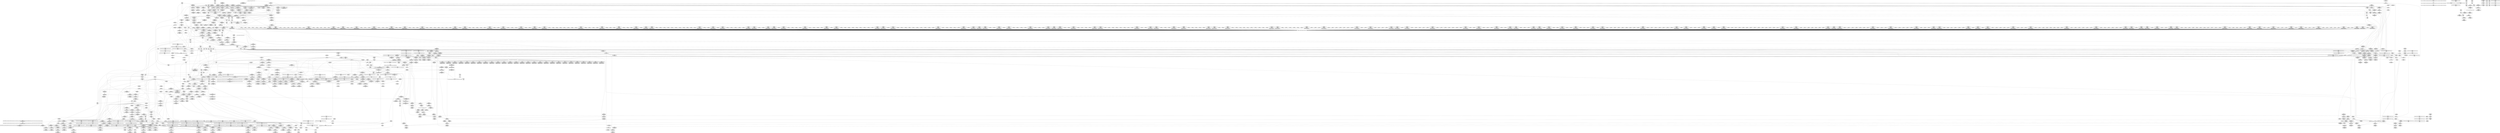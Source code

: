 digraph {
	CE0x54a3760 [shape=record,shape=Mrecord,label="{CE0x54a3760|apparmor_path_truncate:_tmp15|security/apparmor/lsm.c,288|*SummSink*}"]
	CE0x54c8e80 [shape=record,shape=Mrecord,label="{CE0x54c8e80|80:_i64,_:_CRE_587,588_}"]
	CE0x548b890 [shape=record,shape=Mrecord,label="{CE0x548b890|i64*_getelementptr_inbounds_(_11_x_i64_,_11_x_i64_*___llvm_gcov_ctr58,_i64_0,_i64_1)|*Constant*}"]
	CE0x54ede80 [shape=record,shape=Mrecord,label="{CE0x54ede80|aa_path_perm:_path|Function::aa_path_perm&Arg::path::|*SummSource*}"]
	CE0x554a410 [shape=record,shape=Mrecord,label="{CE0x554a410|void_(i8*,_i32,_i64)*_asm_sideeffect_1:_09ud2_0A.pushsection___bug_table,_22a_22_0A2:_09.long_1b_-_2b,_$_0:c_-_2b_0A_09.word_$_1:c_,_0_0A_09.org_2b+$_2:c_0A.popsection_,_i,i,i,_dirflag_,_fpsr_,_flags_|*SummSink*}"]
	CE0x553a6d0 [shape=record,shape=Mrecord,label="{CE0x553a6d0|aa_cred_profile:_tmp13|*SummSource*}"]
	CE0x54ffce0 [shape=record,shape=Mrecord,label="{CE0x54ffce0|aa_cred_profile:_tobool|security/apparmor/include/context.h,100|*SummSink*}"]
	CE0x54c8600 [shape=record,shape=Mrecord,label="{CE0x54c8600|80:_i64,_:_CRE_579,580_}"]
	CE0x554d4a0 [shape=record,shape=Mrecord,label="{CE0x554d4a0|aa_cred_profile:_tmp16|security/apparmor/include/context.h,100}"]
	CE0x54cd050 [shape=record,shape=Mrecord,label="{CE0x54cd050|80:_i64,_:_CRE_720,736_|*MultipleSource*|*LoadInst*|security/apparmor/include/apparmor.h,117|security/apparmor/include/apparmor.h,117}"]
	CE0x54d61f0 [shape=record,shape=Mrecord,label="{CE0x54d61f0|80:_i64,_:_CRE_1355,1356_}"]
	CE0x54d0e90 [shape=record,shape=Mrecord,label="{CE0x54d0e90|80:_i64,_:_CRE_1258,1259_}"]
	CE0x5481780 [shape=record,shape=Mrecord,label="{CE0x5481780|common_perm:_tmp1|*SummSource*}"]
	CE0x550b950 [shape=record,shape=Mrecord,label="{CE0x550b950|__aa_current_profile:_tmp11|security/apparmor/include/context.h,138|*SummSink*}"]
	CE0x554a790 [shape=record,shape=Mrecord,label="{CE0x554a790|i8*_getelementptr_inbounds_(_36_x_i8_,_36_x_i8_*_.str12,_i32_0,_i32_0)|*Constant*}"]
	CE0x54d3990 [shape=record,shape=Mrecord,label="{CE0x54d3990|80:_i64,_:_CRE_1317,1318_}"]
	CE0x552a4f0 [shape=record,shape=Mrecord,label="{CE0x552a4f0|aa_cred_profile:_tmp30|security/apparmor/include/context.h,100}"]
	CE0x551d980 [shape=record,shape=Mrecord,label="{CE0x551d980|__aa_current_profile:_tmp21|security/apparmor/include/context.h,138|*SummSource*}"]
	CE0x54d9420 [shape=record,shape=Mrecord,label="{CE0x54d9420|80:_i64,_:_CRE_1624,1625_}"]
	CE0x549ff40 [shape=record,shape=Mrecord,label="{CE0x549ff40|mediated_filesystem:_lnot|security/apparmor/include/apparmor.h,117|*SummSource*}"]
	CE0x54f76f0 [shape=record,shape=Mrecord,label="{CE0x54f76f0|common_perm:_tmp}"]
	CE0x5538760 [shape=record,shape=Mrecord,label="{CE0x5538760|44:_i32,_48:_i16,_128:_i8*,_:_SCMRE_128,136_|*MultipleSource*|Function::aa_cred_profile&Arg::cred::|security/apparmor/include/context.h,99|security/apparmor/include/context.h,138}"]
	CE0x54c6e80 [shape=record,shape=Mrecord,label="{CE0x54c6e80|80:_i64,_:_CRE_552,556_|*MultipleSource*|*LoadInst*|security/apparmor/include/apparmor.h,117|security/apparmor/include/apparmor.h,117}"]
	CE0x54a3d10 [shape=record,shape=Mrecord,label="{CE0x54a3d10|apparmor_path_truncate:_i_uid|security/apparmor/lsm.c,284|*SummSink*}"]
	CE0x54ca910 [shape=record,shape=Mrecord,label="{CE0x54ca910|80:_i64,_:_CRE_612,613_}"]
	CE0x54d00c0 [shape=record,shape=Mrecord,label="{CE0x54d00c0|80:_i64,_:_CRE_1245,1246_}"]
	CE0x553b320 [shape=record,shape=Mrecord,label="{CE0x553b320|aa_cred_profile:_lnot3|security/apparmor/include/context.h,100|*SummSink*}"]
	CE0x554a8e0 [shape=record,shape=Mrecord,label="{CE0x554a8e0|i32_100|*Constant*}"]
	CE0x552b170 [shape=record,shape=Mrecord,label="{CE0x552b170|aa_cred_profile:_if.then|*SummSink*}"]
	CE0x54c9e70 [shape=record,shape=Mrecord,label="{CE0x54c9e70|80:_i64,_:_CRE_602,603_}"]
	CE0x54f7fd0 [shape=record,shape=Mrecord,label="{CE0x54f7fd0|_call_void_mcount()_#2}"]
	CE0x5468440 [shape=record,shape=Mrecord,label="{CE0x5468440|apparmor_path_truncate:_mode|security/apparmor/lsm.c,284}"]
	CE0x5484ea0 [shape=record,shape=Mrecord,label="{CE0x5484ea0|80:_i64,_:_CRE_96,104_|*MultipleSource*|*LoadInst*|security/apparmor/include/apparmor.h,117|security/apparmor/include/apparmor.h,117}"]
	CE0x548bf00 [shape=record,shape=Mrecord,label="{CE0x548bf00|get_current:_tmp|*SummSink*}"]
	CE0x54c68b0 [shape=record,shape=Mrecord,label="{CE0x54c68b0|80:_i64,_:_CRE_528,536_|*MultipleSource*|*LoadInst*|security/apparmor/include/apparmor.h,117|security/apparmor/include/apparmor.h,117}"]
	CE0x54c80b0 [shape=record,shape=Mrecord,label="{CE0x54c80b0|80:_i64,_:_CRE_574,575_}"]
	CE0x54807d0 [shape=record,shape=Mrecord,label="{CE0x54807d0|apparmor_path_truncate:_tmp12|security/apparmor/lsm.c,288|*SummSink*}"]
	CE0x550bb00 [shape=record,shape=Mrecord,label="{CE0x550bb00|aa_cred_profile:_tmp6|security/apparmor/include/context.h,100|*SummSink*}"]
	CE0x54aef30 [shape=record,shape=Mrecord,label="{CE0x54aef30|80:_i64,_:_CRE_433,434_}"]
	CE0x54c7c70 [shape=record,shape=Mrecord,label="{CE0x54c7c70|80:_i64,_:_CRE_570,571_}"]
	CE0x5501b20 [shape=record,shape=Mrecord,label="{CE0x5501b20|aa_cred_profile:_tmp3|*SummSink*}"]
	CE0x5506880 [shape=record,shape=Mrecord,label="{CE0x5506880|__aa_current_profile:_do.end|*SummSource*}"]
	CE0x54d5420 [shape=record,shape=Mrecord,label="{CE0x54d5420|80:_i64,_:_CRE_1342,1343_}"]
	CE0x54d6c90 [shape=record,shape=Mrecord,label="{CE0x54d6c90|80:_i64,_:_CRE_1365,1366_}"]
	CE0x54bfc20 [shape=record,shape=Mrecord,label="{CE0x54bfc20|__aa_current_profile:_tmp16|security/apparmor/include/context.h,138|*SummSource*}"]
	CE0x54a41e0 [shape=record,shape=Mrecord,label="{CE0x54a41e0|apparmor_path_truncate:_tmp4|security/apparmor/lsm.c,284|*SummSink*}"]
	CE0x54b3690 [shape=record,shape=Mrecord,label="{CE0x54b3690|i64*_getelementptr_inbounds_(_8_x_i64_,_8_x_i64_*___llvm_gcov_ctr63,_i64_0,_i64_6)|*Constant*|*SummSource*}"]
	CE0x54dbd90 [shape=record,shape=Mrecord,label="{CE0x54dbd90|80:_i64,_:_CRE_1663,1664_}"]
	CE0x54d8470 [shape=record,shape=Mrecord,label="{CE0x54d8470|80:_i64,_:_CRE_1596,1600_|*MultipleSource*|*LoadInst*|security/apparmor/include/apparmor.h,117|security/apparmor/include/apparmor.h,117}"]
	CE0x54b5e90 [shape=record,shape=Mrecord,label="{CE0x54b5e90|GLOBAL:_common_perm|*Constant*|*SummSource*}"]
	CE0x54f1740 [shape=record,shape=Mrecord,label="{CE0x54f1740|common_perm:_tmp9|security/apparmor/lsm.c,172}"]
	CE0x54a6300 [shape=record,shape=Mrecord,label="{CE0x54a6300|COLLAPSED:_CRE:_elem_0::|security/apparmor/lsm.c,169}"]
	CE0x550b280 [shape=record,shape=Mrecord,label="{CE0x550b280|_call_void_mcount()_#2|*SummSource*}"]
	CE0x54acb10 [shape=record,shape=Mrecord,label="{CE0x54acb10|80:_i64,_:_CRE_399,400_}"]
	CE0x54f7280 [shape=record,shape=Mrecord,label="{CE0x54f7280|i32_0|*Constant*}"]
	CE0x5501f90 [shape=record,shape=Mrecord,label="{CE0x5501f90|i64_0|*Constant*}"]
	CE0x54df7b0 [shape=record,shape=Mrecord,label="{CE0x54df7b0|80:_i64,_:_CRE_1832,1840_|*MultipleSource*|*LoadInst*|security/apparmor/include/apparmor.h,117|security/apparmor/include/apparmor.h,117}"]
	CE0x54d1a40 [shape=record,shape=Mrecord,label="{CE0x54d1a40|80:_i64,_:_CRE_1269,1270_}"]
	CE0x54de070 [shape=record,shape=Mrecord,label="{CE0x54de070|80:_i64,_:_CRE_1728,1736_|*MultipleSource*|*LoadInst*|security/apparmor/include/apparmor.h,117|security/apparmor/include/apparmor.h,117}"]
	CE0x547de80 [shape=record,shape=Mrecord,label="{CE0x547de80|i32_5|*Constant*|*SummSink*}"]
	CE0x551d000 [shape=record,shape=Mrecord,label="{CE0x551d000|__aa_current_profile:_cred|security/apparmor/include/context.h,138}"]
	CE0x54a65b0 [shape=record,shape=Mrecord,label="{CE0x54a65b0|common_perm:_tmp2|security/apparmor/lsm.c,169|*SummSource*}"]
	CE0x546a000 [shape=record,shape=Mrecord,label="{CE0x546a000|apparmor_path_truncate:_entry}"]
	CE0x54b0070 [shape=record,shape=Mrecord,label="{CE0x54b0070|aa_cred_profile:_tobool1|security/apparmor/include/context.h,100|*SummSink*}"]
	CE0x54d60e0 [shape=record,shape=Mrecord,label="{CE0x54d60e0|80:_i64,_:_CRE_1354,1355_}"]
	CE0x54d50f0 [shape=record,shape=Mrecord,label="{CE0x54d50f0|80:_i64,_:_CRE_1339,1340_}"]
	CE0x5502c20 [shape=record,shape=Mrecord,label="{CE0x5502c20|aa_cred_profile:_do.end|*SummSource*}"]
	CE0x549e570 [shape=record,shape=Mrecord,label="{CE0x549e570|apparmor_path_truncate:_d_inode2|security/apparmor/lsm.c,285|*SummSource*}"]
	CE0x54bc060 [shape=record,shape=Mrecord,label="{CE0x54bc060|__aa_current_profile:_tmp14|security/apparmor/include/context.h,138|*SummSink*}"]
	CE0x54e4c70 [shape=record,shape=Mrecord,label="{CE0x54e4c70|aa_cred_profile:_lor.end}"]
	CE0x54dc830 [shape=record,shape=Mrecord,label="{CE0x54dc830|80:_i64,_:_CRE_1673,1674_}"]
	CE0x546a970 [shape=record,shape=Mrecord,label="{CE0x546a970|apparmor_path_truncate:_return|*SummSource*}"]
	CE0x54e9260 [shape=record,shape=Mrecord,label="{CE0x54e9260|aa_path_perm:_profile|Function::aa_path_perm&Arg::profile::|*SummSource*}"]
	CE0x553abf0 [shape=record,shape=Mrecord,label="{CE0x553abf0|aa_cred_profile:_lnot2|security/apparmor/include/context.h,100|*SummSink*}"]
	CE0x547dda0 [shape=record,shape=Mrecord,label="{CE0x547dda0|i32_5|*Constant*|*SummSource*}"]
	CE0x54cb2a0 [shape=record,shape=Mrecord,label="{CE0x54cb2a0|80:_i64,_:_CRE_621,622_}"]
	CE0x5481e50 [shape=record,shape=Mrecord,label="{CE0x5481e50|__aa_current_profile:_tmp2}"]
	CE0x5529fa0 [shape=record,shape=Mrecord,label="{CE0x5529fa0|aa_cred_profile:_tmp29|security/apparmor/include/context.h,100}"]
	CE0x54d1820 [shape=record,shape=Mrecord,label="{CE0x54d1820|80:_i64,_:_CRE_1267,1268_}"]
	CE0x5499ac0 [shape=record,shape=Mrecord,label="{CE0x5499ac0|80:_i64,_:_CRE_248,252_|*MultipleSource*|*LoadInst*|security/apparmor/include/apparmor.h,117|security/apparmor/include/apparmor.h,117}"]
	CE0x54b3da0 [shape=record,shape=Mrecord,label="{CE0x54b3da0|apparmor_path_truncate:_tmp22|security/apparmor/lsm.c,291|*SummSink*}"]
	CE0x54e0920 [shape=record,shape=Mrecord,label="{CE0x54e0920|80:_i64,_:_CRE_1878,1879_}"]
	CE0x5548e20 [shape=record,shape=Mrecord,label="{CE0x5548e20|aa_cred_profile:_tmp24|security/apparmor/include/context.h,100|*SummSink*}"]
	CE0x54bf5a0 [shape=record,shape=Mrecord,label="{CE0x54bf5a0|__aa_current_profile:_tmp15|security/apparmor/include/context.h,138|*SummSource*}"]
	CE0x549ee40 [shape=record,shape=Mrecord,label="{CE0x549ee40|80:_i64,_:_CRE_447,448_}"]
	CE0x54d6300 [shape=record,shape=Mrecord,label="{CE0x54d6300|80:_i64,_:_CRE_1356,1357_}"]
	CE0x54e9890 [shape=record,shape=Mrecord,label="{CE0x54e9890|__aa_current_profile:_tmp7|security/apparmor/include/context.h,138|*SummSink*}"]
	CE0x54cc070 [shape=record,shape=Mrecord,label="{CE0x54cc070|80:_i64,_:_CRE_648,656_|*MultipleSource*|*LoadInst*|security/apparmor/include/apparmor.h,117|security/apparmor/include/apparmor.h,117}"]
	CE0x54f1250 [shape=record,shape=Mrecord,label="{CE0x54f1250|__aa_current_profile:_land.lhs.true}"]
	CE0x54a4590 [shape=record,shape=Mrecord,label="{CE0x54a4590|apparmor_path_truncate:_tmp13|security/apparmor/lsm.c,288|*SummSink*}"]
	CE0x54ed170 [shape=record,shape=Mrecord,label="{CE0x54ed170|i64*_getelementptr_inbounds_(_16_x_i64_,_16_x_i64_*___llvm_gcov_ctr46,_i64_0,_i64_4)|*Constant*}"]
	CE0x5507140 [shape=record,shape=Mrecord,label="{CE0x5507140|__aa_current_profile:_tmp8|security/apparmor/include/context.h,138}"]
	CE0x54bbee0 [shape=record,shape=Mrecord,label="{CE0x54bbee0|__aa_current_profile:_tmp14|security/apparmor/include/context.h,138|*SummSource*}"]
	CE0x54c0180 [shape=record,shape=Mrecord,label="{CE0x54c0180|i8_1|*Constant*}"]
	CE0x5468240 [shape=record,shape=Mrecord,label="{CE0x5468240|i32_4|*Constant*|*SummSource*}"]
	CE0x54d4ba0 [shape=record,shape=Mrecord,label="{CE0x54d4ba0|80:_i64,_:_CRE_1334,1335_}"]
	CE0x54d9750 [shape=record,shape=Mrecord,label="{CE0x54d9750|80:_i64,_:_CRE_1627,1628_}"]
	CE0x552b6b0 [shape=record,shape=Mrecord,label="{CE0x552b6b0|0:_%struct.aa_profile*,_:_CMRE_0,8_|*MultipleSource*|security/apparmor/include/context.h,99|*LoadInst*|security/apparmor/include/context.h,99|security/apparmor/include/context.h,100}"]
	CE0x5488090 [shape=record,shape=Mrecord,label="{CE0x5488090|apparmor_path_truncate:_cond|security/apparmor/lsm.c, 284|*SummSink*}"]
	CE0x54cbd40 [shape=record,shape=Mrecord,label="{CE0x54cbd40|80:_i64,_:_CRE_631,632_}"]
	CE0x546eb70 [shape=record,shape=Mrecord,label="{CE0x546eb70|apparmor_path_truncate:_d_inode|security/apparmor/lsm.c,284|*SummSink*}"]
	CE0x54c7a50 [shape=record,shape=Mrecord,label="{CE0x54c7a50|80:_i64,_:_CRE_568,569_}"]
	CE0x54ee960 [shape=record,shape=Mrecord,label="{CE0x54ee960|aa_path_perm:_request|Function::aa_path_perm&Arg::request::|*SummSink*}"]
	CE0x54cb6e0 [shape=record,shape=Mrecord,label="{CE0x54cb6e0|80:_i64,_:_CRE_625,626_}"]
	CE0x5528650 [shape=record,shape=Mrecord,label="{CE0x5528650|aa_cred_profile:_tmp26|security/apparmor/include/context.h,100}"]
	CE0x54a5590 [shape=record,shape=Mrecord,label="{CE0x54a5590|get_current:_bb}"]
	CE0x55087c0 [shape=record,shape=Mrecord,label="{CE0x55087c0|i32_22|*Constant*|*SummSink*}"]
	CE0x549f9f0 [shape=record,shape=Mrecord,label="{CE0x549f9f0|80:_i64,_:_CRE_458,459_}"]
	CE0x54e8d50 [shape=record,shape=Mrecord,label="{CE0x54e8d50|aa_path_perm:_op|Function::aa_path_perm&Arg::op::|*SummSource*}"]
	CE0x54e8cb0 [shape=record,shape=Mrecord,label="{CE0x54e8cb0|aa_path_perm:_op|Function::aa_path_perm&Arg::op::}"]
	CE0x54cb5d0 [shape=record,shape=Mrecord,label="{CE0x54cb5d0|80:_i64,_:_CRE_624,625_}"]
	CE0x55478b0 [shape=record,shape=Mrecord,label="{CE0x55478b0|aa_cred_profile:_tmp22|security/apparmor/include/context.h,100}"]
	CE0x54da410 [shape=record,shape=Mrecord,label="{CE0x54da410|80:_i64,_:_CRE_1639,1640_}"]
	CE0x54ba800 [shape=record,shape=Mrecord,label="{CE0x54ba800|i32_10|*Constant*|*SummSink*}"]
	CE0x54ab510 [shape=record,shape=Mrecord,label="{CE0x54ab510|i64_2|*Constant*|*SummSink*}"]
	CE0x54e7e90 [shape=record,shape=Mrecord,label="{CE0x54e7e90|i64*_getelementptr_inbounds_(_5_x_i64_,_5_x_i64_*___llvm_gcov_ctr57,_i64_0,_i64_4)|*Constant*|*SummSink*}"]
	CE0x5497f00 [shape=record,shape=Mrecord,label="{CE0x5497f00|80:_i64,_:_CRE_120,128_|*MultipleSource*|*LoadInst*|security/apparmor/include/apparmor.h,117|security/apparmor/include/apparmor.h,117}"]
	CE0x552a8e0 [shape=record,shape=Mrecord,label="{CE0x552a8e0|i64*_getelementptr_inbounds_(_16_x_i64_,_16_x_i64_*___llvm_gcov_ctr46,_i64_0,_i64_15)|*Constant*|*SummSink*}"]
	CE0x5547fe0 [shape=record,shape=Mrecord,label="{CE0x5547fe0|aa_cred_profile:_tmp23|security/apparmor/include/context.h,100}"]
	CE0x54dcc70 [shape=record,shape=Mrecord,label="{CE0x54dcc70|80:_i64,_:_CRE_1677,1678_}"]
	CE0x54f2360 [shape=record,shape=Mrecord,label="{CE0x54f2360|mediated_filesystem:_and|security/apparmor/include/apparmor.h,117|*SummSink*}"]
	CE0x549e440 [shape=record,shape=Mrecord,label="{CE0x549e440|apparmor_path_truncate:_d_inode2|security/apparmor/lsm.c,285}"]
	CE0x5546140 [shape=record,shape=Mrecord,label="{CE0x5546140|aa_cred_profile:_expval|security/apparmor/include/context.h,100|*SummSink*}"]
	CE0x54eca30 [shape=record,shape=Mrecord,label="{CE0x54eca30|aa_cred_profile:_tmp18|security/apparmor/include/context.h,100}"]
	CE0x54af8c0 [shape=record,shape=Mrecord,label="{CE0x54af8c0|80:_i64,_:_CRE_442,443_}"]
	CE0x550a260 [shape=record,shape=Mrecord,label="{CE0x550a260|aa_cred_profile:_profile|security/apparmor/include/context.h,100}"]
	CE0x55017c0 [shape=record,shape=Mrecord,label="{CE0x55017c0|i64*_getelementptr_inbounds_(_11_x_i64_,_11_x_i64_*___llvm_gcov_ctr58,_i64_0,_i64_1)|*Constant*|*SummSink*}"]
	CE0x54ec460 [shape=record,shape=Mrecord,label="{CE0x54ec460|_call_void_asm_sideeffect_1:_09ud2_0A.pushsection___bug_table,_22a_22_0A2:_09.long_1b_-_2b,_$_0:c_-_2b_0A_09.word_$_1:c_,_0_0A_09.org_2b+$_2:c_0A.popsection_,_i,i,i,_dirflag_,_fpsr_,_flags_(i8*_getelementptr_inbounds_(_36_x_i8_,_36_x_i8_*_.str12,_i32_0,_i32_0),_i32_100,_i64_12)_#2,_!dbg_!15490,_!srcloc_!15493|security/apparmor/include/context.h,100|*SummSink*}"]
	CE0x54b3200 [shape=record,shape=Mrecord,label="{CE0x54b3200|apparmor_path_truncate:_tmp21|security/apparmor/lsm.c,289|*SummSource*}"]
	CE0x54c4a30 [shape=record,shape=Mrecord,label="{CE0x54c4a30|get_current:_tmp2|*SummSink*}"]
	CE0x5469930 [shape=record,shape=Mrecord,label="{CE0x5469930|i32_0|*Constant*|*SummSource*}"]
	CE0x54cea70 [shape=record,shape=Mrecord,label="{CE0x54cea70|80:_i64,_:_CRE_1224,1225_}"]
	CE0x545c1e0 [shape=record,shape=Mrecord,label="{CE0x545c1e0|apparmor_path_truncate:_if.end|*SummSink*}"]
	CE0x54e6b50 [shape=record,shape=Mrecord,label="{CE0x54e6b50|common_perm:_tmp6|security/apparmor/lsm.c,169|*SummSource*}"]
	CE0x5538430 [shape=record,shape=Mrecord,label="{CE0x5538430|aa_cred_profile:_do.body5}"]
	CE0x55467c0 [shape=record,shape=Mrecord,label="{CE0x55467c0|aa_cred_profile:_tobool4|security/apparmor/include/context.h,100|*SummSource*}"]
	CE0x54dd600 [shape=record,shape=Mrecord,label="{CE0x54dd600|80:_i64,_:_CRE_1686,1687_}"]
	"CONST[source:2(external),value:0(static)][purpose:{object}]"
	CE0x54cda00 [shape=record,shape=Mrecord,label="{CE0x54cda00|80:_i64,_:_CRE_1209,1210_}"]
	CE0x54d22c0 [shape=record,shape=Mrecord,label="{CE0x54d22c0|80:_i64,_:_CRE_1277,1278_}"]
	CE0x54e0c50 [shape=record,shape=Mrecord,label="{CE0x54e0c50|80:_i64,_:_CRE_1888,1896_|*MultipleSource*|*LoadInst*|security/apparmor/include/apparmor.h,117|security/apparmor/include/apparmor.h,117}"]
	CE0x54d9530 [shape=record,shape=Mrecord,label="{CE0x54d9530|80:_i64,_:_CRE_1625,1626_}"]
	CE0x54c7720 [shape=record,shape=Mrecord,label="{CE0x54c7720|80:_i64,_:_CRE_565,566_}"]
	CE0x5465360 [shape=record,shape=Mrecord,label="{CE0x5465360|apparmor_path_truncate:_lor.lhs.false|*SummSource*}"]
	CE0x5505840 [shape=record,shape=Mrecord,label="{CE0x5505840|__aa_current_profile:_if.then|*SummSink*}"]
	CE0x553aaf0 [shape=record,shape=Mrecord,label="{CE0x553aaf0|aa_cred_profile:_lnot2|security/apparmor/include/context.h,100|*SummSource*}"]
	CE0x5501730 [shape=record,shape=Mrecord,label="{CE0x5501730|__aa_current_profile:_tmp|*SummSink*}"]
	CE0x5548d40 [shape=record,shape=Mrecord,label="{CE0x5548d40|aa_cred_profile:_tmp24|security/apparmor/include/context.h,100}"]
	CE0x54dbc80 [shape=record,shape=Mrecord,label="{CE0x54dbc80|80:_i64,_:_CRE_1662,1663_}"]
	CE0x5156240 [shape=record,shape=Mrecord,label="{CE0x5156240|apparmor_path_truncate:_tmp2|*LoadInst*|security/apparmor/lsm.c,284}"]
	CE0x5500740 [shape=record,shape=Mrecord,label="{CE0x5500740|__aa_current_profile:_tmp9|security/apparmor/include/context.h,138|*SummSource*}"]
	CE0x54e2310 [shape=record,shape=Mrecord,label="{CE0x54e2310|mediated_filesystem:_tmp5|security/apparmor/include/apparmor.h,117}"]
	CE0x54daa70 [shape=record,shape=Mrecord,label="{CE0x54daa70|80:_i64,_:_CRE_1645,1646_}"]
	CE0x54d3060 [shape=record,shape=Mrecord,label="{CE0x54d3060|80:_i64,_:_CRE_1308,1309_}"]
	CE0x54ecb10 [shape=record,shape=Mrecord,label="{CE0x54ecb10|aa_cred_profile:_tmp18|security/apparmor/include/context.h,100|*SummSink*}"]
	CE0x54c30a0 [shape=record,shape=Mrecord,label="{CE0x54c30a0|GLOBAL:_get_current|*Constant*|*SummSource*}"]
	CE0x54a4090 [shape=record,shape=Mrecord,label="{CE0x54a4090|apparmor_path_truncate:_tmp4|security/apparmor/lsm.c,284|*SummSource*}"]
	CE0x54d1e80 [shape=record,shape=Mrecord,label="{CE0x54d1e80|80:_i64,_:_CRE_1273,1274_}"]
	CE0x54a4ff0 [shape=record,shape=Mrecord,label="{CE0x54a4ff0|_ret_%struct.aa_profile*_%tmp34,_!dbg_!15510|security/apparmor/include/context.h,101|*SummSource*}"]
	CE0x54df3d0 [shape=record,shape=Mrecord,label="{CE0x54df3d0|80:_i64,_:_CRE_1816,1824_|*MultipleSource*|*LoadInst*|security/apparmor/include/apparmor.h,117|security/apparmor/include/apparmor.h,117}"]
	CE0x5529aa0 [shape=record,shape=Mrecord,label="{CE0x5529aa0|aa_cred_profile:_tmp28|security/apparmor/include/context.h,100|*SummSink*}"]
	CE0x54cc290 [shape=record,shape=Mrecord,label="{CE0x54cc290|80:_i64,_:_CRE_656,664_|*MultipleSource*|*LoadInst*|security/apparmor/include/apparmor.h,117|security/apparmor/include/apparmor.h,117}"]
	CE0x549ffb0 [shape=record,shape=Mrecord,label="{CE0x549ffb0|mediated_filesystem:_lnot|security/apparmor/include/apparmor.h,117|*SummSink*}"]
	CE0x55292b0 [shape=record,shape=Mrecord,label="{CE0x55292b0|i64*_getelementptr_inbounds_(_16_x_i64_,_16_x_i64_*___llvm_gcov_ctr46,_i64_0,_i64_13)|*Constant*}"]
	CE0x5526020 [shape=record,shape=Mrecord,label="{CE0x5526020|i64*_getelementptr_inbounds_(_16_x_i64_,_16_x_i64_*___llvm_gcov_ctr46,_i64_0,_i64_12)|*Constant*|*SummSource*}"]
	CE0x54d9640 [shape=record,shape=Mrecord,label="{CE0x54d9640|80:_i64,_:_CRE_1626,1627_}"]
	CE0x54a5df0 [shape=record,shape=Mrecord,label="{CE0x54a5df0|apparmor_path_truncate:_tmp16|security/apparmor/lsm.c,288|*SummSource*}"]
	CE0x54e4fc0 [shape=record,shape=Mrecord,label="{CE0x54e4fc0|common_perm:_if.then}"]
	CE0x54b17e0 [shape=record,shape=Mrecord,label="{CE0x54b17e0|GLOBAL:___llvm_gcov_ctr57|Global_var:__llvm_gcov_ctr57}"]
	CE0x54b9ac0 [shape=record,shape=Mrecord,label="{CE0x54b9ac0|i32_0|*Constant*}"]
	CE0x54baf50 [shape=record,shape=Mrecord,label="{CE0x54baf50|apparmor_path_truncate:_tmp25|security/apparmor/lsm.c,293|*SummSink*}"]
	CE0x54ff720 [shape=record,shape=Mrecord,label="{CE0x54ff720|__aa_current_profile:_tmp12|security/apparmor/include/context.h,138|*SummSource*}"]
	CE0x54844e0 [shape=record,shape=Mrecord,label="{CE0x54844e0|80:_i64,_:_CRE_48,56_|*MultipleSource*|*LoadInst*|security/apparmor/include/apparmor.h,117|security/apparmor/include/apparmor.h,117}"]
	CE0x5484820 [shape=record,shape=Mrecord,label="{CE0x5484820|80:_i64,_:_CRE_64,72_|*MultipleSource*|*LoadInst*|security/apparmor/include/apparmor.h,117|security/apparmor/include/apparmor.h,117}"]
	CE0x54d3cc0 [shape=record,shape=Mrecord,label="{CE0x54d3cc0|80:_i64,_:_CRE_1320,1321_}"]
	CE0x54b9d30 [shape=record,shape=Mrecord,label="{CE0x54b9d30|mediated_filesystem:_i_sb|security/apparmor/include/apparmor.h,117|*SummSink*}"]
	CE0x5499cb0 [shape=record,shape=Mrecord,label="{CE0x5499cb0|80:_i64,_:_CRE_256,264_|*MultipleSource*|*LoadInst*|security/apparmor/include/apparmor.h,117|security/apparmor/include/apparmor.h,117}"]
	CE0x54da740 [shape=record,shape=Mrecord,label="{CE0x54da740|80:_i64,_:_CRE_1642,1643_}"]
	CE0x54cfd90 [shape=record,shape=Mrecord,label="{CE0x54cfd90|80:_i64,_:_CRE_1242,1243_}"]
	CE0x54ac050 [shape=record,shape=Mrecord,label="{CE0x54ac050|80:_i64,_:_CRE_384,388_|*MultipleSource*|*LoadInst*|security/apparmor/include/apparmor.h,117|security/apparmor/include/apparmor.h,117}"]
	CE0x546f140 [shape=record,shape=Mrecord,label="{CE0x546f140|apparmor_path_truncate:_cond|security/apparmor/lsm.c, 284}"]
	CE0x54ccc70 [shape=record,shape=Mrecord,label="{CE0x54ccc70|80:_i64,_:_CRE_704,708_|*MultipleSource*|*LoadInst*|security/apparmor/include/apparmor.h,117|security/apparmor/include/apparmor.h,117}"]
	CE0x54da960 [shape=record,shape=Mrecord,label="{CE0x54da960|80:_i64,_:_CRE_1644,1645_}"]
	CE0x54c7830 [shape=record,shape=Mrecord,label="{CE0x54c7830|80:_i64,_:_CRE_566,567_}"]
	CE0x54c3340 [shape=record,shape=Mrecord,label="{CE0x54c3340|__aa_current_profile:_tmp17|security/apparmor/include/context.h,138}"]
	CE0x54ff260 [shape=record,shape=Mrecord,label="{CE0x54ff260|aa_cred_profile:_do.body6|*SummSink*}"]
	CE0x5488100 [shape=record,shape=Mrecord,label="{CE0x5488100|i32_0|*Constant*}"]
	CE0x54ba1a0 [shape=record,shape=Mrecord,label="{CE0x54ba1a0|mediated_filesystem:_tmp4|*LoadInst*|security/apparmor/include/apparmor.h,117}"]
	CE0x54dc0c0 [shape=record,shape=Mrecord,label="{CE0x54dc0c0|80:_i64,_:_CRE_1666,1667_}"]
	CE0x55445c0 [shape=record,shape=Mrecord,label="{CE0x55445c0|44:_i32,_48:_i16,_128:_i8*,_:_SCMRE_28,32_|*MultipleSource*|Function::aa_cred_profile&Arg::cred::|security/apparmor/include/context.h,99|security/apparmor/include/context.h,138}"]
	CE0x54af9d0 [shape=record,shape=Mrecord,label="{CE0x54af9d0|80:_i64,_:_CRE_443,444_}"]
	CE0x5489490 [shape=record,shape=Mrecord,label="{CE0x5489490|i32_1|*Constant*|*SummSink*}"]
	CE0x54a8300 [shape=record,shape=Mrecord,label="{CE0x54a8300|i32_0|*Constant*}"]
	CE0x54b4cc0 [shape=record,shape=Mrecord,label="{CE0x54b4cc0|mediated_filesystem:_inode|Function::mediated_filesystem&Arg::inode::|*SummSink*}"]
	CE0x54a9630 [shape=record,shape=Mrecord,label="{CE0x54a9630|apparmor_path_truncate:_tmp8|security/apparmor/lsm.c,285|*SummSource*}"]
	CE0x550b1e0 [shape=record,shape=Mrecord,label="{CE0x550b1e0|_call_void_mcount()_#2}"]
	CE0x54a5340 [shape=record,shape=Mrecord,label="{CE0x54a5340|_ret_%struct.aa_profile*_%tmp34,_!dbg_!15510|security/apparmor/include/context.h,101|*SummSink*}"]
	CE0x54efc90 [shape=record,shape=Mrecord,label="{CE0x54efc90|i64_1|*Constant*}"]
	CE0x5503640 [shape=record,shape=Mrecord,label="{CE0x5503640|aa_cred_profile:_if.end|*SummSink*}"]
	CE0x547f570 [shape=record,shape=Mrecord,label="{CE0x547f570|i64*_getelementptr_inbounds_(_2_x_i64_,_2_x_i64_*___llvm_gcov_ctr55,_i64_0,_i64_1)|*Constant*|*SummSource*}"]
	CE0x5500810 [shape=record,shape=Mrecord,label="{CE0x5500810|__aa_current_profile:_tmp9|security/apparmor/include/context.h,138|*SummSink*}"]
	CE0x5468c60 [shape=record,shape=Mrecord,label="{CE0x5468c60|apparmor_path_truncate:_uid|security/apparmor/lsm.c,284|*SummSource*}"]
	CE0x54af480 [shape=record,shape=Mrecord,label="{CE0x54af480|80:_i64,_:_CRE_438,439_}"]
	CE0x54dce90 [shape=record,shape=Mrecord,label="{CE0x54dce90|80:_i64,_:_CRE_1679,1680_}"]
	CE0x54a1be0 [shape=record,shape=Mrecord,label="{CE0x54a1be0|apparmor_path_truncate:_tmp11|security/apparmor/lsm.c,288}"]
	CE0x54e2f40 [shape=record,shape=Mrecord,label="{CE0x54e2f40|__aa_current_profile:_tmp7|security/apparmor/include/context.h,138|*SummSource*}"]
	CE0x546ec80 [shape=record,shape=Mrecord,label="{CE0x546ec80|i64_1|*Constant*}"]
	CE0x548b9b0 [shape=record,shape=Mrecord,label="{CE0x548b9b0|i64*_getelementptr_inbounds_(_11_x_i64_,_11_x_i64_*___llvm_gcov_ctr58,_i64_0,_i64_1)|*Constant*|*SummSource*}"]
	CE0x554d1c0 [shape=record,shape=Mrecord,label="{CE0x554d1c0|aa_cred_profile:_tmp15|security/apparmor/include/context.h,100|*SummSink*}"]
	CE0x54c93d0 [shape=record,shape=Mrecord,label="{CE0x54c93d0|80:_i64,_:_CRE_592,593_}"]
	CE0x55020f0 [shape=record,shape=Mrecord,label="{CE0x55020f0|GLOBAL:___llvm_gcov_ctr58|Global_var:__llvm_gcov_ctr58}"]
	CE0x54ba320 [shape=record,shape=Mrecord,label="{CE0x54ba320|mediated_filesystem:_tmp4|*LoadInst*|security/apparmor/include/apparmor.h,117|*SummSource*}"]
	CE0x54c92c0 [shape=record,shape=Mrecord,label="{CE0x54c92c0|80:_i64,_:_CRE_591,592_}"]
	CE0x54cfc80 [shape=record,shape=Mrecord,label="{CE0x54cfc80|80:_i64,_:_CRE_1241,1242_}"]
	CE0x54d4100 [shape=record,shape=Mrecord,label="{CE0x54d4100|80:_i64,_:_CRE_1324,1325_}"]
	CE0x54d9a80 [shape=record,shape=Mrecord,label="{CE0x54d9a80|80:_i64,_:_CRE_1630,1631_}"]
	CE0x54b9090 [shape=record,shape=Mrecord,label="{CE0x54b9090|mediated_filesystem:_bb}"]
	CE0x54bcd70 [shape=record,shape=Mrecord,label="{CE0x54bcd70|i64*_getelementptr_inbounds_(_11_x_i64_,_11_x_i64_*___llvm_gcov_ctr58,_i64_0,_i64_8)|*Constant*}"]
	CE0x54a8830 [shape=record,shape=Mrecord,label="{CE0x54a8830|apparmor_path_truncate:_d_inode4|security/apparmor/lsm.c,288|*SummSource*}"]
	CE0x551ce30 [shape=record,shape=Mrecord,label="{CE0x551ce30|i32_78|*Constant*|*SummSink*}"]
	CE0x54e1d40 [shape=record,shape=Mrecord,label="{CE0x54e1d40|80:_i64,_:_CRE_2256,2264_|*MultipleSource*|*LoadInst*|security/apparmor/include/apparmor.h,117|security/apparmor/include/apparmor.h,117}"]
	CE0x548c030 [shape=record,shape=Mrecord,label="{CE0x548c030|i64*_getelementptr_inbounds_(_2_x_i64_,_2_x_i64_*___llvm_gcov_ctr112,_i64_0,_i64_1)|*Constant*}"]
	CE0x54c7670 [shape=record,shape=Mrecord,label="{CE0x54c7670|80:_i64,_:_CRE_564,565_}"]
	CE0x549de00 [shape=record,shape=Mrecord,label="{CE0x549de00|apparmor_path_truncate:_tmp6|*LoadInst*|security/apparmor/lsm.c,285}"]
	CE0x549f4a0 [shape=record,shape=Mrecord,label="{CE0x549f4a0|80:_i64,_:_CRE_453,454_}"]
	CE0x549f6c0 [shape=record,shape=Mrecord,label="{CE0x549f6c0|80:_i64,_:_CRE_455,456_}"]
	CE0x5504230 [shape=record,shape=Mrecord,label="{CE0x5504230|__aa_current_profile:_tmp6|security/apparmor/include/context.h,138|*SummSink*}"]
	CE0x5537570 [shape=record,shape=Mrecord,label="{CE0x5537570|i64*_getelementptr_inbounds_(_16_x_i64_,_16_x_i64_*___llvm_gcov_ctr46,_i64_0,_i64_14)|*Constant*|*SummSource*}"]
	CE0x54b3d30 [shape=record,shape=Mrecord,label="{CE0x54b3d30|apparmor_path_truncate:_tmp22|security/apparmor/lsm.c,291|*SummSource*}"]
	CE0x54e8b00 [shape=record,shape=Mrecord,label="{CE0x54e8b00|aa_path_perm:_entry|*SummSink*}"]
	CE0x54d2c50 [shape=record,shape=Mrecord,label="{CE0x54d2c50|80:_i64,_:_CRE_1305,1306_}"]
	CE0x54dcb60 [shape=record,shape=Mrecord,label="{CE0x54dcb60|80:_i64,_:_CRE_1676,1677_}"]
	CE0x5545cf0 [shape=record,shape=Mrecord,label="{CE0x5545cf0|GLOBAL:_llvm.expect.i64|*Constant*|*SummSink*}"]
	CE0x54ece20 [shape=record,shape=Mrecord,label="{CE0x54ece20|i64*_getelementptr_inbounds_(_16_x_i64_,_16_x_i64_*___llvm_gcov_ctr46,_i64_0,_i64_8)|*Constant*|*SummSink*}"]
	CE0x55453e0 [shape=record,shape=Mrecord,label="{CE0x55453e0|aa_cred_profile:_lnot.ext|security/apparmor/include/context.h,100|*SummSink*}"]
	CE0x54fe8d0 [shape=record,shape=Mrecord,label="{CE0x54fe8d0|aa_cred_profile:_do.body5|*SummSink*}"]
	CE0x54bf080 [shape=record,shape=Mrecord,label="{CE0x54bf080|i64*_getelementptr_inbounds_(_11_x_i64_,_11_x_i64_*___llvm_gcov_ctr58,_i64_0,_i64_9)|*Constant*|*SummSink*}"]
	CE0x5509120 [shape=record,shape=Mrecord,label="{CE0x5509120|i64*_getelementptr_inbounds_(_11_x_i64_,_11_x_i64_*___llvm_gcov_ctr58,_i64_0,_i64_6)|*Constant*}"]
	CE0x54f68b0 [shape=record,shape=Mrecord,label="{CE0x54f68b0|_call_void_mcount()_#2|*SummSource*}"]
	CE0x549dfc0 [shape=record,shape=Mrecord,label="{CE0x549dfc0|apparmor_path_truncate:_tmp6|*LoadInst*|security/apparmor/lsm.c,285|*SummSource*}"]
	CE0x54854c0 [shape=record,shape=Mrecord,label="{CE0x54854c0|i32_8|*Constant*|*SummSource*}"]
	CE0x55086c0 [shape=record,shape=Mrecord,label="{CE0x55086c0|i32_22|*Constant*}"]
	CE0x549b9c0 [shape=record,shape=Mrecord,label="{CE0x549b9c0|80:_i64,_:_CRE_368,372_|*MultipleSource*|*LoadInst*|security/apparmor/include/apparmor.h,117|security/apparmor/include/apparmor.h,117}"]
	CE0x54c0990 [shape=record,shape=Mrecord,label="{CE0x54c0990|_call_void_lockdep_rcu_suspicious(i8*_getelementptr_inbounds_(_36_x_i8_,_36_x_i8_*_.str12,_i32_0,_i32_0),_i32_138,_i8*_getelementptr_inbounds_(_45_x_i8_,_45_x_i8_*_.str14,_i32_0,_i32_0))_#7,_!dbg_!15483|security/apparmor/include/context.h,138|*SummSink*}"]
	CE0x54d4430 [shape=record,shape=Mrecord,label="{CE0x54d4430|80:_i64,_:_CRE_1327,1328_}"]
	CE0x54b2a50 [shape=record,shape=Mrecord,label="{CE0x54b2a50|apparmor_path_truncate:_tmp20|security/apparmor/lsm.c,289}"]
	CE0x549aa40 [shape=record,shape=Mrecord,label="{CE0x549aa40|80:_i64,_:_CRE_304,312_|*MultipleSource*|*LoadInst*|security/apparmor/include/apparmor.h,117|security/apparmor/include/apparmor.h,117}"]
	CE0x54d23d0 [shape=record,shape=Mrecord,label="{CE0x54d23d0|80:_i64,_:_CRE_1278,1279_}"]
	CE0x54a24f0 [shape=record,shape=Mrecord,label="{CE0x54a24f0|apparmor_path_truncate:_tmp18|security/apparmor/lsm.c,288|*SummSource*}"]
	CE0x54d5ca0 [shape=record,shape=Mrecord,label="{CE0x54d5ca0|80:_i64,_:_CRE_1350,1351_}"]
	CE0x54985f0 [shape=record,shape=Mrecord,label="{CE0x54985f0|80:_i64,_:_CRE_144,152_|*MultipleSource*|*LoadInst*|security/apparmor/include/apparmor.h,117|security/apparmor/include/apparmor.h,117}"]
	CE0x54cde10 [shape=record,shape=Mrecord,label="{CE0x54cde10|80:_i64,_:_CRE_1212,1213_}"]
	CE0x554c490 [shape=record,shape=Mrecord,label="{CE0x554c490|i64_5|*Constant*}"]
	CE0x54e0540 [shape=record,shape=Mrecord,label="{CE0x54e0540|80:_i64,_:_CRE_1874,1875_}"]
	CE0x54b3f20 [shape=record,shape=Mrecord,label="{CE0x54b3f20|apparmor_path_truncate:_call|security/apparmor/lsm.c,288}"]
	CE0x54cfb70 [shape=record,shape=Mrecord,label="{CE0x54cfb70|80:_i64,_:_CRE_1240,1241_}"]
	CE0x550a3e0 [shape=record,shape=Mrecord,label="{CE0x550a3e0|aa_cred_profile:_profile|security/apparmor/include/context.h,100|*SummSource*}"]
	CE0x5499ea0 [shape=record,shape=Mrecord,label="{CE0x5499ea0|80:_i64,_:_CRE_264,268_|*MultipleSource*|*LoadInst*|security/apparmor/include/apparmor.h,117|security/apparmor/include/apparmor.h,117}"]
	CE0x54e0760 [shape=record,shape=Mrecord,label="{CE0x54e0760|80:_i64,_:_CRE_1876,1877_}"]
	CE0x5506c20 [shape=record,shape=Mrecord,label="{CE0x5506c20|__aa_current_profile:_if.then|*SummSource*}"]
	CE0x5538380 [shape=record,shape=Mrecord,label="{CE0x5538380|aa_cred_profile:_tmp7|security/apparmor/include/context.h,100|*SummSource*}"]
	CE0x549ecc0 [shape=record,shape=Mrecord,label="{CE0x549ecc0|apparmor_path_truncate:_tmp7|security/apparmor/lsm.c,285|*SummSource*}"]
	CE0x54ff8e0 [shape=record,shape=Mrecord,label="{CE0x54ff8e0|__aa_current_profile:_tmp12|security/apparmor/include/context.h,138|*SummSink*}"]
	CE0x54c5ea0 [shape=record,shape=Mrecord,label="{CE0x54c5ea0|80:_i64,_:_CRE_480,488_|*MultipleSource*|*LoadInst*|security/apparmor/include/apparmor.h,117|security/apparmor/include/apparmor.h,117}"]
	CE0x54ca800 [shape=record,shape=Mrecord,label="{CE0x54ca800|80:_i64,_:_CRE_611,612_}"]
	CE0x54b4f00 [shape=record,shape=Mrecord,label="{CE0x54b4f00|apparmor_path_truncate:_tmp23|security/apparmor/lsm.c,291|*SummSink*}"]
	CE0x54ce410 [shape=record,shape=Mrecord,label="{CE0x54ce410|80:_i64,_:_CRE_1218,1219_}"]
	CE0x54dac90 [shape=record,shape=Mrecord,label="{CE0x54dac90|80:_i64,_:_CRE_1647,1648_}"]
	CE0x5503330 [shape=record,shape=Mrecord,label="{CE0x5503330|aa_cred_profile:_do.cond|*SummSink*}"]
	CE0x54a49b0 [shape=record,shape=Mrecord,label="{CE0x54a49b0|mediated_filesystem:_tobool|security/apparmor/include/apparmor.h,117}"]
	CE0x54c3b40 [shape=record,shape=Mrecord,label="{CE0x54c3b40|common_perm:_error.0|*SummSource*}"]
	CE0x54d8850 [shape=record,shape=Mrecord,label="{CE0x54d8850|80:_i64,_:_CRE_1608,1612_|*MultipleSource*|*LoadInst*|security/apparmor/include/apparmor.h,117|security/apparmor/include/apparmor.h,117}"]
	CE0x54ae6b0 [shape=record,shape=Mrecord,label="{CE0x54ae6b0|80:_i64,_:_CRE_425,426_}"]
	CE0x54dc1d0 [shape=record,shape=Mrecord,label="{CE0x54dc1d0|80:_i64,_:_CRE_1667,1668_}"]
	CE0x54ea8b0 [shape=record,shape=Mrecord,label="{CE0x54ea8b0|aa_cred_profile:_tmp19|security/apparmor/include/context.h,100|*SummSource*}"]
	CE0x54e51f0 [shape=record,shape=Mrecord,label="{CE0x54e51f0|aa_cred_profile:_lor.rhs}"]
	CE0x54d6da0 [shape=record,shape=Mrecord,label="{CE0x54d6da0|80:_i64,_:_CRE_1366,1367_}"]
	CE0x54c8c60 [shape=record,shape=Mrecord,label="{CE0x54c8c60|80:_i64,_:_CRE_585,586_}"]
	CE0x54fed10 [shape=record,shape=Mrecord,label="{CE0x54fed10|__aa_current_profile:_tmp|*SummSource*}"]
	CE0x553b5b0 [shape=record,shape=Mrecord,label="{CE0x553b5b0|aa_cred_profile:_lnot.ext|security/apparmor/include/context.h,100}"]
	CE0x54d3770 [shape=record,shape=Mrecord,label="{CE0x54d3770|80:_i64,_:_CRE_1315,1316_}"]
	CE0x54a30f0 [shape=record,shape=Mrecord,label="{CE0x54a30f0|mediated_filesystem:_tobool|security/apparmor/include/apparmor.h,117|*SummSink*}"]
	CE0x54b6930 [shape=record,shape=Mrecord,label="{CE0x54b6930|common_perm:_op|Function::common_perm&Arg::op::}"]
	CE0x547d4c0 [shape=record,shape=Mrecord,label="{CE0x547d4c0|mediated_filesystem:_tmp2|*SummSource*}"]
	CE0x54c5c80 [shape=record,shape=Mrecord,label="{CE0x54c5c80|80:_i64,_:_CRE_464,472_|*MultipleSource*|*LoadInst*|security/apparmor/include/apparmor.h,117|security/apparmor/include/apparmor.h,117}"]
	CE0x54b56f0 [shape=record,shape=Mrecord,label="{CE0x54b56f0|i64*_getelementptr_inbounds_(_8_x_i64_,_8_x_i64_*___llvm_gcov_ctr63,_i64_0,_i64_7)|*Constant*|*SummSink*}"]
	CE0x54e26f0 [shape=record,shape=Mrecord,label="{CE0x54e26f0|mediated_filesystem:_tmp5|security/apparmor/include/apparmor.h,117|*SummSink*}"]
	CE0x554d7a0 [shape=record,shape=Mrecord,label="{CE0x554d7a0|aa_cred_profile:_tmp16|security/apparmor/include/context.h,100|*SummSink*}"]
	CE0x54f9af0 [shape=record,shape=Mrecord,label="{CE0x54f9af0|i64_-2147483648|*Constant*|*SummSink*}"]
	CE0x54b6fc0 [shape=record,shape=Mrecord,label="{CE0x54b6fc0|common_perm:_path|Function::common_perm&Arg::path::|*SummSink*}"]
	CE0x54a0ff0 [shape=record,shape=Mrecord,label="{CE0x54a0ff0|apparmor_path_truncate:_tmp5|security/apparmor/lsm.c,284|*SummSource*}"]
	CE0x54c37c0 [shape=record,shape=Mrecord,label="{CE0x54c37c0|__aa_current_profile:_tmp18|security/apparmor/include/context.h,138}"]
	CE0x54a3fd0 [shape=record,shape=Mrecord,label="{CE0x54a3fd0|apparmor_path_truncate:_tmp4|security/apparmor/lsm.c,284}"]
	CE0x54e5b90 [shape=record,shape=Mrecord,label="{CE0x54e5b90|i64*_getelementptr_inbounds_(_16_x_i64_,_16_x_i64_*___llvm_gcov_ctr46,_i64_0,_i64_0)|*Constant*|*SummSource*}"]
	CE0x5485040 [shape=record,shape=Mrecord,label="{CE0x5485040|80:_i64,_:_CRE_104,112_|*MultipleSource*|*LoadInst*|security/apparmor/include/apparmor.h,117|security/apparmor/include/apparmor.h,117}"]
	CE0x54ca3c0 [shape=record,shape=Mrecord,label="{CE0x54ca3c0|80:_i64,_:_CRE_607,608_}"]
	CE0x550a940 [shape=record,shape=Mrecord,label="{CE0x550a940|__aa_current_profile:_tmp10|security/apparmor/include/context.h,138|*SummSource*}"]
	CE0x54d7840 [shape=record,shape=Mrecord,label="{CE0x54d7840|80:_i64,_:_CRE_1376,1384_|*MultipleSource*|*LoadInst*|security/apparmor/include/apparmor.h,117|security/apparmor/include/apparmor.h,117}"]
	CE0x54d0940 [shape=record,shape=Mrecord,label="{CE0x54d0940|80:_i64,_:_CRE_1253,1254_}"]
	CE0x54ad6c0 [shape=record,shape=Mrecord,label="{CE0x54ad6c0|80:_i64,_:_CRE_410,411_}"]
	CE0x54fe4e0 [shape=record,shape=Mrecord,label="{CE0x54fe4e0|__aa_current_profile:_tobool|security/apparmor/include/context.h,138}"]
	CE0x54acc20 [shape=record,shape=Mrecord,label="{CE0x54acc20|80:_i64,_:_CRE_400,401_}"]
	CE0x54c2870 [shape=record,shape=Mrecord,label="{CE0x54c2870|__aa_current_profile:_call3|security/apparmor/include/context.h,138}"]
	CE0x54f52c0 [shape=record,shape=Mrecord,label="{CE0x54f52c0|aa_cred_profile:_do.body}"]
	CE0x54d3880 [shape=record,shape=Mrecord,label="{CE0x54d3880|80:_i64,_:_CRE_1316,1317_}"]
	CE0x54d4760 [shape=record,shape=Mrecord,label="{CE0x54d4760|80:_i64,_:_CRE_1330,1331_}"]
	CE0x54c11a0 [shape=record,shape=Mrecord,label="{CE0x54c11a0|__aa_current_profile:_tmp18|security/apparmor/include/context.h,138|*SummSink*}"]
	CE0x550ad30 [shape=record,shape=Mrecord,label="{CE0x550ad30|GLOBAL:_current_task|Global_var:current_task|*SummSink*}"]
	CE0x54a3c40 [shape=record,shape=Mrecord,label="{CE0x54a3c40|apparmor_path_truncate:_i_uid|security/apparmor/lsm.c,284|*SummSource*}"]
	CE0x54f7f30 [shape=record,shape=Mrecord,label="{CE0x54f7f30|get_current:_tmp|*SummSource*}"]
	CE0x54aa1a0 [shape=record,shape=Mrecord,label="{CE0x54aa1a0|apparmor_path_truncate:_tobool|security/apparmor/lsm.c,288|*SummSource*}"]
	CE0x550a7e0 [shape=record,shape=Mrecord,label="{CE0x550a7e0|__aa_current_profile:_tmp10|security/apparmor/include/context.h,138}"]
	CE0x54a3a70 [shape=record,shape=Mrecord,label="{CE0x54a3a70|i32_2|*Constant*|*SummSink*}"]
	CE0x5549600 [shape=record,shape=Mrecord,label="{CE0x5549600|aa_cred_profile:_tmp25|security/apparmor/include/context.h,100|*SummSink*}"]
	CE0x54d6eb0 [shape=record,shape=Mrecord,label="{CE0x54d6eb0|80:_i64,_:_CRE_1367,1368_}"]
	CE0x5543d30 [shape=record,shape=Mrecord,label="{CE0x5543d30|aa_cred_profile:_tmp9|security/apparmor/include/context.h,100|*SummSource*}"]
	CE0x5543eb0 [shape=record,shape=Mrecord,label="{CE0x5543eb0|aa_cred_profile:_tmp9|security/apparmor/include/context.h,100|*SummSink*}"]
	CE0x54f4570 [shape=record,shape=Mrecord,label="{CE0x54f4570|get_current:_bb|*SummSink*}"]
	CE0x54cf620 [shape=record,shape=Mrecord,label="{CE0x54cf620|80:_i64,_:_CRE_1235,1236_}"]
	CE0x54dd820 [shape=record,shape=Mrecord,label="{CE0x54dd820|80:_i64,_:_CRE_1688,1696_|*MultipleSource*|*LoadInst*|security/apparmor/include/apparmor.h,117|security/apparmor/include/apparmor.h,117}"]
	CE0x54996e0 [shape=record,shape=Mrecord,label="{CE0x54996e0|80:_i64,_:_CRE_224,240_|*MultipleSource*|*LoadInst*|security/apparmor/include/apparmor.h,117|security/apparmor/include/apparmor.h,117}"]
	CE0x548b770 [shape=record,shape=Mrecord,label="{CE0x548b770|__aa_current_profile:_tmp1|*SummSink*}"]
	CE0x54e96a0 [shape=record,shape=Mrecord,label="{CE0x54e96a0|common_perm:_tmp7|security/apparmor/lsm.c,170|*SummSource*}"]
	CE0x54e06b0 [shape=record,shape=Mrecord,label="{CE0x54e06b0|80:_i64,_:_CRE_1875,1876_}"]
	CE0x5504880 [shape=record,shape=Mrecord,label="{CE0x5504880|aa_cred_profile:_tmp5|security/apparmor/include/context.h,99}"]
	CE0x54d5640 [shape=record,shape=Mrecord,label="{CE0x54d5640|80:_i64,_:_CRE_1344,1345_}"]
	CE0x55059c0 [shape=record,shape=Mrecord,label="{CE0x55059c0|__aa_current_profile:_land.lhs.true2}"]
	CE0x54f8540 [shape=record,shape=Mrecord,label="{CE0x54f8540|__aa_current_profile:_tobool|security/apparmor/include/context.h,138|*SummSink*}"]
	CE0x54e9710 [shape=record,shape=Mrecord,label="{CE0x54e9710|common_perm:_tmp7|security/apparmor/lsm.c,170|*SummSink*}"]
	CE0x54ac840 [shape=record,shape=Mrecord,label="{CE0x54ac840|80:_i64,_:_CRE_396,397_}"]
	CE0x55280d0 [shape=record,shape=Mrecord,label="{CE0x55280d0|aa_cred_profile:_tmp33|security/apparmor/include/context.h,101|*SummSink*}"]
	CE0x54ac430 [shape=record,shape=Mrecord,label="{CE0x54ac430|80:_i64,_:_CRE_393,394_}"]
	CE0x54d3550 [shape=record,shape=Mrecord,label="{CE0x54d3550|80:_i64,_:_CRE_1313,1314_}"]
	CE0x54d3440 [shape=record,shape=Mrecord,label="{CE0x54d3440|80:_i64,_:_CRE_1312,1313_}"]
	CE0x54e7760 [shape=record,shape=Mrecord,label="{CE0x54e7760|common_perm:_tmp8|security/apparmor/lsm.c,170|*SummSink*}"]
	CE0x54c04a0 [shape=record,shape=Mrecord,label="{CE0x54c04a0|i8_1|*Constant*|*SummSink*}"]
	CE0x5549130 [shape=record,shape=Mrecord,label="{CE0x5549130|i64*_getelementptr_inbounds_(_16_x_i64_,_16_x_i64_*___llvm_gcov_ctr46,_i64_0,_i64_12)|*Constant*|*SummSink*}"]
	CE0x54bb940 [shape=record,shape=Mrecord,label="{CE0x54bb940|_ret_i32_%retval.0,_!dbg_!15489|security/apparmor/lsm.c,293|*SummSource*}"]
	CE0x54a0430 [shape=record,shape=Mrecord,label="{CE0x54a0430|common_perm:_if.end}"]
	CE0x54d8a40 [shape=record,shape=Mrecord,label="{CE0x54d8a40|80:_i64,_:_CRE_1616,1617_}"]
	CE0x54a5d20 [shape=record,shape=Mrecord,label="{CE0x54a5d20|apparmor_path_truncate:_tmp16|security/apparmor/lsm.c,288}"]
	CE0x551d800 [shape=record,shape=Mrecord,label="{CE0x551d800|__aa_current_profile:_tmp21|security/apparmor/include/context.h,138}"]
	CE0x54e1580 [shape=record,shape=Mrecord,label="{CE0x54e1580|80:_i64,_:_CRE_2056,2112_|*MultipleSource*|*LoadInst*|security/apparmor/include/apparmor.h,117|security/apparmor/include/apparmor.h,117}"]
	CE0x5538520 [shape=record,shape=Mrecord,label="{CE0x5538520|44:_i32,_48:_i16,_128:_i8*,_:_SCMRE_120,128_|*MultipleSource*|Function::aa_cred_profile&Arg::cred::|security/apparmor/include/context.h,99|security/apparmor/include/context.h,138}"]
	CE0x54bef20 [shape=record,shape=Mrecord,label="{CE0x54bef20|i64*_getelementptr_inbounds_(_11_x_i64_,_11_x_i64_*___llvm_gcov_ctr58,_i64_0,_i64_9)|*Constant*|*SummSource*}"]
	CE0x54c3420 [shape=record,shape=Mrecord,label="{CE0x54c3420|__aa_current_profile:_tmp17|security/apparmor/include/context.h,138|*SummSink*}"]
	CE0x5500b40 [shape=record,shape=Mrecord,label="{CE0x5500b40|aa_cred_profile:_bb}"]
	CE0x54d5860 [shape=record,shape=Mrecord,label="{CE0x54d5860|80:_i64,_:_CRE_1346,1347_}"]
	CE0x54ee4a0 [shape=record,shape=Mrecord,label="{CE0x54ee4a0|aa_path_perm:_flags|Function::aa_path_perm&Arg::flags::|*SummSink*}"]
	CE0x54c8a40 [shape=record,shape=Mrecord,label="{CE0x54c8a40|80:_i64,_:_CRE_583,584_}"]
	CE0x54c7d80 [shape=record,shape=Mrecord,label="{CE0x54c7d80|80:_i64,_:_CRE_571,572_}"]
	CE0x54da520 [shape=record,shape=Mrecord,label="{CE0x54da520|80:_i64,_:_CRE_1640,1641_}"]
	CE0x54c9810 [shape=record,shape=Mrecord,label="{CE0x54c9810|80:_i64,_:_CRE_596,597_}"]
	CE0x54b1140 [shape=record,shape=Mrecord,label="{CE0x54b1140|common_perm:_tmp3|security/apparmor/lsm.c,169}"]
	CE0x54f6770 [shape=record,shape=Mrecord,label="{CE0x54f6770|common_perm:_tmp|*SummSink*}"]
	CE0x554c7b0 [shape=record,shape=Mrecord,label="{CE0x554c7b0|i64_6|*Constant*|*SummSource*}"]
	CE0x54c6aa0 [shape=record,shape=Mrecord,label="{CE0x54c6aa0|80:_i64,_:_CRE_536,540_|*MultipleSource*|*LoadInst*|security/apparmor/include/apparmor.h,117|security/apparmor/include/apparmor.h,117}"]
	CE0x54ae5a0 [shape=record,shape=Mrecord,label="{CE0x54ae5a0|80:_i64,_:_CRE_424,425_}"]
	CE0x5484340 [shape=record,shape=Mrecord,label="{CE0x5484340|80:_i64,_:_CRE_40,48_|*MultipleSource*|*LoadInst*|security/apparmor/include/apparmor.h,117|security/apparmor/include/apparmor.h,117}"]
	CE0x54a4c40 [shape=record,shape=Mrecord,label="{CE0x54a4c40|aa_cred_profile:_cred|Function::aa_cred_profile&Arg::cred::|*SummSource*}"]
	CE0x5506b10 [shape=record,shape=Mrecord,label="{CE0x5506b10|__aa_current_profile:_if.then}"]
	CE0x550c130 [shape=record,shape=Mrecord,label="{CE0x550c130|aa_cred_profile:_tobool|security/apparmor/include/context.h,100}"]
	CE0x5502720 [shape=record,shape=Mrecord,label="{CE0x5502720|i64*_getelementptr_inbounds_(_11_x_i64_,_11_x_i64_*___llvm_gcov_ctr58,_i64_0,_i64_0)|*Constant*}"]
	CE0x548d8c0 [shape=record,shape=Mrecord,label="{CE0x548d8c0|aa_cred_profile:_profile11|security/apparmor/include/context.h,101|*SummSource*}"]
	CE0x54b8260 [shape=record,shape=Mrecord,label="{CE0x54b8260|apparmor_path_truncate:_retval.0}"]
	CE0x554d620 [shape=record,shape=Mrecord,label="{CE0x554d620|aa_cred_profile:_tmp16|security/apparmor/include/context.h,100|*SummSource*}"]
	CE0x54b47a0 [shape=record,shape=Mrecord,label="{CE0x54b47a0|mediated_filesystem:_entry|*SummSource*}"]
	CE0x548e0f0 [shape=record,shape=Mrecord,label="{CE0x548e0f0|aa_cred_profile:_tmp34|security/apparmor/include/context.h,101|*SummSink*}"]
	CE0x54af370 [shape=record,shape=Mrecord,label="{CE0x54af370|80:_i64,_:_CRE_437,438_}"]
	CE0x54b4480 [shape=record,shape=Mrecord,label="{CE0x54b4480|GLOBAL:_mediated_filesystem|*Constant*|*SummSource*}"]
	CE0x54d1c60 [shape=record,shape=Mrecord,label="{CE0x54d1c60|80:_i64,_:_CRE_1271,1272_}"]
	CE0x54f9490 [shape=record,shape=Mrecord,label="{CE0x54f9490|i32_11|*Constant*|*SummSource*}"]
	CE0x5468540 [shape=record,shape=Mrecord,label="{CE0x5468540|apparmor_path_truncate:_mode|security/apparmor/lsm.c,284|*SummSource*}"]
	CE0x5156990 [shape=record,shape=Mrecord,label="{CE0x5156990|0:_%struct.vfsmount*,_8:_%struct.dentry*,_:_CRE_8,16_|*MultipleSource*|Function::apparmor_path_truncate&Arg::path::|security/apparmor/lsm.c,284}"]
	CE0x5509220 [shape=record,shape=Mrecord,label="{CE0x5509220|i64*_getelementptr_inbounds_(_11_x_i64_,_11_x_i64_*___llvm_gcov_ctr58,_i64_0,_i64_6)|*Constant*|*SummSource*}"]
	CE0x54851e0 [shape=record,shape=Mrecord,label="{CE0x54851e0|80:_i64,_:_CRE_112,120_|*MultipleSource*|*LoadInst*|security/apparmor/include/apparmor.h,117|security/apparmor/include/apparmor.h,117}"]
	CE0x5482ac0 [shape=record,shape=Mrecord,label="{CE0x5482ac0|aa_cred_profile:_do.body5|*SummSource*}"]
	CE0x54ac790 [shape=record,shape=Mrecord,label="{CE0x54ac790|80:_i64,_:_CRE_395,396_}"]
	CE0x54a2660 [shape=record,shape=Mrecord,label="{CE0x54a2660|apparmor_path_truncate:_tmp18|security/apparmor/lsm.c,288|*SummSink*}"]
	CE0x55455f0 [shape=record,shape=Mrecord,label="{CE0x55455f0|aa_cred_profile:_conv|security/apparmor/include/context.h,100}"]
	CE0x550c030 [shape=record,shape=Mrecord,label="{CE0x550c030|%struct.aa_task_cxt*_null|*Constant*|*SummSink*}"]
	CE0x5528a40 [shape=record,shape=Mrecord,label="{CE0x5528a40|i64*_getelementptr_inbounds_(_16_x_i64_,_16_x_i64_*___llvm_gcov_ctr46,_i64_0,_i64_13)|*Constant*|*SummSink*}"]
	CE0x54d11c0 [shape=record,shape=Mrecord,label="{CE0x54d11c0|80:_i64,_:_CRE_1261,1262_}"]
	CE0x5546f70 [shape=record,shape=Mrecord,label="{CE0x5546f70|aa_cred_profile:_do.body|*SummSource*}"]
	CE0x54681d0 [shape=record,shape=Mrecord,label="{CE0x54681d0|i32_4|*Constant*}"]
	CE0x54b7630 [shape=record,shape=Mrecord,label="{CE0x54b7630|common_perm:_mask|Function::common_perm&Arg::mask::|*SummSource*}"]
	CE0x54ba5b0 [shape=record,shape=Mrecord,label="{CE0x54ba5b0|i32_10|*Constant*|*SummSource*}"]
	CE0x549fed0 [shape=record,shape=Mrecord,label="{CE0x549fed0|mediated_filesystem:_lnot|security/apparmor/include/apparmor.h,117}"]
	CE0x54dcd80 [shape=record,shape=Mrecord,label="{CE0x54dcd80|80:_i64,_:_CRE_1678,1679_}"]
	CE0x54f8ca0 [shape=record,shape=Mrecord,label="{CE0x54f8ca0|common_perm:_cmp|security/apparmor/lsm.c,169|*SummSource*}"]
	CE0x5547090 [shape=record,shape=Mrecord,label="{CE0x5547090|44:_i32,_48:_i16,_128:_i8*,_:_SCMRE_96,104_|*MultipleSource*|Function::aa_cred_profile&Arg::cred::|security/apparmor/include/context.h,99|security/apparmor/include/context.h,138}"]
	CE0x54f5690 [shape=record,shape=Mrecord,label="{CE0x54f5690|44:_i32,_48:_i16,_128:_i8*,_:_SCMRE_80,88_|*MultipleSource*|Function::aa_cred_profile&Arg::cred::|security/apparmor/include/context.h,99|security/apparmor/include/context.h,138}"]
	CE0x55000f0 [shape=record,shape=Mrecord,label="{CE0x55000f0|aa_cred_profile:_tmp5|security/apparmor/include/context.h,99|*SummSource*}"]
	CE0x545a800 [shape=record,shape=Mrecord,label="{CE0x545a800|i64*_getelementptr_inbounds_(_2_x_i64_,_2_x_i64_*___llvm_gcov_ctr55,_i64_0,_i64_0)|*Constant*}"]
	CE0x54bbbe0 [shape=record,shape=Mrecord,label="{CE0x54bbbe0|i64*_getelementptr_inbounds_(_11_x_i64_,_11_x_i64_*___llvm_gcov_ctr58,_i64_0,_i64_8)|*Constant*|*SummSink*}"]
	CE0x54f4c30 [shape=record,shape=Mrecord,label="{CE0x54f4c30|aa_cred_profile:_tmp1}"]
	CE0x5483480 [shape=record,shape=Mrecord,label="{CE0x5483480|mediated_filesystem:_s_flags|security/apparmor/include/apparmor.h,117|*SummSink*}"]
	CE0x5538be0 [shape=record,shape=Mrecord,label="{CE0x5538be0|44:_i32,_48:_i16,_128:_i8*,_:_SCMRE_144,152_|*MultipleSource*|Function::aa_cred_profile&Arg::cred::|security/apparmor/include/context.h,99|security/apparmor/include/context.h,138}"]
	CE0x54df5c0 [shape=record,shape=Mrecord,label="{CE0x54df5c0|80:_i64,_:_CRE_1824,1828_|*MultipleSource*|*LoadInst*|security/apparmor/include/apparmor.h,117|security/apparmor/include/apparmor.h,117}"]
	CE0x54dc610 [shape=record,shape=Mrecord,label="{CE0x54dc610|80:_i64,_:_CRE_1671,1672_}"]
	CE0x54bb880 [shape=record,shape=Mrecord,label="{CE0x54bb880|_ret_i32_%retval.0,_!dbg_!15489|security/apparmor/lsm.c,293}"]
	CE0x54d9fd0 [shape=record,shape=Mrecord,label="{CE0x54d9fd0|80:_i64,_:_CRE_1635,1636_}"]
	CE0x54c4550 [shape=record,shape=Mrecord,label="{CE0x54c4550|__aa_current_profile:_if.end|*SummSource*}"]
	CE0x5468310 [shape=record,shape=Mrecord,label="{CE0x5468310|i32_4|*Constant*|*SummSink*}"]
	CE0x5528f40 [shape=record,shape=Mrecord,label="{CE0x5528f40|aa_cred_profile:_tmp27|security/apparmor/include/context.h,100|*SummSink*}"]
	CE0x549f5b0 [shape=record,shape=Mrecord,label="{CE0x549f5b0|80:_i64,_:_CRE_454,455_}"]
	CE0x54f6130 [shape=record,shape=Mrecord,label="{CE0x54f6130|__aa_current_profile:_call|security/apparmor/include/context.h,138}"]
	CE0x54de830 [shape=record,shape=Mrecord,label="{CE0x54de830|80:_i64,_:_CRE_1768,1776_|*MultipleSource*|*LoadInst*|security/apparmor/include/apparmor.h,117|security/apparmor/include/apparmor.h,117}"]
	CE0x54a0e90 [shape=record,shape=Mrecord,label="{CE0x54a0e90|apparmor_path_truncate:_tmp5|security/apparmor/lsm.c,284}"]
	CE0x5505fa0 [shape=record,shape=Mrecord,label="{CE0x5505fa0|get_current:_tmp2}"]
	CE0x54ab000 [shape=record,shape=Mrecord,label="{CE0x54ab000|GLOBAL:___llvm_gcov_ctr63|Global_var:__llvm_gcov_ctr63|*SummSink*}"]
	CE0x549f390 [shape=record,shape=Mrecord,label="{CE0x549f390|80:_i64,_:_CRE_452,453_}"]
	CE0x554c5f0 [shape=record,shape=Mrecord,label="{CE0x554c5f0|i64_6|*Constant*}"]
	CE0x54819f0 [shape=record,shape=Mrecord,label="{CE0x54819f0|common_perm:_tmp1|*SummSink*}"]
	CE0x54c8f90 [shape=record,shape=Mrecord,label="{CE0x54c8f90|80:_i64,_:_CRE_588,589_}"]
	CE0x54c60c0 [shape=record,shape=Mrecord,label="{CE0x54c60c0|80:_i64,_:_CRE_488,496_|*MultipleSource*|*LoadInst*|security/apparmor/include/apparmor.h,117|security/apparmor/include/apparmor.h,117}"]
	CE0x54a35a0 [shape=record,shape=Mrecord,label="{CE0x54a35a0|i1_true|*Constant*|*SummSink*}"]
	CE0x54cf2f0 [shape=record,shape=Mrecord,label="{CE0x54cf2f0|80:_i64,_:_CRE_1232,1233_}"]
	CE0x547ff40 [shape=record,shape=Mrecord,label="{CE0x547ff40|apparmor_path_truncate:_tmp2|*LoadInst*|security/apparmor/lsm.c,284|*SummSink*}"]
	CE0x550c1d0 [shape=record,shape=Mrecord,label="{CE0x550c1d0|aa_cred_profile:_tobool|security/apparmor/include/context.h,100|*SummSource*}"]
	"CONST[source:2(external),value:2(dynamic)][purpose:{subject}]"
	CE0x548d740 [shape=record,shape=Mrecord,label="{CE0x548d740|aa_cred_profile:_profile11|security/apparmor/include/context.h,101}"]
	CE0x54c9c50 [shape=record,shape=Mrecord,label="{CE0x54c9c50|80:_i64,_:_CRE_600,601_}"]
	CE0x54e69d0 [shape=record,shape=Mrecord,label="{CE0x54e69d0|common_perm:_tmp6|security/apparmor/lsm.c,169}"]
	CE0x553afe0 [shape=record,shape=Mrecord,label="{CE0x553afe0|aa_cred_profile:_lnot3|security/apparmor/include/context.h,100}"]
	CE0x5463bc0 [shape=record,shape=Mrecord,label="{CE0x5463bc0|apparmor_path_truncate:_entry|*SummSource*}"]
	CE0x54dd1c0 [shape=record,shape=Mrecord,label="{CE0x54dd1c0|80:_i64,_:_CRE_1682,1683_}"]
	CE0x54c3cb0 [shape=record,shape=Mrecord,label="{CE0x54c3cb0|common_perm:_error.0|*SummSink*}"]
	CE0x5489620 [shape=record,shape=Mrecord,label="{CE0x5489620|mediated_filesystem:_tmp}"]
	CE0x54dff70 [shape=record,shape=Mrecord,label="{CE0x54dff70|80:_i64,_:_CRE_1864,1872_|*MultipleSource*|*LoadInst*|security/apparmor/include/apparmor.h,117|security/apparmor/include/apparmor.h,117}"]
	CE0x54cb900 [shape=record,shape=Mrecord,label="{CE0x54cb900|80:_i64,_:_CRE_627,628_}"]
	CE0x546c710 [shape=record,shape=Mrecord,label="{CE0x546c710|i64_1|*Constant*}"]
	CE0x54d20a0 [shape=record,shape=Mrecord,label="{CE0x54d20a0|80:_i64,_:_CRE_1275,1276_}"]
	CE0x54a1160 [shape=record,shape=Mrecord,label="{CE0x54a1160|apparmor_path_truncate:_tmp5|security/apparmor/lsm.c,284|*SummSink*}"]
	CE0x5539df0 [shape=record,shape=Mrecord,label="{CE0x5539df0|44:_i32,_48:_i16,_128:_i8*,_:_SCMRE_56,64_|*MultipleSource*|Function::aa_cred_profile&Arg::cred::|security/apparmor/include/context.h,99|security/apparmor/include/context.h,138}"]
	CE0x54a8480 [shape=record,shape=Mrecord,label="{CE0x54a8480|aa_cred_profile:_tmp3}"]
	CE0x54a1450 [shape=record,shape=Mrecord,label="{CE0x54a1450|i64_4|*Constant*|*SummSource*}"]
	CE0x54ce850 [shape=record,shape=Mrecord,label="{CE0x54ce850|80:_i64,_:_CRE_1222,1223_}"]
	CE0x54afd00 [shape=record,shape=Mrecord,label="{CE0x54afd00|80:_i64,_:_CRE_446,447_}"]
	CE0x54ee710 [shape=record,shape=Mrecord,label="{CE0x54ee710|aa_path_perm:_request|Function::aa_path_perm&Arg::request::}"]
	CE0x54d1710 [shape=record,shape=Mrecord,label="{CE0x54d1710|80:_i64,_:_CRE_1266,1267_}"]
	CE0x54d90f0 [shape=record,shape=Mrecord,label="{CE0x54d90f0|80:_i64,_:_CRE_1621,1622_}"]
	CE0x54adb00 [shape=record,shape=Mrecord,label="{CE0x54adb00|80:_i64,_:_CRE_414,415_}"]
	CE0x54ef650 [shape=record,shape=Mrecord,label="{CE0x54ef650|aa_cred_profile:_tmp}"]
	CE0x550ab00 [shape=record,shape=Mrecord,label="{CE0x550ab00|__aa_current_profile:_tmp10|security/apparmor/include/context.h,138|*SummSink*}"]
	CE0x5503d20 [shape=record,shape=Mrecord,label="{CE0x5503d20|aa_cred_profile:_do.cond}"]
	CE0x54c6c90 [shape=record,shape=Mrecord,label="{CE0x54c6c90|80:_i64,_:_CRE_544,552_|*MultipleSource*|*LoadInst*|security/apparmor/include/apparmor.h,117|security/apparmor/include/apparmor.h,117}"]
	CE0x54d4320 [shape=record,shape=Mrecord,label="{CE0x54d4320|80:_i64,_:_CRE_1326,1327_}"]
	CE0x54a9470 [shape=record,shape=Mrecord,label="{CE0x54a9470|apparmor_path_truncate:_tmp8|security/apparmor/lsm.c,285}"]
	CE0x54f6d90 [shape=record,shape=Mrecord,label="{CE0x54f6d90|common_perm:_call|security/apparmor/lsm.c,168|*SummSource*}"]
	CE0x54b6a10 [shape=record,shape=Mrecord,label="{CE0x54b6a10|common_perm:_op|Function::common_perm&Arg::op::|*SummSink*}"]
	CE0x5544880 [shape=record,shape=Mrecord,label="{CE0x5544880|44:_i32,_48:_i16,_128:_i8*,_:_SCMRE_36,40_|*MultipleSource*|Function::aa_cred_profile&Arg::cred::|security/apparmor/include/context.h,99|security/apparmor/include/context.h,138}"]
	CE0x549b200 [shape=record,shape=Mrecord,label="{CE0x549b200|80:_i64,_:_CRE_336,344_|*MultipleSource*|*LoadInst*|security/apparmor/include/apparmor.h,117|security/apparmor/include/apparmor.h,117}"]
	CE0x5462b70 [shape=record,shape=Mrecord,label="{CE0x5462b70|apparmor_path_truncate:_bb}"]
	CE0x54e8530 [shape=record,shape=Mrecord,label="{CE0x54e8530|GLOBAL:_aa_path_perm|*Constant*}"]
	CE0x54aec00 [shape=record,shape=Mrecord,label="{CE0x54aec00|80:_i64,_:_CRE_430,431_}"]
	CE0x5489fe0 [shape=record,shape=Mrecord,label="{CE0x5489fe0|__aa_current_profile:_tmp3|*SummSource*}"]
	CE0x5509d30 [shape=record,shape=Mrecord,label="{CE0x5509d30|aa_cred_profile:_tmp11|security/apparmor/include/context.h,100|*SummSource*}"]
	CE0x54e4f50 [shape=record,shape=Mrecord,label="{CE0x54e4f50|i64*_getelementptr_inbounds_(_5_x_i64_,_5_x_i64_*___llvm_gcov_ctr57,_i64_0,_i64_0)|*Constant*|*SummSink*}"]
	CE0x54c82d0 [shape=record,shape=Mrecord,label="{CE0x54c82d0|80:_i64,_:_CRE_576,577_}"]
	CE0x5468b60 [shape=record,shape=Mrecord,label="{CE0x5468b60|apparmor_path_truncate:_dentry1|security/apparmor/lsm.c,285}"]
	CE0x548c0d0 [shape=record,shape=Mrecord,label="{CE0x548c0d0|i64*_getelementptr_inbounds_(_2_x_i64_,_2_x_i64_*___llvm_gcov_ctr112,_i64_0,_i64_1)|*Constant*|*SummSource*}"]
	CE0x5537c90 [shape=record,shape=Mrecord,label="{CE0x5537c90|GLOBAL:___llvm_gcov_ctr46|Global_var:__llvm_gcov_ctr46|*SummSource*}"]
	CE0x54dbea0 [shape=record,shape=Mrecord,label="{CE0x54dbea0|80:_i64,_:_CRE_1664,1665_}"]
	CE0x54c81c0 [shape=record,shape=Mrecord,label="{CE0x54c81c0|80:_i64,_:_CRE_575,576_}"]
	CE0x54b1660 [shape=record,shape=Mrecord,label="{CE0x54b1660|common_perm:_tmp4|security/apparmor/lsm.c,169}"]
	CE0x54f0ea0 [shape=record,shape=Mrecord,label="{CE0x54f0ea0|GLOBAL:___llvm_gcov_ctr58|Global_var:__llvm_gcov_ctr58|*SummSink*}"]
	CE0x54ce520 [shape=record,shape=Mrecord,label="{CE0x54ce520|80:_i64,_:_CRE_1219,1220_}"]
	CE0x54d25f0 [shape=record,shape=Mrecord,label="{CE0x54d25f0|80:_i64,_:_CRE_1280,1288_|*MultipleSource*|*LoadInst*|security/apparmor/include/apparmor.h,117|security/apparmor/include/apparmor.h,117}"]
	CE0x5506400 [shape=record,shape=Mrecord,label="{CE0x5506400|GLOBAL:___aa_current_profile.__warned|Global_var:__aa_current_profile.__warned|*SummSource*}"]
	CE0x54f12c0 [shape=record,shape=Mrecord,label="{CE0x54f12c0|i64*_getelementptr_inbounds_(_11_x_i64_,_11_x_i64_*___llvm_gcov_ctr58,_i64_0,_i64_0)|*Constant*|*SummSink*}"]
	CE0x54ab6d0 [shape=record,shape=Mrecord,label="{CE0x54ab6d0|apparmor_path_truncate:_tmp10|security/apparmor/lsm.c,288}"]
	CE0x55080e0 [shape=record,shape=Mrecord,label="{CE0x55080e0|i64_4|*Constant*}"]
	CE0x54e3860 [shape=record,shape=Mrecord,label="{CE0x54e3860|common_perm:_bb|*SummSink*}"]
	CE0x54ae8d0 [shape=record,shape=Mrecord,label="{CE0x54ae8d0|80:_i64,_:_CRE_427,428_}"]
	CE0x54e35b0 [shape=record,shape=Mrecord,label="{CE0x54e35b0|common_perm:_if.then|*SummSource*}"]
	CE0x54e7f00 [shape=record,shape=Mrecord,label="{CE0x54e7f00|common_perm:_call1|security/apparmor/lsm.c,170}"]
	CE0x546ecf0 [shape=record,shape=Mrecord,label="{CE0x546ecf0|i64_1|*Constant*|*SummSource*}"]
	CE0x54800c0 [shape=record,shape=Mrecord,label="{CE0x54800c0|_call_void_mcount()_#2|*SummSink*}"]
	CE0x54f8170 [shape=record,shape=Mrecord,label="{CE0x54f8170|_call_void_mcount()_#2|*SummSink*}"]
	CE0x54c08b0 [shape=record,shape=Mrecord,label="{CE0x54c08b0|_call_void_lockdep_rcu_suspicious(i8*_getelementptr_inbounds_(_36_x_i8_,_36_x_i8_*_.str12,_i32_0,_i32_0),_i32_138,_i8*_getelementptr_inbounds_(_45_x_i8_,_45_x_i8_*_.str14,_i32_0,_i32_0))_#7,_!dbg_!15483|security/apparmor/include/context.h,138}"]
	CE0x551c7a0 [shape=record,shape=Mrecord,label="{CE0x551c7a0|get_current:_entry|*SummSink*}"]
	CE0x54dba60 [shape=record,shape=Mrecord,label="{CE0x54dba60|80:_i64,_:_CRE_1660,1661_}"]
	CE0x545b230 [shape=record,shape=Mrecord,label="{CE0x545b230|apparmor_path_truncate:_uid|security/apparmor/lsm.c,284}"]
	CE0x54b67c0 [shape=record,shape=Mrecord,label="{CE0x54b67c0|i32_7|*Constant*|*SummSink*}"]
	CE0x54f8e90 [shape=record,shape=Mrecord,label="{CE0x54f8e90|common_perm:_cmp|security/apparmor/lsm.c,169|*SummSink*}"]
	CE0x54e6c80 [shape=record,shape=Mrecord,label="{CE0x54e6c80|common_perm:_tmp6|security/apparmor/lsm.c,169|*SummSink*}"]
	CE0x54e6f90 [shape=record,shape=Mrecord,label="{CE0x54e6f90|i64*_getelementptr_inbounds_(_5_x_i64_,_5_x_i64_*___llvm_gcov_ctr57,_i64_0,_i64_3)|*Constant*}"]
	CE0x54eebe0 [shape=record,shape=Mrecord,label="{CE0x54eebe0|aa_path_perm:_cond|Function::aa_path_perm&Arg::cond::}"]
	CE0x5462c60 [shape=record,shape=Mrecord,label="{CE0x5462c60|apparmor_path_truncate:_bb|*SummSource*}"]
	CE0x54994f0 [shape=record,shape=Mrecord,label="{CE0x54994f0|80:_i64,_:_CRE_216,224_|*MultipleSource*|*LoadInst*|security/apparmor/include/apparmor.h,117|security/apparmor/include/apparmor.h,117}"]
	CE0x54d3330 [shape=record,shape=Mrecord,label="{CE0x54d3330|80:_i64,_:_CRE_1311,1312_}"]
	CE0x54bb340 [shape=record,shape=Mrecord,label="{CE0x54bb340|apparmor_path_truncate:_tmp25|security/apparmor/lsm.c,293}"]
	CE0x54d3ff0 [shape=record,shape=Mrecord,label="{CE0x54d3ff0|80:_i64,_:_CRE_1323,1324_}"]
	CE0x54d5310 [shape=record,shape=Mrecord,label="{CE0x54d5310|80:_i64,_:_CRE_1341,1342_}"]
	CE0x54deff0 [shape=record,shape=Mrecord,label="{CE0x54deff0|80:_i64,_:_CRE_1800,1804_|*MultipleSource*|*LoadInst*|security/apparmor/include/apparmor.h,117|security/apparmor/include/apparmor.h,117}"]
	CE0x5506fc0 [shape=record,shape=Mrecord,label="{CE0x5506fc0|44:_i32,_48:_i16,_128:_i8*,_:_SCMRE_0,4_|*MultipleSource*|Function::aa_cred_profile&Arg::cred::|security/apparmor/include/context.h,99|security/apparmor/include/context.h,138}"]
	CE0x54ae490 [shape=record,shape=Mrecord,label="{CE0x54ae490|80:_i64,_:_CRE_423,424_}"]
	CE0x54daeb0 [shape=record,shape=Mrecord,label="{CE0x54daeb0|80:_i64,_:_CRE_1649,1650_}"]
	CE0x54c33b0 [shape=record,shape=Mrecord,label="{CE0x54c33b0|__aa_current_profile:_tmp17|security/apparmor/include/context.h,138|*SummSource*}"]
	CE0x54f4500 [shape=record,shape=Mrecord,label="{CE0x54f4500|get_current:_bb|*SummSource*}"]
	CE0x5502b60 [shape=record,shape=Mrecord,label="{CE0x5502b60|aa_cred_profile:_do.end}"]
	CE0x545a550 [shape=record,shape=Mrecord,label="{CE0x545a550|apparmor_path_truncate:_tmp12|security/apparmor/lsm.c,288|*SummSource*}"]
	CE0x5481710 [shape=record,shape=Mrecord,label="{CE0x5481710|common_perm:_tmp1}"]
	CE0x54a3290 [shape=record,shape=Mrecord,label="{CE0x54a3290|i1_true|*Constant*}"]
	CE0x54de260 [shape=record,shape=Mrecord,label="{CE0x54de260|80:_i64,_:_CRE_1736,1752_|*MultipleSource*|*LoadInst*|security/apparmor/include/apparmor.h,117|security/apparmor/include/apparmor.h,117}"]
	CE0x54a1f80 [shape=record,shape=Mrecord,label="{CE0x54a1f80|apparmor_path_truncate:_tmp17|security/apparmor/lsm.c,288|*SummSource*}"]
	CE0x54e3e90 [shape=record,shape=Mrecord,label="{CE0x54e3e90|GLOBAL:___aa_current_profile|*Constant*|*SummSink*}"]
	CE0x54f83e0 [shape=record,shape=Mrecord,label="{CE0x54f83e0|__aa_current_profile:_call|security/apparmor/include/context.h,138|*SummSource*}"]
	CE0x5508d10 [shape=record,shape=Mrecord,label="{CE0x5508d10|i64*_getelementptr_inbounds_(_16_x_i64_,_16_x_i64_*___llvm_gcov_ctr46,_i64_0,_i64_1)|*Constant*|*SummSource*}"]
	CE0x54a66a0 [shape=record,shape=Mrecord,label="{CE0x54a66a0|apparmor_path_truncate:_tmp16|security/apparmor/lsm.c,288|*SummSink*}"]
	CE0x54bb810 [shape=record,shape=Mrecord,label="{CE0x54bb810|i64*_getelementptr_inbounds_(_2_x_i64_,_2_x_i64_*___llvm_gcov_ctr55,_i64_0,_i64_0)|*Constant*|*SummSink*}"]
	CE0x545a920 [shape=record,shape=Mrecord,label="{CE0x545a920|i64*_getelementptr_inbounds_(_2_x_i64_,_2_x_i64_*___llvm_gcov_ctr55,_i64_0,_i64_0)|*Constant*|*SummSource*}"]
	CE0x54b03e0 [shape=record,shape=Mrecord,label="{CE0x54b03e0|%struct.aa_profile*_null|*Constant*}"]
	CE0x54e2de0 [shape=record,shape=Mrecord,label="{CE0x54e2de0|__aa_current_profile:_tmp7|security/apparmor/include/context.h,138}"]
	CE0x54cffb0 [shape=record,shape=Mrecord,label="{CE0x54cffb0|80:_i64,_:_CRE_1244,1245_}"]
	CE0x54abd00 [shape=record,shape=Mrecord,label="{CE0x54abd00|i64_0|*Constant*|*SummSink*}"]
	CE0x55439b0 [shape=record,shape=Mrecord,label="{CE0x55439b0|aa_cred_profile:_tmp8|security/apparmor/include/context.h,100|*SummSink*}"]
	CE0x546e7a0 [shape=record,shape=Mrecord,label="{CE0x546e7a0|GLOBAL:___llvm_gcov_ctr63|Global_var:__llvm_gcov_ctr63|*SummSource*}"]
	CE0x5500ff0 [shape=record,shape=Mrecord,label="{CE0x5500ff0|__aa_current_profile:_tmp4|security/apparmor/include/context.h,138|*SummSource*}"]
	CE0x54dea20 [shape=record,shape=Mrecord,label="{CE0x54dea20|80:_i64,_:_CRE_1776,1784_|*MultipleSource*|*LoadInst*|security/apparmor/include/apparmor.h,117|security/apparmor/include/apparmor.h,117}"]
	CE0x54ff3a0 [shape=record,shape=Mrecord,label="{CE0x54ff3a0|aa_cred_profile:_do.end8}"]
	CE0x5471610 [shape=record,shape=Mrecord,label="{CE0x5471610|apparmor_path_truncate:_tmp15|security/apparmor/lsm.c,288|*SummSource*}"]
	CE0x5468610 [shape=record,shape=Mrecord,label="{CE0x5468610|apparmor_path_truncate:_mode|security/apparmor/lsm.c,284|*SummSink*}"]
	CE0x54a8700 [shape=record,shape=Mrecord,label="{CE0x54a8700|apparmor_path_truncate:_d_inode4|security/apparmor/lsm.c,288}"]
	CE0x5537740 [shape=record,shape=Mrecord,label="{CE0x5537740|i64*_getelementptr_inbounds_(_16_x_i64_,_16_x_i64_*___llvm_gcov_ctr46,_i64_0,_i64_4)|*Constant*|*SummSink*}"]
	CE0x54e9be0 [shape=record,shape=Mrecord,label="{CE0x54e9be0|aa_cred_profile:_tmp17|security/apparmor/include/context.h,100|*SummSource*}"]
	CE0x54f89f0 [shape=record,shape=Mrecord,label="{CE0x54f89f0|i64_3|*Constant*}"]
	CE0x551d2c0 [shape=record,shape=Mrecord,label="{CE0x551d2c0|__aa_current_profile:_cred|security/apparmor/include/context.h,138|*SummSink*}"]
	CE0x54d10b0 [shape=record,shape=Mrecord,label="{CE0x54d10b0|80:_i64,_:_CRE_1260,1261_}"]
	CE0x54c7b60 [shape=record,shape=Mrecord,label="{CE0x54c7b60|80:_i64,_:_CRE_569,570_}"]
	CE0x54ca090 [shape=record,shape=Mrecord,label="{CE0x54ca090|80:_i64,_:_CRE_604,605_}"]
	CE0x54cbb20 [shape=record,shape=Mrecord,label="{CE0x54cbb20|80:_i64,_:_CRE_629,630_}"]
	CE0x54ceeb0 [shape=record,shape=Mrecord,label="{CE0x54ceeb0|80:_i64,_:_CRE_1228,1229_}"]
	CE0x54d4dc0 [shape=record,shape=Mrecord,label="{CE0x54d4dc0|80:_i64,_:_CRE_1336,1337_}"]
	CE0x54cb080 [shape=record,shape=Mrecord,label="{CE0x54cb080|80:_i64,_:_CRE_619,620_}"]
	CE0x5482d90 [shape=record,shape=Mrecord,label="{CE0x5482d90|i64_3|*Constant*}"]
	CE0x54d6740 [shape=record,shape=Mrecord,label="{CE0x54d6740|80:_i64,_:_CRE_1360,1361_}"]
	CE0x54ab3a0 [shape=record,shape=Mrecord,label="{CE0x54ab3a0|i64_2|*Constant*|*SummSource*}"]
	CE0x55389a0 [shape=record,shape=Mrecord,label="{CE0x55389a0|44:_i32,_48:_i16,_128:_i8*,_:_SCMRE_136,144_|*MultipleSource*|Function::aa_cred_profile&Arg::cred::|security/apparmor/include/context.h,99|security/apparmor/include/context.h,138}"]
	CE0x549b010 [shape=record,shape=Mrecord,label="{CE0x549b010|80:_i64,_:_CRE_328,336_|*MultipleSource*|*LoadInst*|security/apparmor/include/apparmor.h,117|security/apparmor/include/apparmor.h,117}"]
	CE0x547f4a0 [shape=record,shape=Mrecord,label="{CE0x547f4a0|i64*_getelementptr_inbounds_(_2_x_i64_,_2_x_i64_*___llvm_gcov_ctr55,_i64_0,_i64_1)|*Constant*}"]
	CE0x54f0ad0 [shape=record,shape=Mrecord,label="{CE0x54f0ad0|%struct.task_struct*_(%struct.task_struct**)*_asm_movq_%gs:$_1:P_,$0_,_r,im,_dirflag_,_fpsr_,_flags_|*SummSource*}"]
	CE0x54c9b40 [shape=record,shape=Mrecord,label="{CE0x54c9b40|80:_i64,_:_CRE_599,600_}"]
	CE0x54d01d0 [shape=record,shape=Mrecord,label="{CE0x54d01d0|80:_i64,_:_CRE_1246,1247_}"]
	CE0x54dc3f0 [shape=record,shape=Mrecord,label="{CE0x54dc3f0|80:_i64,_:_CRE_1669,1670_}"]
	CE0x54f5080 [shape=record,shape=Mrecord,label="{CE0x54f5080|aa_cred_profile:_lor.end|*SummSource*}"]
	CE0x549d770 [shape=record,shape=Mrecord,label="{CE0x549d770|apparmor_path_truncate:_dentry3|security/apparmor/lsm.c,288|*SummSink*}"]
	CE0x54b7460 [shape=record,shape=Mrecord,label="{CE0x54b7460|i32_66|*Constant*|*SummSink*}"]
	CE0x54fdee0 [shape=record,shape=Mrecord,label="{CE0x54fdee0|__aa_current_profile:_tmp1|*SummSource*}"]
	CE0x5503430 [shape=record,shape=Mrecord,label="{CE0x5503430|aa_cred_profile:_if.end}"]
	"CONST[source:0(mediator),value:2(dynamic)][purpose:{subject}]"
	CE0x54c5b70 [shape=record,shape=Mrecord,label="{CE0x54c5b70|80:_i64,_:_CRE_463,464_}"]
	CE0x54a8d60 [shape=record,shape=Mrecord,label="{CE0x54a8d60|apparmor_path_truncate:_tmp15|security/apparmor/lsm.c,288}"]
	CE0x549ac30 [shape=record,shape=Mrecord,label="{CE0x549ac30|80:_i64,_:_CRE_312,320_|*MultipleSource*|*LoadInst*|security/apparmor/include/apparmor.h,117|security/apparmor/include/apparmor.h,117}"]
	CE0x548b3c0 [shape=record,shape=Mrecord,label="{CE0x548b3c0|i64*_getelementptr_inbounds_(_8_x_i64_,_8_x_i64_*___llvm_gcov_ctr63,_i64_0,_i64_5)|*Constant*|*SummSink*}"]
	CE0x54afae0 [shape=record,shape=Mrecord,label="{CE0x54afae0|80:_i64,_:_CRE_444,445_}"]
	CE0x54b75c0 [shape=record,shape=Mrecord,label="{CE0x54b75c0|common_perm:_mask|Function::common_perm&Arg::mask::}"]
	CE0x54caa20 [shape=record,shape=Mrecord,label="{CE0x54caa20|80:_i64,_:_CRE_613,614_}"]
	CE0x54c49c0 [shape=record,shape=Mrecord,label="{CE0x54c49c0|get_current:_tmp2|*SummSource*}"]
	CE0x54c0920 [shape=record,shape=Mrecord,label="{CE0x54c0920|_call_void_lockdep_rcu_suspicious(i8*_getelementptr_inbounds_(_36_x_i8_,_36_x_i8_*_.str12,_i32_0,_i32_0),_i32_138,_i8*_getelementptr_inbounds_(_45_x_i8_,_45_x_i8_*_.str14,_i32_0,_i32_0))_#7,_!dbg_!15483|security/apparmor/include/context.h,138|*SummSource*}"]
	CE0x54c9a30 [shape=record,shape=Mrecord,label="{CE0x54c9a30|80:_i64,_:_CRE_598,599_}"]
	CE0x54fe660 [shape=record,shape=Mrecord,label="{CE0x54fe660|__aa_current_profile:_tobool|security/apparmor/include/context.h,138|*SummSource*}"]
	CE0x5484d00 [shape=record,shape=Mrecord,label="{CE0x5484d00|80:_i64,_:_CRE_88,96_|*MultipleSource*|*LoadInst*|security/apparmor/include/apparmor.h,117|security/apparmor/include/apparmor.h,117}"]
	CE0x54b80f0 [shape=record,shape=Mrecord,label="{CE0x54b80f0|_ret_i32_%error.0,_!dbg_!15483|security/apparmor/lsm.c,172|*SummSink*}"]
	CE0x54d0830 [shape=record,shape=Mrecord,label="{CE0x54d0830|80:_i64,_:_CRE_1252,1253_}"]
	CE0x54cbc30 [shape=record,shape=Mrecord,label="{CE0x54cbc30|80:_i64,_:_CRE_630,631_}"]
	CE0x54c9f80 [shape=record,shape=Mrecord,label="{CE0x54c9f80|80:_i64,_:_CRE_603,604_}"]
	CE0x54b0650 [shape=record,shape=Mrecord,label="{CE0x54b0650|%struct.aa_profile*_null|*Constant*|*SummSource*}"]
	CE0x5529db0 [shape=record,shape=Mrecord,label="{CE0x5529db0|i64*_getelementptr_inbounds_(_16_x_i64_,_16_x_i64_*___llvm_gcov_ctr46,_i64_0,_i64_14)|*Constant*|*SummSink*}"]
	CE0x54a06b0 [shape=record,shape=Mrecord,label="{CE0x54a06b0|_ret_i1_%lnot,_!dbg_!15473|security/apparmor/include/apparmor.h,117}"]
	CE0x54b3cc0 [shape=record,shape=Mrecord,label="{CE0x54b3cc0|apparmor_path_truncate:_tmp22|security/apparmor/lsm.c,291}"]
	CE0x54f0c70 [shape=record,shape=Mrecord,label="{CE0x54f0c70|aa_cred_profile:_bb|*SummSource*}"]
	CE0x54d8090 [shape=record,shape=Mrecord,label="{CE0x54d8090|80:_i64,_:_CRE_1584,1592_|*MultipleSource*|*LoadInst*|security/apparmor/include/apparmor.h,117|security/apparmor/include/apparmor.h,117}"]
	CE0x5547ca0 [shape=record,shape=Mrecord,label="{CE0x5547ca0|i64*_getelementptr_inbounds_(_16_x_i64_,_16_x_i64_*___llvm_gcov_ctr46,_i64_0,_i64_10)|*Constant*|*SummSink*}"]
	CE0x548d330 [shape=record,shape=Mrecord,label="{CE0x548d330|aa_cred_profile:_tmp33|security/apparmor/include/context.h,101|*SummSource*}"]
	CE0x54d5fd0 [shape=record,shape=Mrecord,label="{CE0x54d5fd0|80:_i64,_:_CRE_1353,1354_}"]
	CE0x54de450 [shape=record,shape=Mrecord,label="{CE0x54de450|80:_i64,_:_CRE_1752,1760_|*MultipleSource*|*LoadInst*|security/apparmor/include/apparmor.h,117|security/apparmor/include/apparmor.h,117}"]
	CE0x54c29d0 [shape=record,shape=Mrecord,label="{CE0x54c29d0|__aa_current_profile:_call3|security/apparmor/include/context.h,138|*SummSource*}"]
	CE0x54a5fe0 [shape=record,shape=Mrecord,label="{CE0x54a5fe0|common_perm:_mode|security/apparmor/lsm.c,169|*SummSink*}"]
	CE0x54c66c0 [shape=record,shape=Mrecord,label="{CE0x54c66c0|80:_i64,_:_CRE_512,528_|*MultipleSource*|*LoadInst*|security/apparmor/include/apparmor.h,117|security/apparmor/include/apparmor.h,117}"]
	CE0x5527600 [shape=record,shape=Mrecord,label="{CE0x5527600|i64*_getelementptr_inbounds_(_16_x_i64_,_16_x_i64_*___llvm_gcov_ctr46,_i64_0,_i64_15)|*Constant*}"]
	CE0x54ad9f0 [shape=record,shape=Mrecord,label="{CE0x54ad9f0|80:_i64,_:_CRE_413,414_}"]
	CE0x54d0fa0 [shape=record,shape=Mrecord,label="{CE0x54d0fa0|80:_i64,_:_CRE_1259,1260_}"]
	CE0x54e2500 [shape=record,shape=Mrecord,label="{CE0x54e2500|mediated_filesystem:_tmp5|security/apparmor/include/apparmor.h,117|*SummSource*}"]
	CE0x54d4980 [shape=record,shape=Mrecord,label="{CE0x54d4980|80:_i64,_:_CRE_1332,1333_}"]
	CE0x54e6820 [shape=record,shape=Mrecord,label="{CE0x54e6820|common_perm:_tmp5|security/apparmor/lsm.c,169|*SummSink*}"]
	CE0x54ad390 [shape=record,shape=Mrecord,label="{CE0x54ad390|80:_i64,_:_CRE_407,408_}"]
	CE0x54db730 [shape=record,shape=Mrecord,label="{CE0x54db730|80:_i64,_:_CRE_1657,1658_}"]
	CE0x54d6520 [shape=record,shape=Mrecord,label="{CE0x54d6520|80:_i64,_:_CRE_1358,1359_}"]
	CE0x54d13e0 [shape=record,shape=Mrecord,label="{CE0x54d13e0|80:_i64,_:_CRE_1263,1264_}"]
	CE0x549ef50 [shape=record,shape=Mrecord,label="{CE0x549ef50|80:_i64,_:_CRE_448,449_}"]
	CE0x548a0f0 [shape=record,shape=Mrecord,label="{CE0x548a0f0|__aa_current_profile:_tmp3|*SummSink*}"]
	CE0x54b6430 [shape=record,shape=Mrecord,label="{CE0x54b6430|common_perm:_entry|*SummSink*}"]
	CE0x547f350 [shape=record,shape=Mrecord,label="{CE0x547f350|mediated_filesystem:_tmp1|*SummSink*}"]
	CE0x54af590 [shape=record,shape=Mrecord,label="{CE0x54af590|80:_i64,_:_CRE_439,440_}"]
	CE0x550b7d0 [shape=record,shape=Mrecord,label="{CE0x550b7d0|__aa_current_profile:_tmp11|security/apparmor/include/context.h,138|*SummSource*}"]
	CE0x552aad0 [shape=record,shape=Mrecord,label="{CE0x552aad0|aa_cred_profile:_tmp31|security/apparmor/include/context.h,100}"]
	CE0x545e8b0 [shape=record,shape=Mrecord,label="{CE0x545e8b0|apparmor_path_truncate:_return}"]
	CE0x54ad060 [shape=record,shape=Mrecord,label="{CE0x54ad060|80:_i64,_:_CRE_404,405_}"]
	CE0x54c94e0 [shape=record,shape=Mrecord,label="{CE0x54c94e0|80:_i64,_:_CRE_593,594_}"]
	CE0x54c3fe0 [shape=record,shape=Mrecord,label="{CE0x54c3fe0|i64*_getelementptr_inbounds_(_5_x_i64_,_5_x_i64_*___llvm_gcov_ctr57,_i64_0,_i64_4)|*Constant*}"]
	CE0x545b7a0 [shape=record,shape=Mrecord,label="{CE0x545b7a0|apparmor_path_truncate:_lor.lhs.false}"]
	CE0x54aaf70 [shape=record,shape=Mrecord,label="{CE0x54aaf70|apparmor_path_truncate:_tobool|security/apparmor/lsm.c,288|*SummSink*}"]
	CE0x54d7c80 [shape=record,shape=Mrecord,label="{CE0x54d7c80|80:_i64,_:_CRE_1536,1568_|*MultipleSource*|*LoadInst*|security/apparmor/include/apparmor.h,117|security/apparmor/include/apparmor.h,117}"]
	CE0x54fe0f0 [shape=record,shape=Mrecord,label="{CE0x54fe0f0|aa_cred_profile:_tmp1|*SummSink*}"]
	CE0x55482c0 [shape=record,shape=Mrecord,label="{CE0x55482c0|aa_cred_profile:_tmp23|security/apparmor/include/context.h,100|*SummSink*}"]
	CE0x551e5a0 [shape=record,shape=Mrecord,label="{CE0x551e5a0|GLOBAL:_aa_cred_profile|*Constant*|*SummSink*}"]
	CE0x54b1380 [shape=record,shape=Mrecord,label="{CE0x54b1380|common_perm:_tmp3|security/apparmor/lsm.c,169|*SummSink*}"]
	CE0x5502820 [shape=record,shape=Mrecord,label="{CE0x5502820|i64*_getelementptr_inbounds_(_11_x_i64_,_11_x_i64_*___llvm_gcov_ctr58,_i64_0,_i64_0)|*Constant*|*SummSource*}"]
	CE0x54ea250 [shape=record,shape=Mrecord,label="{CE0x54ea250|i64*_getelementptr_inbounds_(_16_x_i64_,_16_x_i64_*___llvm_gcov_ctr46,_i64_0,_i64_7)|*Constant*|*SummSource*}"]
	CE0x54b66b0 [shape=record,shape=Mrecord,label="{CE0x54b66b0|i32_7|*Constant*|*SummSource*}"]
	CE0x55039c0 [shape=record,shape=Mrecord,label="{CE0x55039c0|__aa_current_profile:_do.body|*SummSink*}"]
	CE0x54d4cb0 [shape=record,shape=Mrecord,label="{CE0x54d4cb0|80:_i64,_:_CRE_1335,1336_}"]
	CE0x54b45f0 [shape=record,shape=Mrecord,label="{CE0x54b45f0|GLOBAL:_mediated_filesystem|*Constant*|*SummSink*}"]
	CE0x54af150 [shape=record,shape=Mrecord,label="{CE0x54af150|80:_i64,_:_CRE_435,436_}"]
	CE0x54dd930 [shape=record,shape=Mrecord,label="{CE0x54dd930|80:_i64,_:_CRE_1696,1704_|*MultipleSource*|*LoadInst*|security/apparmor/include/apparmor.h,117|security/apparmor/include/apparmor.h,117}"]
	CE0x54bd690 [shape=record,shape=Mrecord,label="{CE0x54bd690|GLOBAL:_lockdep_rcu_suspicious|*Constant*|*SummSource*}"]
	CE0x54ca2b0 [shape=record,shape=Mrecord,label="{CE0x54ca2b0|80:_i64,_:_CRE_606,607_}"]
	CE0x554afc0 [shape=record,shape=Mrecord,label="{CE0x554afc0|i64_12|*Constant*|*SummSink*}"]
	CE0x54980e0 [shape=record,shape=Mrecord,label="{CE0x54980e0|80:_i64,_:_CRE_128,132_|*MultipleSource*|*LoadInst*|security/apparmor/include/apparmor.h,117|security/apparmor/include/apparmor.h,117}"]
	CE0x553b160 [shape=record,shape=Mrecord,label="{CE0x553b160|aa_cred_profile:_lnot3|security/apparmor/include/context.h,100|*SummSource*}"]
	CE0x551d1f0 [shape=record,shape=Mrecord,label="{CE0x551d1f0|__aa_current_profile:_cred|security/apparmor/include/context.h,138|*SummSource*}"]
	CE0x551c5c0 [shape=record,shape=Mrecord,label="{CE0x551c5c0|get_current:_entry}"]
	CE0x547ffb0 [shape=record,shape=Mrecord,label="{CE0x547ffb0|apparmor_path_truncate:_d_inode|security/apparmor/lsm.c,284}"]
	CE0x54dc2e0 [shape=record,shape=Mrecord,label="{CE0x54dc2e0|80:_i64,_:_CRE_1668,1669_}"]
	CE0x5485560 [shape=record,shape=Mrecord,label="{CE0x5485560|i32_8|*Constant*|*SummSink*}"]
	CE0x54d6410 [shape=record,shape=Mrecord,label="{CE0x54d6410|80:_i64,_:_CRE_1357,1358_}"]
	CE0x54dd4f0 [shape=record,shape=Mrecord,label="{CE0x54dd4f0|80:_i64,_:_CRE_1685,1686_}"]
	CE0x54d3aa0 [shape=record,shape=Mrecord,label="{CE0x54d3aa0|80:_i64,_:_CRE_1318,1319_}"]
	CE0x54f8480 [shape=record,shape=Mrecord,label="{CE0x54f8480|__aa_current_profile:_call|security/apparmor/include/context.h,138|*SummSink*}"]
	CE0x55037b0 [shape=record,shape=Mrecord,label="{CE0x55037b0|__aa_current_profile:_do.body}"]
	CE0x54d4fe0 [shape=record,shape=Mrecord,label="{CE0x54d4fe0|80:_i64,_:_CRE_1338,1339_}"]
	CE0x54be220 [shape=record,shape=Mrecord,label="{CE0x54be220|i32_138|*Constant*|*SummSource*}"]
	CE0x55036d0 [shape=record,shape=Mrecord,label="{CE0x55036d0|__aa_current_profile:_land.lhs.true2|*SummSink*}"]
	CE0x54cd620 [shape=record,shape=Mrecord,label="{CE0x54cd620|80:_i64,_:_CRE_896,1208_|*MultipleSource*|*LoadInst*|security/apparmor/include/apparmor.h,117|security/apparmor/include/apparmor.h,117}"]
	CE0x54ddc60 [shape=record,shape=Mrecord,label="{CE0x54ddc60|80:_i64,_:_CRE_1712,1720_|*MultipleSource*|*LoadInst*|security/apparmor/include/apparmor.h,117|security/apparmor/include/apparmor.h,117}"]
	CE0x54d9040 [shape=record,shape=Mrecord,label="{CE0x54d9040|80:_i64,_:_CRE_1620,1621_}"]
	CE0x54db2f0 [shape=record,shape=Mrecord,label="{CE0x54db2f0|80:_i64,_:_CRE_1653,1654_}"]
	CE0x548a4f0 [shape=record,shape=Mrecord,label="{CE0x548a4f0|apparmor_path_truncate:_dentry|security/apparmor/lsm.c,284|*SummSource*}"]
	CE0x5484000 [shape=record,shape=Mrecord,label="{CE0x5484000|80:_i64,_:_CRE_24,32_|*MultipleSource*|*LoadInst*|security/apparmor/include/apparmor.h,117|security/apparmor/include/apparmor.h,117}"]
	CE0x549b7d0 [shape=record,shape=Mrecord,label="{CE0x549b7d0|80:_i64,_:_CRE_360,368_|*MultipleSource*|*LoadInst*|security/apparmor/include/apparmor.h,117|security/apparmor/include/apparmor.h,117}"]
	CE0x54b91c0 [shape=record,shape=Mrecord,label="{CE0x54b91c0|mediated_filesystem:_bb|*SummSource*}"]
	CE0x55043d0 [shape=record,shape=Mrecord,label="{CE0x55043d0|i32_22|*Constant*|*SummSource*}"]
	CE0x54ac8f0 [shape=record,shape=Mrecord,label="{CE0x54ac8f0|80:_i64,_:_CRE_397,398_}"]
	CE0x54df9a0 [shape=record,shape=Mrecord,label="{CE0x54df9a0|80:_i64,_:_CRE_1840,1848_|*MultipleSource*|*LoadInst*|security/apparmor/include/apparmor.h,117|security/apparmor/include/apparmor.h,117}"]
	CE0x54d5200 [shape=record,shape=Mrecord,label="{CE0x54d5200|80:_i64,_:_CRE_1340,1341_}"]
	CE0x54d4ed0 [shape=record,shape=Mrecord,label="{CE0x54d4ed0|80:_i64,_:_CRE_1337,1338_}"]
	CE0x5547510 [shape=record,shape=Mrecord,label="{CE0x5547510|44:_i32,_48:_i16,_128:_i8*,_:_SCMRE_112,120_|*MultipleSource*|Function::aa_cred_profile&Arg::cred::|security/apparmor/include/context.h,99|security/apparmor/include/context.h,138}"]
	CE0x54beeb0 [shape=record,shape=Mrecord,label="{CE0x54beeb0|i64*_getelementptr_inbounds_(_11_x_i64_,_11_x_i64_*___llvm_gcov_ctr58,_i64_0,_i64_9)|*Constant*}"]
	CE0x54af260 [shape=record,shape=Mrecord,label="{CE0x54af260|80:_i64,_:_CRE_436,437_}"]
	CE0x54c2f40 [shape=record,shape=Mrecord,label="{CE0x54c2f40|GLOBAL:_get_current|*Constant*}"]
	CE0x54dd710 [shape=record,shape=Mrecord,label="{CE0x54dd710|80:_i64,_:_CRE_1687,1688_}"]
	CE0x5498b40 [shape=record,shape=Mrecord,label="{CE0x5498b40|80:_i64,_:_CRE_176,184_|*MultipleSource*|*LoadInst*|security/apparmor/include/apparmor.h,117|security/apparmor/include/apparmor.h,117}"]
	CE0x5543bb0 [shape=record,shape=Mrecord,label="{CE0x5543bb0|aa_cred_profile:_tmp9|security/apparmor/include/context.h,100}"]
	CE0x551df20 [shape=record,shape=Mrecord,label="{CE0x551df20|__aa_current_profile:_call4|security/apparmor/include/context.h,138|*SummSource*}"]
	CE0x54ce740 [shape=record,shape=Mrecord,label="{CE0x54ce740|80:_i64,_:_CRE_1221,1222_}"]
	CE0x54d3bb0 [shape=record,shape=Mrecord,label="{CE0x54d3bb0|80:_i64,_:_CRE_1319,1320_}"]
	CE0x54cfa60 [shape=record,shape=Mrecord,label="{CE0x54cfa60|80:_i64,_:_CRE_1239,1240_}"]
	CE0x54e8880 [shape=record,shape=Mrecord,label="{CE0x54e8880|aa_path_perm:_entry}"]
	CE0x54e29e0 [shape=record,shape=Mrecord,label="{CE0x54e29e0|GLOBAL:___aa_current_profile|*Constant*}"]
	CE0x554aea0 [shape=record,shape=Mrecord,label="{CE0x554aea0|i64_12|*Constant*}"]
	CE0x54caf70 [shape=record,shape=Mrecord,label="{CE0x54caf70|80:_i64,_:_CRE_618,619_}"]
	CE0x54ebad0 [shape=record,shape=Mrecord,label="{CE0x54ebad0|aa_cred_profile:_tmp21|security/apparmor/include/context.h,100}"]
	CE0x54b7e20 [shape=record,shape=Mrecord,label="{CE0x54b7e20|_ret_i32_%error.0,_!dbg_!15483|security/apparmor/lsm.c,172}"]
	CE0x5051d90 [shape=record,shape=Mrecord,label="{CE0x5051d90|i32_0|*Constant*|*SummSink*}"]
	CE0x54b1910 [shape=record,shape=Mrecord,label="{CE0x54b1910|GLOBAL:___llvm_gcov_ctr57|Global_var:__llvm_gcov_ctr57|*SummSource*}"]
	CE0x549a660 [shape=record,shape=Mrecord,label="{CE0x549a660|80:_i64,_:_CRE_288,296_|*MultipleSource*|*LoadInst*|security/apparmor/include/apparmor.h,117|security/apparmor/include/apparmor.h,117}"]
	CE0x54f97d0 [shape=record,shape=Mrecord,label="{CE0x54f97d0|common_perm:_mode|security/apparmor/lsm.c,169}"]
	CE0x54c4b20 [shape=record,shape=Mrecord,label="{CE0x54c4b20|get_current:_tmp4|./arch/x86/include/asm/current.h,14}"]
	CE0x54ba0d0 [shape=record,shape=Mrecord,label="{CE0x54ba0d0|i32_10|*Constant*}"]
	CE0x54dcfa0 [shape=record,shape=Mrecord,label="{CE0x54dcfa0|80:_i64,_:_CRE_1680,1681_}"]
	CE0x54b3050 [shape=record,shape=Mrecord,label="{CE0x54b3050|apparmor_path_truncate:_tmp21|security/apparmor/lsm.c,289}"]
	CE0x54ee7f0 [shape=record,shape=Mrecord,label="{CE0x54ee7f0|aa_path_perm:_request|Function::aa_path_perm&Arg::request::|*SummSource*}"]
	CE0x547d530 [shape=record,shape=Mrecord,label="{CE0x547d530|mediated_filesystem:_tmp2|*SummSink*}"]
	CE0x551e720 [shape=record,shape=Mrecord,label="{CE0x551e720|GLOBAL:_aa_cred_profile|*Constant*|*SummSource*}"]
	CE0x5480620 [shape=record,shape=Mrecord,label="{CE0x5480620|mediated_filesystem:_tmp2}"]
	CE0x54abb20 [shape=record,shape=Mrecord,label="{CE0x54abb20|i64_0|*Constant*}"]
	CE0x54f5490 [shape=record,shape=Mrecord,label="{CE0x54f5490|44:_i32,_48:_i16,_128:_i8*,_:_SCMRE_72,80_|*MultipleSource*|Function::aa_cred_profile&Arg::cred::|security/apparmor/include/context.h,99|security/apparmor/include/context.h,138}"]
	CE0x54c47d0 [shape=record,shape=Mrecord,label="{CE0x54c47d0|__aa_current_profile:_if.end}"]
	CE0x54d8280 [shape=record,shape=Mrecord,label="{CE0x54d8280|80:_i64,_:_CRE_1592,1596_|*MultipleSource*|*LoadInst*|security/apparmor/include/apparmor.h,117|security/apparmor/include/apparmor.h,117}"]
	CE0x54aabf0 [shape=record,shape=Mrecord,label="{CE0x54aabf0|%struct.vfsmount*_null|*Constant*|*SummSource*}"]
	CE0x55392f0 [shape=record,shape=Mrecord,label="{CE0x55392f0|44:_i32,_48:_i16,_128:_i8*,_:_SCMRE_168,176_|*MultipleSource*|Function::aa_cred_profile&Arg::cred::|security/apparmor/include/context.h,99|security/apparmor/include/context.h,138}"]
	CE0x54a1ec0 [shape=record,shape=Mrecord,label="{CE0x54a1ec0|apparmor_path_truncate:_tmp17|security/apparmor/lsm.c,288}"]
	CE0x5489690 [shape=record,shape=Mrecord,label="{CE0x5489690|COLLAPSED:_GCMRE___llvm_gcov_ctr55_internal_global_2_x_i64_zeroinitializer:_elem_0:default:}"]
	CE0x54e8e60 [shape=record,shape=Mrecord,label="{CE0x54e8e60|aa_path_perm:_op|Function::aa_path_perm&Arg::op::|*SummSink*}"]
	CE0x554ce80 [shape=record,shape=Mrecord,label="{CE0x554ce80|aa_cred_profile:_tmp15|security/apparmor/include/context.h,100}"]
	CE0x54a0870 [shape=record,shape=Mrecord,label="{CE0x54a0870|i64_3|*Constant*|*SummSource*}"]
	CE0x54d9ca0 [shape=record,shape=Mrecord,label="{CE0x54d9ca0|80:_i64,_:_CRE_1632,1633_}"]
	CE0x54b2ac0 [shape=record,shape=Mrecord,label="{CE0x54b2ac0|apparmor_path_truncate:_tmp20|security/apparmor/lsm.c,289|*SummSource*}"]
	CE0x54cb3b0 [shape=record,shape=Mrecord,label="{CE0x54cb3b0|80:_i64,_:_CRE_622,623_}"]
	CE0x54ed950 [shape=record,shape=Mrecord,label="{CE0x54ed950|aa_cred_profile:_tmp10|security/apparmor/include/context.h,100|*SummSource*}"]
	CE0x549d500 [shape=record,shape=Mrecord,label="{CE0x549d500|apparmor_path_truncate:_dentry3|security/apparmor/lsm.c,288}"]
	CE0x54d0a50 [shape=record,shape=Mrecord,label="{CE0x54d0a50|80:_i64,_:_CRE_1254,1255_}"]
	CE0x54b7970 [shape=record,shape=Mrecord,label="{CE0x54b7970|common_perm:_cond|Function::common_perm&Arg::cond::}"]
	CE0x5509ef0 [shape=record,shape=Mrecord,label="{CE0x5509ef0|aa_cred_profile:_tmp11|security/apparmor/include/context.h,100|*SummSink*}"]
	CE0x553a850 [shape=record,shape=Mrecord,label="{CE0x553a850|aa_cred_profile:_tmp13|*SummSink*}"]
	CE0x54dada0 [shape=record,shape=Mrecord,label="{CE0x54dada0|80:_i64,_:_CRE_1648,1649_}"]
	CE0x554aa60 [shape=record,shape=Mrecord,label="{CE0x554aa60|i32_100|*Constant*|*SummSource*}"]
	CE0x5487fd0 [shape=record,shape=Mrecord,label="{CE0x5487fd0|apparmor_path_truncate:_cond|security/apparmor/lsm.c, 284|*SummSource*}"]
	CE0x549d5c0 [shape=record,shape=Mrecord,label="{CE0x549d5c0|apparmor_path_truncate:_dentry3|security/apparmor/lsm.c,288|*SummSource*}"]
	CE0x54efb10 [shape=record,shape=Mrecord,label="{CE0x54efb10|COLLAPSED:_GCMRE___llvm_gcov_ctr112_internal_global_2_x_i64_zeroinitializer:_elem_0:default:}"]
	CE0x54c91b0 [shape=record,shape=Mrecord,label="{CE0x54c91b0|80:_i64,_:_CRE_590,591_}"]
	CE0x54ba9f0 [shape=record,shape=Mrecord,label="{CE0x54ba9f0|mediated_filesystem:_s_flags|security/apparmor/include/apparmor.h,117}"]
	CE0x5156a20 [shape=record,shape=Mrecord,label="{CE0x5156a20|apparmor_path_truncate:_dentry|security/apparmor/lsm.c,284|*SummSink*}"]
	CE0x54c4270 [shape=record,shape=Mrecord,label="{CE0x54c4270|common_perm:_tmp10|security/apparmor/lsm.c,172|*SummSource*}"]
	CE0x54d3110 [shape=record,shape=Mrecord,label="{CE0x54d3110|80:_i64,_:_CRE_1309,1310_}"]
	CE0x54dd0b0 [shape=record,shape=Mrecord,label="{CE0x54dd0b0|80:_i64,_:_CRE_1681,1682_}"]
	CE0x54aa210 [shape=record,shape=Mrecord,label="{CE0x54aa210|apparmor_path_truncate:_tmp9|*LoadInst*|security/apparmor/lsm.c,288}"]
	CE0x54d9ec0 [shape=record,shape=Mrecord,label="{CE0x54d9ec0|80:_i64,_:_CRE_1634,1635_}"]
	CE0x54feca0 [shape=record,shape=Mrecord,label="{CE0x54feca0|COLLAPSED:_GCMRE___llvm_gcov_ctr58_internal_global_11_x_i64_zeroinitializer:_elem_0:default:}"]
	CE0x5546d40 [shape=record,shape=Mrecord,label="{CE0x5546d40|44:_i32,_48:_i16,_128:_i8*,_:_SCMRE_52,56_|*MultipleSource*|Function::aa_cred_profile&Arg::cred::|security/apparmor/include/context.h,99|security/apparmor/include/context.h,138}"]
	CE0x54d1d70 [shape=record,shape=Mrecord,label="{CE0x54d1d70|80:_i64,_:_CRE_1272,1273_}"]
	CE0x5488450 [shape=record,shape=Mrecord,label="{CE0x5488450|i64*_getelementptr_inbounds_(_2_x_i64_,_2_x_i64_*___llvm_gcov_ctr55,_i64_0,_i64_1)|*Constant*|*SummSink*}"]
	CE0x5498440 [shape=record,shape=Mrecord,label="{CE0x5498440|80:_i64,_:_CRE_136,140_|*MultipleSource*|*LoadInst*|security/apparmor/include/apparmor.h,117|security/apparmor/include/apparmor.h,117}"]
	CE0x54bd540 [shape=record,shape=Mrecord,label="{CE0x54bd540|GLOBAL:_lockdep_rcu_suspicious|*Constant*}"]
	CE0x549b5e0 [shape=record,shape=Mrecord,label="{CE0x549b5e0|80:_i64,_:_CRE_352,360_|*MultipleSource*|*LoadInst*|security/apparmor/include/apparmor.h,117|security/apparmor/include/apparmor.h,117}"]
	CE0x54653d0 [shape=record,shape=Mrecord,label="{CE0x54653d0|apparmor_path_truncate:_lor.lhs.false|*SummSink*}"]
	CE0x54db510 [shape=record,shape=Mrecord,label="{CE0x54db510|80:_i64,_:_CRE_1655,1656_}"]
	CE0x5528730 [shape=record,shape=Mrecord,label="{CE0x5528730|aa_cred_profile:_tmp26|security/apparmor/include/context.h,100|*SummSink*}"]
	CE0x54e66f0 [shape=record,shape=Mrecord,label="{CE0x54e66f0|common_perm:_tmp5|security/apparmor/lsm.c,169|*SummSource*}"]
	CE0x54f6800 [shape=record,shape=Mrecord,label="{CE0x54f6800|common_perm:_call|security/apparmor/lsm.c,168}"]
	CE0x54e1770 [shape=record,shape=Mrecord,label="{CE0x54e1770|80:_i64,_:_CRE_2112,2120_|*MultipleSource*|*LoadInst*|security/apparmor/include/apparmor.h,117|security/apparmor/include/apparmor.h,117}"]
	CE0x551e440 [shape=record,shape=Mrecord,label="{CE0x551e440|GLOBAL:_aa_cred_profile|*Constant*}"]
	CE0x54acf50 [shape=record,shape=Mrecord,label="{CE0x54acf50|80:_i64,_:_CRE_403,404_}"]
	CE0x54dc720 [shape=record,shape=Mrecord,label="{CE0x54dc720|80:_i64,_:_CRE_1672,1673_}"]
	CE0x54cf950 [shape=record,shape=Mrecord,label="{CE0x54cf950|80:_i64,_:_CRE_1238,1239_}"]
	CE0x547def0 [shape=record,shape=Mrecord,label="{CE0x547def0|_call_void_mcount()_#2}"]
	CE0x54808e0 [shape=record,shape=Mrecord,label="{CE0x54808e0|0:_i16,_4:_i32,_8:_i16,_40:_%struct.super_block*,_72:_i32,_:_SCMRE_4,6_|*MultipleSource*|security/apparmor/lsm.c, 284|security/apparmor/lsm.c,284}"]
	CE0x54add20 [shape=record,shape=Mrecord,label="{CE0x54add20|80:_i64,_:_CRE_416,417_}"]
	CE0x5537e80 [shape=record,shape=Mrecord,label="{CE0x5537e80|aa_cred_profile:_tmp7|security/apparmor/include/context.h,100}"]
	CE0x54cec90 [shape=record,shape=Mrecord,label="{CE0x54cec90|80:_i64,_:_CRE_1226,1227_}"]
	CE0x54d0c70 [shape=record,shape=Mrecord,label="{CE0x54d0c70|80:_i64,_:_CRE_1256,1257_}"]
	CE0x54d1f90 [shape=record,shape=Mrecord,label="{CE0x54d1f90|80:_i64,_:_CRE_1274,1275_}"]
	CE0x54e9d60 [shape=record,shape=Mrecord,label="{CE0x54e9d60|aa_cred_profile:_tmp17|security/apparmor/include/context.h,100|*SummSink*}"]
	CE0x54a29f0 [shape=record,shape=Mrecord,label="{CE0x54a29f0|apparmor_path_truncate:_tmp19|security/apparmor/lsm.c,288|*SummSource*}"]
	CE0x5468cd0 [shape=record,shape=Mrecord,label="{CE0x5468cd0|0:_i16,_4:_i32,_8:_i16,_40:_%struct.super_block*,_72:_i32,_:_SCMRE_0,4_|*MultipleSource*|security/apparmor/lsm.c, 284|security/apparmor/lsm.c,284}"]
	CE0x54d3dd0 [shape=record,shape=Mrecord,label="{CE0x54d3dd0|80:_i64,_:_CRE_1321,1322_}"]
	CE0x54b1af0 [shape=record,shape=Mrecord,label="{CE0x54b1af0|common_perm:_tmp4|security/apparmor/lsm.c,169|*SummSource*}"]
	CE0x54beaa0 [shape=record,shape=Mrecord,label="{CE0x54beaa0|i8*_getelementptr_inbounds_(_45_x_i8_,_45_x_i8_*_.str14,_i32_0,_i32_0)|*Constant*|*SummSink*}"]
	CE0x55038a0 [shape=record,shape=Mrecord,label="{CE0x55038a0|__aa_current_profile:_do.body|*SummSource*}"]
	CE0x54c02e0 [shape=record,shape=Mrecord,label="{CE0x54c02e0|i8_1|*Constant*|*SummSource*}"]
	CE0x54bdec0 [shape=record,shape=Mrecord,label="{CE0x54bdec0|i8*_getelementptr_inbounds_(_36_x_i8_,_36_x_i8_*_.str12,_i32_0,_i32_0)|*Constant*|*SummSink*}"]
	CE0x54d4650 [shape=record,shape=Mrecord,label="{CE0x54d4650|80:_i64,_:_CRE_1329,1330_}"]
	CE0x54dc500 [shape=record,shape=Mrecord,label="{CE0x54dc500|80:_i64,_:_CRE_1670,1671_}"]
	CE0x5482f30 [shape=record,shape=Mrecord,label="{CE0x5482f30|aa_cred_profile:_tmp6|security/apparmor/include/context.h,100}"]
	CE0x5547990 [shape=record,shape=Mrecord,label="{CE0x5547990|aa_cred_profile:_tmp22|security/apparmor/include/context.h,100|*SummSink*}"]
	CE0x5487900 [shape=record,shape=Mrecord,label="{CE0x5487900|i32_1|*Constant*|*SummSource*}"]
	CE0x54837f0 [shape=record,shape=Mrecord,label="{CE0x54837f0|80:_i64,_:_CRE_0,8_|*MultipleSource*|*LoadInst*|security/apparmor/include/apparmor.h,117|security/apparmor/include/apparmor.h,117}"]
	CE0x5487b20 [shape=record,shape=Mrecord,label="{CE0x5487b20|get_current:_tmp4|./arch/x86/include/asm/current.h,14|*SummSink*}"]
	CE0x54f98c0 [shape=record,shape=Mrecord,label="{CE0x54f98c0|i64_-2147483648|*Constant*}"]
	CE0x54ba980 [shape=record,shape=Mrecord,label="{CE0x54ba980|mediated_filesystem:_s_flags|security/apparmor/include/apparmor.h,117|*SummSource*}"]
	CE0x54cdd60 [shape=record,shape=Mrecord,label="{CE0x54cdd60|80:_i64,_:_CRE_1211,1212_}"]
	CE0x54bdd30 [shape=record,shape=Mrecord,label="{CE0x54bdd30|i8*_getelementptr_inbounds_(_36_x_i8_,_36_x_i8_*_.str12,_i32_0,_i32_0)|*Constant*|*SummSource*}"]
	CE0x54d02e0 [shape=record,shape=Mrecord,label="{CE0x54d02e0|80:_i64,_:_CRE_1247,1248_}"]
	CE0x545fa70 [shape=record,shape=Mrecord,label="{CE0x545fa70|apparmor_path_truncate:_if.end}"]
	CE0x54adc10 [shape=record,shape=Mrecord,label="{CE0x54adc10|80:_i64,_:_CRE_415,416_}"]
	CE0x545b700 [shape=record,shape=Mrecord,label="{CE0x545b700|apparmor_path_truncate:_if.then|*SummSink*}"]
	CE0x5546b00 [shape=record,shape=Mrecord,label="{CE0x5546b00|44:_i32,_48:_i16,_128:_i8*,_:_SCMRE_48,52_|*MultipleSource*|Function::aa_cred_profile&Arg::cred::|security/apparmor/include/context.h,99|security/apparmor/include/context.h,138}"]
	CE0x54b5dd0 [shape=record,shape=Mrecord,label="{CE0x54b5dd0|GLOBAL:_common_perm|*Constant*}"]
	CE0x54c4ff0 [shape=record,shape=Mrecord,label="{CE0x54c4ff0|i64*_getelementptr_inbounds_(_11_x_i64_,_11_x_i64_*___llvm_gcov_ctr58,_i64_0,_i64_6)|*Constant*|*SummSink*}"]
	CE0x5503ae0 [shape=record,shape=Mrecord,label="{CE0x5503ae0|i64*_getelementptr_inbounds_(_16_x_i64_,_16_x_i64_*___llvm_gcov_ctr46,_i64_0,_i64_0)|*Constant*|*SummSink*}"]
	CE0x5507800 [shape=record,shape=Mrecord,label="{CE0x5507800|44:_i32,_48:_i16,_128:_i8*,_:_SCMRE_24,28_|*MultipleSource*|Function::aa_cred_profile&Arg::cred::|security/apparmor/include/context.h,99|security/apparmor/include/context.h,138}"]
	CE0x554d9f0 [shape=record,shape=Mrecord,label="{CE0x554d9f0|aa_cred_profile:_tmp17|security/apparmor/include/context.h,100}"]
	CE0x54f7760 [shape=record,shape=Mrecord,label="{CE0x54f7760|COLLAPSED:_GCMRE___llvm_gcov_ctr57_internal_global_5_x_i64_zeroinitializer:_elem_0:default:}"]
	CE0x5529430 [shape=record,shape=Mrecord,label="{CE0x5529430|i64*_getelementptr_inbounds_(_16_x_i64_,_16_x_i64_*___llvm_gcov_ctr46,_i64_0,_i64_13)|*Constant*|*SummSource*}"]
	CE0x55390b0 [shape=record,shape=Mrecord,label="{CE0x55390b0|44:_i32,_48:_i16,_128:_i8*,_:_SCMRE_160,168_|*MultipleSource*|Function::aa_cred_profile&Arg::cred::|security/apparmor/include/context.h,99|security/apparmor/include/context.h,138}"]
	CE0x55461b0 [shape=record,shape=Mrecord,label="{CE0x55461b0|i64*_getelementptr_inbounds_(_16_x_i64_,_16_x_i64_*___llvm_gcov_ctr46,_i64_0,_i64_7)|*Constant*|*SummSink*}"]
	CE0x54aaf00 [shape=record,shape=Mrecord,label="{CE0x54aaf00|i64_2|*Constant*}"]
	CE0x54e4340 [shape=record,shape=Mrecord,label="{CE0x54e4340|_call_void_mcount()_#2}"]
	CE0x5489ec0 [shape=record,shape=Mrecord,label="{CE0x5489ec0|__aa_current_profile:_tmp3}"]
	CE0x5487f60 [shape=record,shape=Mrecord,label="{CE0x5487f60|i32_5|*Constant*}"]
	CE0x5527780 [shape=record,shape=Mrecord,label="{CE0x5527780|i64*_getelementptr_inbounds_(_16_x_i64_,_16_x_i64_*___llvm_gcov_ctr46,_i64_0,_i64_15)|*Constant*|*SummSource*}"]
	CE0x54cd810 [shape=record,shape=Mrecord,label="{CE0x54cd810|80:_i64,_:_CRE_1208,1209_}"]
	CE0x551ca20 [shape=record,shape=Mrecord,label="{CE0x551ca20|_ret_%struct.task_struct*_%tmp4,_!dbg_!15471|./arch/x86/include/asm/current.h,14}"]
	CE0x54b72c0 [shape=record,shape=Mrecord,label="{CE0x54b72c0|i32_66|*Constant*|*SummSource*}"]
	CE0x5464850 [shape=record,shape=Mrecord,label="{CE0x5464850|apparmor_path_truncate:_if.then|*SummSource*}"]
	CE0x54d0d80 [shape=record,shape=Mrecord,label="{CE0x54d0d80|80:_i64,_:_CRE_1257,1258_}"]
	CE0x54abea0 [shape=record,shape=Mrecord,label="{CE0x54abea0|80:_i64,_:_CRE_376,380_|*MultipleSource*|*LoadInst*|security/apparmor/include/apparmor.h,117|security/apparmor/include/apparmor.h,117}"]
	CE0x54d9310 [shape=record,shape=Mrecord,label="{CE0x54d9310|80:_i64,_:_CRE_1623,1624_}"]
	CE0x54ba790 [shape=record,shape=Mrecord,label="{CE0x54ba790|common_perm:_if.end|*SummSink*}"]
	CE0x552c190 [shape=record,shape=Mrecord,label="{CE0x552c190|aa_cred_profile:_tmp12|security/apparmor/include/context.h,100|*SummSink*}"]
	CE0x54d7950 [shape=record,shape=Mrecord,label="{CE0x54d7950|80:_i64,_:_CRE_1384,1392_|*MultipleSource*|*LoadInst*|security/apparmor/include/apparmor.h,117|security/apparmor/include/apparmor.h,117}"]
	CE0x5498f20 [shape=record,shape=Mrecord,label="{CE0x5498f20|80:_i64,_:_CRE_192,200_|*MultipleSource*|*LoadInst*|security/apparmor/include/apparmor.h,117|security/apparmor/include/apparmor.h,117}"]
	CE0x550ba90 [shape=record,shape=Mrecord,label="{CE0x550ba90|GLOBAL:___llvm_gcov_ctr46|Global_var:__llvm_gcov_ctr46|*SummSink*}"]
	CE0x54f13f0 [shape=record,shape=Mrecord,label="{CE0x54f13f0|__aa_current_profile:_land.lhs.true|*SummSource*}"]
	CE0x54e4b40 [shape=record,shape=Mrecord,label="{CE0x54e4b40|aa_cred_profile:_lor.rhs|*SummSink*}"]
	CE0x553a030 [shape=record,shape=Mrecord,label="{CE0x553a030|44:_i32,_48:_i16,_128:_i8*,_:_SCMRE_64,72_|*MultipleSource*|Function::aa_cred_profile&Arg::cred::|security/apparmor/include/context.h,99|security/apparmor/include/context.h,138}"]
	CE0x554ca80 [shape=record,shape=Mrecord,label="{CE0x554ca80|aa_cred_profile:_tmp14|security/apparmor/include/context.h,100|*SummSource*}"]
	CE0x54ef830 [shape=record,shape=Mrecord,label="{CE0x54ef830|aa_cred_profile:_tmp|*SummSink*}"]
	CE0x547d9c0 [shape=record,shape=Mrecord,label="{CE0x547d9c0|mediated_filesystem:_tmp3}"]
	CE0x54cd240 [shape=record,shape=Mrecord,label="{CE0x54cd240|80:_i64,_:_CRE_736,880_|*MultipleSource*|*LoadInst*|security/apparmor/include/apparmor.h,117|security/apparmor/include/apparmor.h,117}"]
	CE0x549e6f0 [shape=record,shape=Mrecord,label="{CE0x549e6f0|apparmor_path_truncate:_d_inode2|security/apparmor/lsm.c,285|*SummSink*}"]
	CE0x5527d50 [shape=record,shape=Mrecord,label="{CE0x5527d50|aa_cred_profile:_tmp32|security/apparmor/include/context.h,101|*SummSource*}"]
	CE0x54f8b70 [shape=record,shape=Mrecord,label="{CE0x54f8b70|common_perm:_cmp|security/apparmor/lsm.c,169}"]
	CE0x54b7190 [shape=record,shape=Mrecord,label="{CE0x54b7190|i32_66|*Constant*}"]
	CE0x54cefc0 [shape=record,shape=Mrecord,label="{CE0x54cefc0|80:_i64,_:_CRE_1229,1230_}"]
	CE0x54db840 [shape=record,shape=Mrecord,label="{CE0x54db840|80:_i64,_:_CRE_1658,1659_}"]
	CE0x5487800 [shape=record,shape=Mrecord,label="{CE0x5487800|i32_1|*Constant*}"]
	CE0x549e130 [shape=record,shape=Mrecord,label="{CE0x549e130|apparmor_path_truncate:_tmp6|*LoadInst*|security/apparmor/lsm.c,285|*SummSink*}"]
	"CONST[source:0(mediator),value:0(static)][purpose:{operation}]"
	CE0x54c24d0 [shape=record,shape=Mrecord,label="{CE0x54c24d0|__aa_current_profile:_tmp20|security/apparmor/include/context.h,138|*SummSink*}"]
	CE0x54bfb20 [shape=record,shape=Mrecord,label="{CE0x54bfb20|__aa_current_profile:_tmp16|security/apparmor/include/context.h,138}"]
	CE0x54e8660 [shape=record,shape=Mrecord,label="{CE0x54e8660|GLOBAL:_aa_path_perm|*Constant*|*SummSource*}"]
	CE0x5501a60 [shape=record,shape=Mrecord,label="{CE0x5501a60|aa_cred_profile:_tmp3|*SummSource*}"]
	CE0x54b1c00 [shape=record,shape=Mrecord,label="{CE0x54b1c00|common_perm:_tmp4|security/apparmor/lsm.c,169|*SummSink*}"]
	CE0x54cbe50 [shape=record,shape=Mrecord,label="{CE0x54cbe50|80:_i64,_:_CRE_632,640_|*MultipleSource*|*LoadInst*|security/apparmor/include/apparmor.h,117|security/apparmor/include/apparmor.h,117}"]
	CE0x549cf90 [shape=record,shape=Mrecord,label="{CE0x549cf90|apparmor_path_truncate:_tmp3|security/apparmor/lsm.c,284|*SummSink*}"]
	CE0x54d7620 [shape=record,shape=Mrecord,label="{CE0x54d7620|80:_i64,_:_CRE_1374,1375_}"]
	CE0x54bc400 [shape=record,shape=Mrecord,label="{CE0x54bc400|i1_true|*Constant*}"]
	CE0x5505af0 [shape=record,shape=Mrecord,label="{CE0x5505af0|__aa_current_profile:_land.lhs.true2|*SummSource*}"]
	CE0x54a2b60 [shape=record,shape=Mrecord,label="{CE0x54a2b60|apparmor_path_truncate:_tmp19|security/apparmor/lsm.c,288|*SummSink*}"]
	CE0x54cce60 [shape=record,shape=Mrecord,label="{CE0x54cce60|80:_i64,_:_CRE_712,720_|*MultipleSource*|*LoadInst*|security/apparmor/include/apparmor.h,117|security/apparmor/include/apparmor.h,117}"]
	CE0x549f280 [shape=record,shape=Mrecord,label="{CE0x549f280|80:_i64,_:_CRE_451,452_}"]
	CE0x5538e70 [shape=record,shape=Mrecord,label="{CE0x5538e70|44:_i32,_48:_i16,_128:_i8*,_:_SCMRE_152,160_|*MultipleSource*|Function::aa_cred_profile&Arg::cred::|security/apparmor/include/context.h,99|security/apparmor/include/context.h,138}"]
	CE0x54d1b50 [shape=record,shape=Mrecord,label="{CE0x54d1b50|80:_i64,_:_CRE_1270,1271_}"]
	CE0x54ef6c0 [shape=record,shape=Mrecord,label="{CE0x54ef6c0|COLLAPSED:_GCMRE___llvm_gcov_ctr46_internal_global_16_x_i64_zeroinitializer:_elem_0:default:}"]
	CE0x5547920 [shape=record,shape=Mrecord,label="{CE0x5547920|aa_cred_profile:_tmp22|security/apparmor/include/context.h,100|*SummSource*}"]
	CE0x54d5ec0 [shape=record,shape=Mrecord,label="{CE0x54d5ec0|80:_i64,_:_CRE_1352,1353_}"]
	CE0x5477460 [shape=record,shape=Mrecord,label="{CE0x5477460|apparmor_path_truncate:_tmp14|*LoadInst*|security/apparmor/lsm.c,288}"]
	CE0x54b1d70 [shape=record,shape=Mrecord,label="{CE0x54b1d70|i64*_getelementptr_inbounds_(_5_x_i64_,_5_x_i64_*___llvm_gcov_ctr57,_i64_0,_i64_3)|*Constant*|*SummSink*}"]
	CE0x5548100 [shape=record,shape=Mrecord,label="{CE0x5548100|aa_cred_profile:_tmp23|security/apparmor/include/context.h,100|*SummSource*}"]
	CE0x54d3660 [shape=record,shape=Mrecord,label="{CE0x54d3660|80:_i64,_:_CRE_1314,1315_}"]
	CE0x54bf610 [shape=record,shape=Mrecord,label="{CE0x54bf610|__aa_current_profile:_tmp15|security/apparmor/include/context.h,138|*SummSink*}"]
	CE0x54a4d50 [shape=record,shape=Mrecord,label="{CE0x54a4d50|aa_cred_profile:_cred|Function::aa_cred_profile&Arg::cred::|*SummSink*}"]
	CE0x54f77d0 [shape=record,shape=Mrecord,label="{CE0x54f77d0|common_perm:_tmp|*SummSource*}"]
	CE0x55005a0 [shape=record,shape=Mrecord,label="{CE0x55005a0|i64_5|*Constant*|*SummSink*}"]
	CE0x54e4530 [shape=record,shape=Mrecord,label="{CE0x54e4530|_call_void_mcount()_#2|*SummSink*}"]
	CE0x54a5c20 [shape=record,shape=Mrecord,label="{CE0x54a5c20|i64_3|*Constant*|*SummSink*}"]
	CE0x54ef1b0 [shape=record,shape=Mrecord,label="{CE0x54ef1b0|_ret_i32_%call17,_!dbg_!15526|security/apparmor/file.c,307|*SummSource*}"]
	CE0x54ed8e0 [shape=record,shape=Mrecord,label="{CE0x54ed8e0|aa_cred_profile:_tmp10|security/apparmor/include/context.h,100}"]
	CE0x54b8500 [shape=record,shape=Mrecord,label="{CE0x54b8500|apparmor_path_truncate:_retval.0|*SummSink*}"]
	CE0x54dfd80 [shape=record,shape=Mrecord,label="{CE0x54dfd80|80:_i64,_:_CRE_1856,1864_|*MultipleSource*|*LoadInst*|security/apparmor/include/apparmor.h,117|security/apparmor/include/apparmor.h,117}"]
	CE0x54efda0 [shape=record,shape=Mrecord,label="{CE0x54efda0|__aa_current_profile:_tobool1|security/apparmor/include/context.h,138|*SummSink*}"]
	CE0x54d7400 [shape=record,shape=Mrecord,label="{CE0x54d7400|80:_i64,_:_CRE_1372,1373_}"]
	CE0x54d3ee0 [shape=record,shape=Mrecord,label="{CE0x54d3ee0|80:_i64,_:_CRE_1322,1323_}"]
	CE0x54d70d0 [shape=record,shape=Mrecord,label="{CE0x54d70d0|80:_i64,_:_CRE_1369,1370_}"]
	CE0x54d7ea0 [shape=record,shape=Mrecord,label="{CE0x54d7ea0|80:_i64,_:_CRE_1568,1584_|*MultipleSource*|*LoadInst*|security/apparmor/include/apparmor.h,117|security/apparmor/include/apparmor.h,117}"]
	CE0x54849c0 [shape=record,shape=Mrecord,label="{CE0x54849c0|80:_i64,_:_CRE_72,80_|*MultipleSource*|*LoadInst*|security/apparmor/include/apparmor.h,117|security/apparmor/include/apparmor.h,117}"]
	CE0x54e1b50 [shape=record,shape=Mrecord,label="{CE0x54e1b50|80:_i64,_:_CRE_2248,2256_|*MultipleSource*|*LoadInst*|security/apparmor/include/apparmor.h,117|security/apparmor/include/apparmor.h,117}"]
	CE0x54dd3e0 [shape=record,shape=Mrecord,label="{CE0x54dd3e0|80:_i64,_:_CRE_1684,1685_}"]
	CE0x54b6610 [shape=record,shape=Mrecord,label="{CE0x54b6610|i32_7|*Constant*}"]
	CE0x5546910 [shape=record,shape=Mrecord,label="{CE0x5546910|aa_cred_profile:_do.end10}"]
	CE0x54c5a60 [shape=record,shape=Mrecord,label="{CE0x54c5a60|80:_i64,_:_CRE_462,463_}"]
	CE0x551e940 [shape=record,shape=Mrecord,label="{CE0x551e940|aa_cred_profile:_entry|*SummSink*}"]
	CE0x54dfb90 [shape=record,shape=Mrecord,label="{CE0x54dfb90|80:_i64,_:_CRE_1848,1856_|*MultipleSource*|*LoadInst*|security/apparmor/include/apparmor.h,117|security/apparmor/include/apparmor.h,117}"]
	CE0x54c9700 [shape=record,shape=Mrecord,label="{CE0x54c9700|80:_i64,_:_CRE_595,596_}"]
	CE0x54a6480 [shape=record,shape=Mrecord,label="{CE0x54a6480|common_perm:_tmp2|security/apparmor/lsm.c,169}"]
	CE0x547e060 [shape=record,shape=Mrecord,label="{CE0x547e060|_call_void_mcount()_#2|*SummSource*}"]
	CE0x5546040 [shape=record,shape=Mrecord,label="{CE0x5546040|aa_cred_profile:_expval|security/apparmor/include/context.h,100}"]
	CE0x54b4370 [shape=record,shape=Mrecord,label="{CE0x54b4370|GLOBAL:_mediated_filesystem|*Constant*}"]
	CE0x54d71e0 [shape=record,shape=Mrecord,label="{CE0x54d71e0|80:_i64,_:_CRE_1370,1371_}"]
	CE0x54bbde0 [shape=record,shape=Mrecord,label="{CE0x54bbde0|__aa_current_profile:_tmp14|security/apparmor/include/context.h,138}"]
	CE0x54aeaf0 [shape=record,shape=Mrecord,label="{CE0x54aeaf0|80:_i64,_:_CRE_429,430_}"]
	CE0x548b080 [shape=record,shape=Mrecord,label="{CE0x548b080|_ret_%struct.aa_profile*_%call4,_!dbg_!15494|security/apparmor/include/context.h,138|*SummSource*}"]
	CE0x54dafc0 [shape=record,shape=Mrecord,label="{CE0x54dafc0|80:_i64,_:_CRE_1650,1651_}"]
	CE0x54dde80 [shape=record,shape=Mrecord,label="{CE0x54dde80|80:_i64,_:_CRE_1720,1728_|*MultipleSource*|*LoadInst*|security/apparmor/include/apparmor.h,117|security/apparmor/include/apparmor.h,117}"]
	CE0x5462e50 [shape=record,shape=Mrecord,label="{CE0x5462e50|apparmor_path_truncate:_tmp|*SummSource*}"]
	CE0x54d2810 [shape=record,shape=Mrecord,label="{CE0x54d2810|80:_i64,_:_CRE_1296,1300_|*MultipleSource*|*LoadInst*|security/apparmor/include/apparmor.h,117|security/apparmor/include/apparmor.h,117}"]
	CE0x550ae80 [shape=record,shape=Mrecord,label="{CE0x550ae80|%struct.task_struct*_(%struct.task_struct**)*_asm_movq_%gs:$_1:P_,$0_,_r,im,_dirflag_,_fpsr_,_flags_}"]
	CE0x54a05f0 [shape=record,shape=Mrecord,label="{CE0x54a05f0|common_perm:_if.end|*SummSource*}"]
	CE0x5507970 [shape=record,shape=Mrecord,label="{CE0x5507970|__aa_current_profile:_bb|*SummSource*}"]
	CE0x5502320 [shape=record,shape=Mrecord,label="{CE0x5502320|get_current:_tmp3|*SummSource*}"]
	CE0x5487ab0 [shape=record,shape=Mrecord,label="{CE0x5487ab0|get_current:_tmp4|./arch/x86/include/asm/current.h,14|*SummSource*}"]
	CE0x54ade30 [shape=record,shape=Mrecord,label="{CE0x54ade30|80:_i64,_:_CRE_417,418_}"]
	CE0x54d3220 [shape=record,shape=Mrecord,label="{CE0x54d3220|80:_i64,_:_CRE_1310,1311_}"]
	CE0x54aee20 [shape=record,shape=Mrecord,label="{CE0x54aee20|80:_i64,_:_CRE_432,433_}"]
	CE0x54e4060 [shape=record,shape=Mrecord,label="{CE0x54e4060|__aa_current_profile:_entry|*SummSource*}"]
	CE0x54eed30 [shape=record,shape=Mrecord,label="{CE0x54eed30|aa_path_perm:_cond|Function::aa_path_perm&Arg::cond::|*SummSource*}"]
	CE0x5500080 [shape=record,shape=Mrecord,label="{CE0x5500080|%struct.aa_task_cxt*_null|*Constant*}"]
	CE0x54da300 [shape=record,shape=Mrecord,label="{CE0x54da300|80:_i64,_:_CRE_1638,1639_}"]
	CE0x54b6040 [shape=record,shape=Mrecord,label="{CE0x54b6040|GLOBAL:_common_perm|*Constant*|*SummSink*}"]
	CE0x54d7730 [shape=record,shape=Mrecord,label="{CE0x54d7730|80:_i64,_:_CRE_1375,1376_}"]
	CE0x547f9e0 [shape=record,shape=Mrecord,label="{CE0x547f9e0|apparmor_path_truncate:_path|Function::apparmor_path_truncate&Arg::path::|*SummSource*}"]
	CE0x5502280 [shape=record,shape=Mrecord,label="{CE0x5502280|get_current:_tmp3}"]
	CE0x550be50 [shape=record,shape=Mrecord,label="{CE0x550be50|i64_0|*Constant*}"]
	CE0x546f1b0 [shape=record,shape=Mrecord,label="{CE0x546f1b0|apparmor_path_truncate:_tmp1|*SummSink*}"]
	CE0x54e37a0 [shape=record,shape=Mrecord,label="{CE0x54e37a0|common_perm:_bb|*SummSource*}"]
	CE0x54f9220 [shape=record,shape=Mrecord,label="{CE0x54f9220|i64*_getelementptr_inbounds_(_2_x_i64_,_2_x_i64_*___llvm_gcov_ctr112,_i64_0,_i64_1)|*Constant*|*SummSink*}"]
	CE0x54ca4d0 [shape=record,shape=Mrecord,label="{CE0x54ca4d0|80:_i64,_:_CRE_608,609_}"]
	CE0x54b51e0 [shape=record,shape=Mrecord,label="{CE0x54b51e0|apparmor_path_truncate:_tmp23|security/apparmor/lsm.c,291}"]
	CE0x5545220 [shape=record,shape=Mrecord,label="{CE0x5545220|aa_cred_profile:_lnot.ext|security/apparmor/include/context.h,100|*SummSource*}"]
	CE0x54ec2a0 [shape=record,shape=Mrecord,label="{CE0x54ec2a0|_call_void_asm_sideeffect_1:_09ud2_0A.pushsection___bug_table,_22a_22_0A2:_09.long_1b_-_2b,_$_0:c_-_2b_0A_09.word_$_1:c_,_0_0A_09.org_2b+$_2:c_0A.popsection_,_i,i,i,_dirflag_,_fpsr_,_flags_(i8*_getelementptr_inbounds_(_36_x_i8_,_36_x_i8_*_.str12,_i32_0,_i32_0),_i32_100,_i64_12)_#2,_!dbg_!15490,_!srcloc_!15493|security/apparmor/include/context.h,100|*SummSource*}"]
	CE0x5527dc0 [shape=record,shape=Mrecord,label="{CE0x5527dc0|aa_cred_profile:_tmp32|security/apparmor/include/context.h,101|*SummSink*}"]
	CE0x554acb0 [shape=record,shape=Mrecord,label="{CE0x554acb0|i64*_getelementptr_inbounds_(_16_x_i64_,_16_x_i64_*___llvm_gcov_ctr46,_i64_0,_i64_9)|*Constant*|*SummSink*}"]
	CE0x551c980 [shape=record,shape=Mrecord,label="{CE0x551c980|_ret_%struct.task_struct*_%tmp4,_!dbg_!15471|./arch/x86/include/asm/current.h,14|*SummSource*}"]
	CE0x554c260 [shape=record,shape=Mrecord,label="{CE0x554c260|aa_cred_profile:_tobool4|security/apparmor/include/context.h,100|*SummSink*}"]
	CE0x54ce630 [shape=record,shape=Mrecord,label="{CE0x54ce630|80:_i64,_:_CRE_1220,1221_}"]
	CE0x54cae60 [shape=record,shape=Mrecord,label="{CE0x54cae60|80:_i64,_:_CRE_617,618_}"]
	CE0x54c52d0 [shape=record,shape=Mrecord,label="{CE0x54c52d0|i64_5|*Constant*|*SummSource*}"]
	CE0x54e1f30 [shape=record,shape=Mrecord,label="{CE0x54e1f30|80:_i64,_:_CRE_2264,2268_|*MultipleSource*|*LoadInst*|security/apparmor/include/apparmor.h,117|security/apparmor/include/apparmor.h,117}"]
	CE0x5500360 [shape=record,shape=Mrecord,label="{CE0x5500360|%struct.aa_task_cxt*_null|*Constant*|*SummSource*}"]
	CE0x55023c0 [shape=record,shape=Mrecord,label="{CE0x55023c0|get_current:_tmp3|*SummSink*}"]
	CE0x5528c60 [shape=record,shape=Mrecord,label="{CE0x5528c60|aa_cred_profile:_tmp27|security/apparmor/include/context.h,100}"]
	CE0x5502d30 [shape=record,shape=Mrecord,label="{CE0x5502d30|aa_cred_profile:_do.end|*SummSink*}"]
	CE0x54e8080 [shape=record,shape=Mrecord,label="{CE0x54e8080|common_perm:_call1|security/apparmor/lsm.c,170|*SummSource*}"]
	CE0x54a4b80 [shape=record,shape=Mrecord,label="{CE0x54a4b80|aa_cred_profile:_cred|Function::aa_cred_profile&Arg::cred::}"]
	CE0x547de10 [shape=record,shape=Mrecord,label="{CE0x547de10|apparmor_path_truncate:_d_inode|security/apparmor/lsm.c,284|*SummSource*}"]
	CE0x54eb8e0 [shape=record,shape=Mrecord,label="{CE0x54eb8e0|i32_100|*Constant*|*SummSink*}"]
	CE0x55299c0 [shape=record,shape=Mrecord,label="{CE0x55299c0|aa_cred_profile:_tmp28|security/apparmor/include/context.h,100}"]
	CE0x552a560 [shape=record,shape=Mrecord,label="{CE0x552a560|aa_cred_profile:_tmp30|security/apparmor/include/context.h,100|*SummSource*}"]
	CE0x54ce1f0 [shape=record,shape=Mrecord,label="{CE0x54ce1f0|80:_i64,_:_CRE_1216,1217_}"]
	CE0x54a8f70 [shape=record,shape=Mrecord,label="{CE0x54a8f70|apparmor_path_truncate:_i_mode|security/apparmor/lsm.c,285|*SummSource*}"]
	CE0x5503120 [shape=record,shape=Mrecord,label="{CE0x5503120|__aa_current_profile:_tmp5|security/apparmor/include/context.h,138}"]
	CE0x54af7b0 [shape=record,shape=Mrecord,label="{CE0x54af7b0|80:_i64,_:_CRE_441,442_}"]
	CE0x548df70 [shape=record,shape=Mrecord,label="{CE0x548df70|aa_cred_profile:_tmp34|security/apparmor/include/context.h,101|*SummSource*}"]
	CE0x54eb5d0 [shape=record,shape=Mrecord,label="{CE0x54eb5d0|aa_cred_profile:_tmp20|security/apparmor/include/context.h,100|*SummSink*}"]
	CE0x54ebbf0 [shape=record,shape=Mrecord,label="{CE0x54ebbf0|aa_cred_profile:_tmp21|security/apparmor/include/context.h,100|*SummSource*}"]
	CE0x5549440 [shape=record,shape=Mrecord,label="{CE0x5549440|aa_cred_profile:_tmp25|security/apparmor/include/context.h,100|*SummSource*}"]
	CE0x54b62d0 [shape=record,shape=Mrecord,label="{CE0x54b62d0|common_perm:_entry|*SummSource*}"]
	CE0x54e11a0 [shape=record,shape=Mrecord,label="{CE0x54e11a0|80:_i64,_:_CRE_1920,1928_|*MultipleSource*|*LoadInst*|security/apparmor/include/apparmor.h,117|security/apparmor/include/apparmor.h,117}"]
	CE0x54e2b60 [shape=record,shape=Mrecord,label="{CE0x54e2b60|GLOBAL:___aa_current_profile|*Constant*|*SummSource*}"]
	CE0x54b6e00 [shape=record,shape=Mrecord,label="{CE0x54b6e00|common_perm:_path|Function::common_perm&Arg::path::|*SummSource*}"]
	CE0x546ed60 [shape=record,shape=Mrecord,label="{CE0x546ed60|i64_1|*Constant*|*SummSink*}"]
	CE0x54f7580 [shape=record,shape=Mrecord,label="{CE0x54f7580|i64*_getelementptr_inbounds_(_5_x_i64_,_5_x_i64_*___llvm_gcov_ctr57,_i64_0,_i64_0)|*Constant*|*SummSource*}"]
	CE0x5051a40 [shape=record,shape=Mrecord,label="{CE0x5051a40|apparmor_path_truncate:_tmp2|*LoadInst*|security/apparmor/lsm.c,284|*SummSource*}"]
	CE0x54f4bc0 [shape=record,shape=Mrecord,label="{CE0x54f4bc0|i64*_getelementptr_inbounds_(_16_x_i64_,_16_x_i64_*___llvm_gcov_ctr46,_i64_0,_i64_1)|*Constant*|*SummSink*}"]
	CE0x5499300 [shape=record,shape=Mrecord,label="{CE0x5499300|80:_i64,_:_CRE_208,216_|*MultipleSource*|*LoadInst*|security/apparmor/include/apparmor.h,117|security/apparmor/include/apparmor.h,117}"]
	CE0x54d6850 [shape=record,shape=Mrecord,label="{CE0x54d6850|80:_i64,_:_CRE_1361,1362_}"]
	CE0x54b7aa0 [shape=record,shape=Mrecord,label="{CE0x54b7aa0|common_perm:_cond|Function::common_perm&Arg::cond::|*SummSource*}"]
	CE0x54a5f10 [shape=record,shape=Mrecord,label="{CE0x54a5f10|common_perm:_mode|security/apparmor/lsm.c,169|*SummSource*}"]
	CE0x54a9c20 [shape=record,shape=Mrecord,label="{CE0x54a9c20|apparmor_path_truncate:_mnt|security/apparmor/lsm.c,288|*SummSource*}"]
	CE0x55040b0 [shape=record,shape=Mrecord,label="{CE0x55040b0|__aa_current_profile:_tmp6|security/apparmor/include/context.h,138|*SummSource*}"]
	CE0x552bf50 [shape=record,shape=Mrecord,label="{CE0x552bf50|aa_cred_profile:_tmp12|security/apparmor/include/context.h,100|*SummSource*}"]
	CE0x54b5760 [shape=record,shape=Mrecord,label="{CE0x54b5760|apparmor_path_truncate:_call5|security/apparmor/lsm.c,291}"]
	CE0x554cb50 [shape=record,shape=Mrecord,label="{CE0x554cb50|aa_cred_profile:_tmp14|security/apparmor/include/context.h,100|*SummSink*}"]
	CE0x54d5750 [shape=record,shape=Mrecord,label="{CE0x54d5750|80:_i64,_:_CRE_1345,1346_}"]
	CE0x54cac40 [shape=record,shape=Mrecord,label="{CE0x54cac40|80:_i64,_:_CRE_615,616_}"]
	CE0x5537f90 [shape=record,shape=Mrecord,label="{CE0x5537f90|aa_cred_profile:_tmp7|security/apparmor/include/context.h,100|*SummSink*}"]
	CE0x54e0b40 [shape=record,shape=Mrecord,label="{CE0x54e0b40|80:_i64,_:_CRE_1880,1884_|*MultipleSource*|*LoadInst*|security/apparmor/include/apparmor.h,117|security/apparmor/include/apparmor.h,117}"]
	CE0x5051b70 [shape=record,shape=Mrecord,label="{CE0x5051b70|0:_%struct.vfsmount*,_8:_%struct.dentry*,_:_CRE_0,8_|*MultipleSource*|Function::apparmor_path_truncate&Arg::path::|security/apparmor/lsm.c,284}"]
	CE0x549cf20 [shape=record,shape=Mrecord,label="{CE0x549cf20|apparmor_path_truncate:_dentry1|security/apparmor/lsm.c,285|*SummSink*}"]
	CE0x54b35d0 [shape=record,shape=Mrecord,label="{CE0x54b35d0|i64*_getelementptr_inbounds_(_8_x_i64_,_8_x_i64_*___llvm_gcov_ctr63,_i64_0,_i64_6)|*Constant*}"]
	CE0x5545940 [shape=record,shape=Mrecord,label="{CE0x5545940|aa_cred_profile:_conv|security/apparmor/include/context.h,100|*SummSink*}"]
	CE0x54e0810 [shape=record,shape=Mrecord,label="{CE0x54e0810|80:_i64,_:_CRE_1877,1878_}"]
	CE0x54f1070 [shape=record,shape=Mrecord,label="{CE0x54f1070|i64_3|*Constant*}"]
	CE0x5507240 [shape=record,shape=Mrecord,label="{CE0x5507240|__aa_current_profile:_tmp8|security/apparmor/include/context.h,138|*SummSource*}"]
	CE0x5484680 [shape=record,shape=Mrecord,label="{CE0x5484680|80:_i64,_:_CRE_56,64_|*MultipleSource*|*LoadInst*|security/apparmor/include/apparmor.h,117|security/apparmor/include/apparmor.h,117}"]
	CE0x54da630 [shape=record,shape=Mrecord,label="{CE0x54da630|80:_i64,_:_CRE_1641,1642_}"]
	CE0x545f550 [shape=record,shape=Mrecord,label="{CE0x545f550|apparmor_path_truncate:_return|*SummSink*}"]
	CE0x547f780 [shape=record,shape=Mrecord,label="{CE0x547f780|apparmor_path_truncate:_tmp13|security/apparmor/lsm.c,288}"]
	CE0x54b1270 [shape=record,shape=Mrecord,label="{CE0x54b1270|common_perm:_tmp3|security/apparmor/lsm.c,169|*SummSource*}"]
	CE0x54ace40 [shape=record,shape=Mrecord,label="{CE0x54ace40|80:_i64,_:_CRE_402,403_}"]
	CE0x54c7fa0 [shape=record,shape=Mrecord,label="{CE0x54c7fa0|80:_i64,_:_CRE_573,574_}"]
	CE0x54e5080 [shape=record,shape=Mrecord,label="{CE0x54e5080|aa_cred_profile:_do.end10|*SummSource*}"]
	CE0x5536ec0 [shape=record,shape=Mrecord,label="{CE0x5536ec0|aa_cred_profile:_tmp29|security/apparmor/include/context.h,100|*SummSource*}"]
	CE0x54d9970 [shape=record,shape=Mrecord,label="{CE0x54d9970|80:_i64,_:_CRE_1629,1630_}"]
	CE0x54cad50 [shape=record,shape=Mrecord,label="{CE0x54cad50|80:_i64,_:_CRE_616,617_}"]
	CE0x5483ad0 [shape=record,shape=Mrecord,label="{CE0x5483ad0|80:_i64,_:_CRE_16,20_|*MultipleSource*|*LoadInst*|security/apparmor/include/apparmor.h,117|security/apparmor/include/apparmor.h,117}"]
	CE0x5483d70 [shape=record,shape=Mrecord,label="{CE0x5483d70|80:_i64,_:_CRE_20,21_|*MultipleSource*|*LoadInst*|security/apparmor/include/apparmor.h,117|security/apparmor/include/apparmor.h,117}"]
	CE0x549f170 [shape=record,shape=Mrecord,label="{CE0x549f170|80:_i64,_:_CRE_450,451_}"]
	CE0x54ae160 [shape=record,shape=Mrecord,label="{CE0x54ae160|80:_i64,_:_CRE_420,421_}"]
	CE0x54b4ae0 [shape=record,shape=Mrecord,label="{CE0x54b4ae0|mediated_filesystem:_inode|Function::mediated_filesystem&Arg::inode::}"]
	CE0x549a470 [shape=record,shape=Mrecord,label="{CE0x549a470|80:_i64,_:_CRE_280,288_|*MultipleSource*|*LoadInst*|security/apparmor/include/apparmor.h,117|security/apparmor/include/apparmor.h,117}"]
	CE0x55487b0 [shape=record,shape=Mrecord,label="{CE0x55487b0|i64*_getelementptr_inbounds_(_16_x_i64_,_16_x_i64_*___llvm_gcov_ctr46,_i64_0,_i64_10)|*Constant*|*SummSource*}"]
	CE0x546edd0 [shape=record,shape=Mrecord,label="{CE0x546edd0|apparmor_path_truncate:_tmp1}"]
	CE0x54d12d0 [shape=record,shape=Mrecord,label="{CE0x54d12d0|80:_i64,_:_CRE_1262,1263_}"]
	CE0x545fa00 [shape=record,shape=Mrecord,label="{CE0x545fa00|i64*_getelementptr_inbounds_(_8_x_i64_,_8_x_i64_*___llvm_gcov_ctr63,_i64_0,_i64_0)|*Constant*|*SummSink*}"]
	CE0x548a5f0 [shape=record,shape=Mrecord,label="{CE0x548a5f0|apparmor_path_truncate:_path|Function::apparmor_path_truncate&Arg::path::|*SummSink*}"]
	CE0x54d5a80 [shape=record,shape=Mrecord,label="{CE0x54d5a80|80:_i64,_:_CRE_1348,1349_}"]
	CE0x54b9900 [shape=record,shape=Mrecord,label="{CE0x54b9900|mediated_filesystem:_i_sb|security/apparmor/include/apparmor.h,117|*SummSource*}"]
	CE0x54b4bb0 [shape=record,shape=Mrecord,label="{CE0x54b4bb0|mediated_filesystem:_inode|Function::mediated_filesystem&Arg::inode::|*SummSource*}"]
	CE0x54f1820 [shape=record,shape=Mrecord,label="{CE0x54f1820|common_perm:_tmp9|security/apparmor/lsm.c,172|*SummSink*}"]
	CE0x550b340 [shape=record,shape=Mrecord,label="{CE0x550b340|_call_void_mcount()_#2|*SummSink*}"]
	CE0x54ec120 [shape=record,shape=Mrecord,label="{CE0x54ec120|_call_void_asm_sideeffect_1:_09ud2_0A.pushsection___bug_table,_22a_22_0A2:_09.long_1b_-_2b,_$_0:c_-_2b_0A_09.word_$_1:c_,_0_0A_09.org_2b+$_2:c_0A.popsection_,_i,i,i,_dirflag_,_fpsr_,_flags_(i8*_getelementptr_inbounds_(_36_x_i8_,_36_x_i8_*_.str12,_i32_0,_i32_0),_i32_100,_i64_12)_#2,_!dbg_!15490,_!srcloc_!15493|security/apparmor/include/context.h,100}"]
	CE0x54a15f0 [shape=record,shape=Mrecord,label="{CE0x54a15f0|i64_4|*Constant*|*SummSink*}"]
	CE0x54c7450 [shape=record,shape=Mrecord,label="{CE0x54c7450|80:_i64,_:_CRE_562,563_}"]
	CE0x54ae050 [shape=record,shape=Mrecord,label="{CE0x54ae050|80:_i64,_:_CRE_419,420_}"]
	CE0x54fff40 [shape=record,shape=Mrecord,label="{CE0x54fff40|i64_2|*Constant*}"]
	CE0x5545b70 [shape=record,shape=Mrecord,label="{CE0x5545b70|GLOBAL:_llvm.expect.i64|*Constant*}"]
	CE0x549dd90 [shape=record,shape=Mrecord,label="{CE0x549dd90|apparmor_path_truncate:_mnt|security/apparmor/lsm.c,288|*SummSink*}"]
	CE0x54c38c0 [shape=record,shape=Mrecord,label="{CE0x54c38c0|__aa_current_profile:_tmp18|security/apparmor/include/context.h,138|*SummSource*}"]
	CE0x5545780 [shape=record,shape=Mrecord,label="{CE0x5545780|aa_cred_profile:_conv|security/apparmor/include/context.h,100|*SummSource*}"]
	CE0x54c8820 [shape=record,shape=Mrecord,label="{CE0x54c8820|80:_i64,_:_CRE_581,582_}"]
	CE0x54d9db0 [shape=record,shape=Mrecord,label="{CE0x54d9db0|80:_i64,_:_CRE_1633,1634_}"]
	"CONST[source:0(mediator),value:2(dynamic)][purpose:{object}]"
	CE0x5477790 [shape=record,shape=Mrecord,label="{CE0x5477790|apparmor_path_truncate:_tmp14|*LoadInst*|security/apparmor/lsm.c,288|*SummSink*}"]
	CE0x54f8060 [shape=record,shape=Mrecord,label="{CE0x54f8060|_call_void_mcount()_#2|*SummSource*}"]
	CE0x54d6a70 [shape=record,shape=Mrecord,label="{CE0x54d6a70|80:_i64,_:_CRE_1363,1364_}"]
	CE0x54dca50 [shape=record,shape=Mrecord,label="{CE0x54dca50|80:_i64,_:_CRE_1675,1676_}"]
	CE0x54ef080 [shape=record,shape=Mrecord,label="{CE0x54ef080|_ret_i32_%call17,_!dbg_!15526|security/apparmor/file.c,307}"]
	CE0x54f9990 [shape=record,shape=Mrecord,label="{CE0x54f9990|i64_-2147483648|*Constant*|*SummSource*}"]
	CE0x54fdc60 [shape=record,shape=Mrecord,label="{CE0x54fdc60|i64_1|*Constant*}"]
	CE0x54c8d70 [shape=record,shape=Mrecord,label="{CE0x54c8d70|80:_i64,_:_CRE_586,587_}"]
	CE0x5500c90 [shape=record,shape=Mrecord,label="{CE0x5500c90|GLOBAL:_current_task|Global_var:current_task}"]
	CE0x54afbf0 [shape=record,shape=Mrecord,label="{CE0x54afbf0|80:_i64,_:_CRE_445,446_}"]
	CE0x54e90a0 [shape=record,shape=Mrecord,label="{CE0x54e90a0|aa_path_perm:_profile|Function::aa_path_perm&Arg::profile::}"]
	CE0x54f58d0 [shape=record,shape=Mrecord,label="{CE0x54f58d0|44:_i32,_48:_i16,_128:_i8*,_:_SCMRE_88,89_|*MultipleSource*|Function::aa_cred_profile&Arg::cred::|security/apparmor/include/context.h,99|security/apparmor/include/context.h,138}"]
	CE0x54e1390 [shape=record,shape=Mrecord,label="{CE0x54e1390|80:_i64,_:_CRE_1928,2056_|*MultipleSource*|*LoadInst*|security/apparmor/include/apparmor.h,117|security/apparmor/include/apparmor.h,117}"]
	CE0x54de640 [shape=record,shape=Mrecord,label="{CE0x54de640|80:_i64,_:_CRE_1760,1764_|*MultipleSource*|*LoadInst*|security/apparmor/include/apparmor.h,117|security/apparmor/include/apparmor.h,117}"]
	CE0x54ed290 [shape=record,shape=Mrecord,label="{CE0x54ed290|i64*_getelementptr_inbounds_(_16_x_i64_,_16_x_i64_*___llvm_gcov_ctr46,_i64_0,_i64_4)|*Constant*|*SummSource*}"]
	CE0x549ea70 [shape=record,shape=Mrecord,label="{CE0x549ea70|apparmor_path_truncate:_tmp7|security/apparmor/lsm.c,285}"]
	CE0x54c8930 [shape=record,shape=Mrecord,label="{CE0x54c8930|80:_i64,_:_CRE_582,583_}"]
	CE0x54cdfd0 [shape=record,shape=Mrecord,label="{CE0x54cdfd0|80:_i64,_:_CRE_1214,1215_}"]
	CE0x54d1600 [shape=record,shape=Mrecord,label="{CE0x54d1600|80:_i64,_:_CRE_1265,1266_}"]
	CE0x54d5b90 [shape=record,shape=Mrecord,label="{CE0x54d5b90|80:_i64,_:_CRE_1349,1350_}"]
	CE0x54abbe0 [shape=record,shape=Mrecord,label="{CE0x54abbe0|i64_0|*Constant*|*SummSource*}"]
	CE0x54cb7f0 [shape=record,shape=Mrecord,label="{CE0x54cb7f0|80:_i64,_:_CRE_626,627_}"]
	CE0x554a010 [shape=record,shape=Mrecord,label="{CE0x554a010|void_(i8*,_i32,_i64)*_asm_sideeffect_1:_09ud2_0A.pushsection___bug_table,_22a_22_0A2:_09.long_1b_-_2b,_$_0:c_-_2b_0A_09.word_$_1:c_,_0_0A_09.org_2b+$_2:c_0A.popsection_,_i,i,i,_dirflag_,_fpsr_,_flags_|*SummSource*}"]
	CE0x54ff5c0 [shape=record,shape=Mrecord,label="{CE0x54ff5c0|__aa_current_profile:_tmp12|security/apparmor/include/context.h,138}"]
	CE0x54ef350 [shape=record,shape=Mrecord,label="{CE0x54ef350|_ret_i32_%call17,_!dbg_!15526|security/apparmor/file.c,307|*SummSink*}"]
	CE0x54d2e40 [shape=record,shape=Mrecord,label="{CE0x54d2e40|80:_i64,_:_CRE_1306,1307_}"]
	CE0x54b0c40 [shape=record,shape=Mrecord,label="{CE0x54b0c40|aa_cred_profile:_lnot|security/apparmor/include/context.h,100}"]
	CE0x54ef510 [shape=record,shape=Mrecord,label="{CE0x54ef510|common_perm:_error.0}"]
	CE0x54edd30 [shape=record,shape=Mrecord,label="{CE0x54edd30|aa_path_perm:_path|Function::aa_path_perm&Arg::path::}"]
	CE0x54e7c10 [shape=record,shape=Mrecord,label="{CE0x54e7c10|common_perm:_tmp8|security/apparmor/lsm.c,170|*SummSource*}"]
	CE0x54c64d0 [shape=record,shape=Mrecord,label="{CE0x54c64d0|80:_i64,_:_CRE_504,512_|*MultipleSource*|*LoadInst*|security/apparmor/include/apparmor.h,117|security/apparmor/include/apparmor.h,117}"]
	CE0x5504710 [shape=record,shape=Mrecord,label="{CE0x5504710|__aa_current_profile:_if.end|*SummSink*}"]
	CE0x54c1c50 [shape=record,shape=Mrecord,label="{CE0x54c1c50|__aa_current_profile:_tmp19|security/apparmor/include/context.h,138}"]
	CE0x54a8210 [shape=record,shape=Mrecord,label="{CE0x54a8210|aa_cred_profile:_tmp2|*SummSink*}"]
	CE0x54d8f90 [shape=record,shape=Mrecord,label="{CE0x54d8f90|80:_i64,_:_CRE_1619,1620_}"]
	CE0x54cab30 [shape=record,shape=Mrecord,label="{CE0x54cab30|80:_i64,_:_CRE_614,615_}"]
	CE0x54c2210 [shape=record,shape=Mrecord,label="{CE0x54c2210|__aa_current_profile:_tmp20|security/apparmor/include/context.h,138}"]
	CE0x54809a0 [shape=record,shape=Mrecord,label="{CE0x54809a0|apparmor_path_truncate:_path|Function::apparmor_path_truncate&Arg::path::}"]
	CE0x5529a30 [shape=record,shape=Mrecord,label="{CE0x5529a30|aa_cred_profile:_tmp28|security/apparmor/include/context.h,100|*SummSource*}"]
	CE0x54c7260 [shape=record,shape=Mrecord,label="{CE0x54c7260|80:_i64,_:_CRE_561,562_}"]
	CE0x548ae80 [shape=record,shape=Mrecord,label="{CE0x548ae80|__aa_current_profile:_entry|*SummSink*}"]
	CE0x54b87d0 [shape=record,shape=Mrecord,label="{CE0x54b87d0|i64*_getelementptr_inbounds_(_8_x_i64_,_8_x_i64_*___llvm_gcov_ctr63,_i64_0,_i64_7)|*Constant*}"]
	CE0x549cde0 [shape=record,shape=Mrecord,label="{CE0x549cde0|apparmor_path_truncate:_tmp3|security/apparmor/lsm.c,284|*SummSource*}"]
	CE0x551dbb0 [shape=record,shape=Mrecord,label="{CE0x551dbb0|__aa_current_profile:_tmp21|security/apparmor/include/context.h,138|*SummSink*}"]
	CE0x55029f0 [shape=record,shape=Mrecord,label="{CE0x55029f0|__aa_current_profile:_tmp}"]
	CE0x5489700 [shape=record,shape=Mrecord,label="{CE0x5489700|mediated_filesystem:_tmp|*SummSource*}"]
	CE0x54cd430 [shape=record,shape=Mrecord,label="{CE0x54cd430|80:_i64,_:_CRE_880,896_|*MultipleSource*|*LoadInst*|security/apparmor/include/apparmor.h,117|security/apparmor/include/apparmor.h,117}"]
	CE0x54d9860 [shape=record,shape=Mrecord,label="{CE0x54d9860|80:_i64,_:_CRE_1628,1629_}"]
	CE0x54ca6f0 [shape=record,shape=Mrecord,label="{CE0x54ca6f0|80:_i64,_:_CRE_610,611_}"]
	CE0x54d5530 [shape=record,shape=Mrecord,label="{CE0x54d5530|80:_i64,_:_CRE_1343,1344_}"]
	CE0x5506c90 [shape=record,shape=Mrecord,label="{CE0x5506c90|aa_cred_profile:_security|security/apparmor/include/context.h,99|*SummSink*}"]
	CE0x54dab80 [shape=record,shape=Mrecord,label="{CE0x54dab80|80:_i64,_:_CRE_1646,1647_}"]
	CE0x54bd910 [shape=record,shape=Mrecord,label="{CE0x54bd910|GLOBAL:_lockdep_rcu_suspicious|*Constant*|*SummSink*}"]
	CE0x54f9660 [shape=record,shape=Mrecord,label="{CE0x54f9660|GLOBAL:___llvm_gcov_ctr57|Global_var:__llvm_gcov_ctr57|*SummSink*}"]
	CE0x54ad7d0 [shape=record,shape=Mrecord,label="{CE0x54ad7d0|80:_i64,_:_CRE_411,412_}"]
	CE0x545bd40 [shape=record,shape=Mrecord,label="{CE0x545bd40|apparmor_path_truncate:_if.then}"]
	CE0x548c240 [shape=record,shape=Mrecord,label="{CE0x548c240|get_current:_tmp}"]
	CE0x54d1930 [shape=record,shape=Mrecord,label="{CE0x54d1930|80:_i64,_:_CRE_1268,1269_}"]
	CE0x54db950 [shape=record,shape=Mrecord,label="{CE0x54db950|80:_i64,_:_CRE_1659,1660_}"]
	"CONST[source:1(input),value:2(dynamic)][purpose:{object}]"
	CE0x54a51d0 [shape=record,shape=Mrecord,label="{CE0x54a51d0|_ret_%struct.aa_profile*_%tmp34,_!dbg_!15510|security/apparmor/include/context.h,101}"]
	CE0x54ab770 [shape=record,shape=Mrecord,label="{CE0x54ab770|apparmor_path_truncate:_tmp10|security/apparmor/lsm.c,288|*SummSource*}"]
	CE0x54e5a90 [shape=record,shape=Mrecord,label="{CE0x54e5a90|i64*_getelementptr_inbounds_(_16_x_i64_,_16_x_i64_*___llvm_gcov_ctr46,_i64_0,_i64_0)|*Constant*}"]
	CE0x54f87f0 [shape=record,shape=Mrecord,label="{CE0x54f87f0|common_perm:_tmp2|security/apparmor/lsm.c,169|*SummSink*}"]
	CE0x546a6b0 [shape=record,shape=Mrecord,label="{CE0x546a6b0|i64*_getelementptr_inbounds_(_8_x_i64_,_8_x_i64_*___llvm_gcov_ctr63,_i64_0,_i64_0)|*Constant*|*SummSource*}"]
	CE0x54d8660 [shape=record,shape=Mrecord,label="{CE0x54d8660|80:_i64,_:_CRE_1600,1604_|*MultipleSource*|*LoadInst*|security/apparmor/include/apparmor.h,117|security/apparmor/include/apparmor.h,117}"]
	CE0x55078c0 [shape=record,shape=Mrecord,label="{CE0x55078c0|__aa_current_profile:_bb}"]
	CE0x551e160 [shape=record,shape=Mrecord,label="{CE0x551e160|__aa_current_profile:_call4|security/apparmor/include/context.h,138|*SummSink*}"]
	CE0x54b8390 [shape=record,shape=Mrecord,label="{CE0x54b8390|apparmor_path_truncate:_retval.0|*SummSource*}"]
	CE0x54f96d0 [shape=record,shape=Mrecord,label="{CE0x54f96d0|i32_11|*Constant*|*SummSink*}"]
	CE0x54be3d0 [shape=record,shape=Mrecord,label="{CE0x54be3d0|i32_138|*Constant*|*SummSink*}"]
	CE0x5537080 [shape=record,shape=Mrecord,label="{CE0x5537080|aa_cred_profile:_tmp29|security/apparmor/include/context.h,100|*SummSink*}"]
	CE0x54693d0 [shape=record,shape=Mrecord,label="{CE0x54693d0|apparmor_path_truncate:_bb|*SummSink*}"]
	CE0x54ae380 [shape=record,shape=Mrecord,label="{CE0x54ae380|80:_i64,_:_CRE_422,423_}"]
	CE0x54c2b90 [shape=record,shape=Mrecord,label="{CE0x54c2b90|__aa_current_profile:_call3|security/apparmor/include/context.h,138|*SummSink*}"]
	CE0x54a43e0 [shape=record,shape=Mrecord,label="{CE0x54a43e0|apparmor_path_truncate:_tmp13|security/apparmor/lsm.c,288|*SummSource*}"]
	CE0x54aa490 [shape=record,shape=Mrecord,label="{CE0x54aa490|apparmor_path_truncate:_tmp9|*LoadInst*|security/apparmor/lsm.c,288|*SummSink*}"]
	CE0x54e0a30 [shape=record,shape=Mrecord,label="{CE0x54e0a30|80:_i64,_:_CRE_1879,1880_}"]
	CE0x55286c0 [shape=record,shape=Mrecord,label="{CE0x55286c0|aa_cred_profile:_tmp26|security/apparmor/include/context.h,100|*SummSource*}"]
	CE0x54e1960 [shape=record,shape=Mrecord,label="{CE0x54e1960|80:_i64,_:_CRE_2120,2248_|*MultipleSource*|*LoadInst*|security/apparmor/include/apparmor.h,117|security/apparmor/include/apparmor.h,117}"]
	CE0x54a4820 [shape=record,shape=Mrecord,label="{CE0x54a4820|i64_0|*Constant*}"]
	CE0x54c9d60 [shape=record,shape=Mrecord,label="{CE0x54c9d60|80:_i64,_:_CRE_601,602_}"]
	CE0x552bdb0 [shape=record,shape=Mrecord,label="{CE0x552bdb0|aa_cred_profile:_tmp12|security/apparmor/include/context.h,100}"]
	CE0x54bacf0 [shape=record,shape=Mrecord,label="{CE0x54bacf0|apparmor_path_truncate:_tmp24|security/apparmor/lsm.c,293}"]
	CE0x54ae270 [shape=record,shape=Mrecord,label="{CE0x54ae270|80:_i64,_:_CRE_421,422_}"]
	CE0x54ff0b0 [shape=record,shape=Mrecord,label="{CE0x54ff0b0|aa_cred_profile:_do.body6}"]
	CE0x5462ec0 [shape=record,shape=Mrecord,label="{CE0x5462ec0|apparmor_path_truncate:_tmp}"]
	CE0x554c9e0 [shape=record,shape=Mrecord,label="{CE0x554c9e0|aa_cred_profile:_tmp14|security/apparmor/include/context.h,100}"]
	CE0x5538100 [shape=record,shape=Mrecord,label="{CE0x5538100|aa_cred_profile:_tmp8|security/apparmor/include/context.h,100|*SummSource*}"]
	CE0x54cdec0 [shape=record,shape=Mrecord,label="{CE0x54cdec0|80:_i64,_:_CRE_1213,1214_}"]
	CE0x545e220 [shape=record,shape=Mrecord,label="{CE0x545e220|COLLAPSED:_GCMRE___llvm_gcov_ctr63_internal_global_8_x_i64_zeroinitializer:_elem_0:default:}"]
	CE0x54e3f60 [shape=record,shape=Mrecord,label="{CE0x54e3f60|__aa_current_profile:_entry}"]
	CE0x54ad280 [shape=record,shape=Mrecord,label="{CE0x54ad280|80:_i64,_:_CRE_406,407_}"]
	CE0x54be1b0 [shape=record,shape=Mrecord,label="{CE0x54be1b0|i32_138|*Constant*}"]
	CE0x54df1e0 [shape=record,shape=Mrecord,label="{CE0x54df1e0|80:_i64,_:_CRE_1808,1816_|*MultipleSource*|*LoadInst*|security/apparmor/include/apparmor.h,117|security/apparmor/include/apparmor.h,117}"]
	CE0x54c62e0 [shape=record,shape=Mrecord,label="{CE0x54c62e0|80:_i64,_:_CRE_496,504_|*MultipleSource*|*LoadInst*|security/apparmor/include/apparmor.h,117|security/apparmor/include/apparmor.h,117}"]
	CE0x54cf1e0 [shape=record,shape=Mrecord,label="{CE0x54cf1e0|80:_i64,_:_CRE_1231,1232_}"]
	CE0x54f08a0 [shape=record,shape=Mrecord,label="{CE0x54f08a0|__aa_current_profile:_tobool1|security/apparmor/include/context.h,138|*SummSource*}"]
	CE0x55010c0 [shape=record,shape=Mrecord,label="{CE0x55010c0|__aa_current_profile:_tmp4|security/apparmor/include/context.h,138|*SummSink*}"]
	CE0x5539880 [shape=record,shape=Mrecord,label="{CE0x5539880|44:_i32,_48:_i16,_128:_i8*,_:_SCMRE_44,48_|*MultipleSource*|Function::aa_cred_profile&Arg::cred::|security/apparmor/include/context.h,99|security/apparmor/include/context.h,138}"]
	CE0x5503230 [shape=record,shape=Mrecord,label="{CE0x5503230|__aa_current_profile:_tmp5|security/apparmor/include/context.h,138|*SummSource*}"]
	CE0x552abf0 [shape=record,shape=Mrecord,label="{CE0x552abf0|aa_cred_profile:_tmp31|security/apparmor/include/context.h,100|*SummSource*}"]
	CE0x5498290 [shape=record,shape=Mrecord,label="{CE0x5498290|80:_i64,_:_CRE_132,136_|*MultipleSource*|*LoadInst*|security/apparmor/include/apparmor.h,117|security/apparmor/include/apparmor.h,117}"]
	CE0x54b9b60 [shape=record,shape=Mrecord,label="{CE0x54b9b60|mediated_filesystem:_i_sb|security/apparmor/include/apparmor.h,117}"]
	CE0x5525ea0 [shape=record,shape=Mrecord,label="{CE0x5525ea0|i64*_getelementptr_inbounds_(_16_x_i64_,_16_x_i64_*___llvm_gcov_ctr46,_i64_0,_i64_12)|*Constant*}"]
	CE0x546c780 [shape=record,shape=Mrecord,label="{CE0x546c780|mediated_filesystem:_tmp1}"]
	CE0x54db1e0 [shape=record,shape=Mrecord,label="{CE0x54db1e0|80:_i64,_:_CRE_1652,1653_}"]
	CE0x548da80 [shape=record,shape=Mrecord,label="{CE0x548da80|aa_cred_profile:_profile11|security/apparmor/include/context.h,101|*SummSink*}"]
	CE0x54dbfb0 [shape=record,shape=Mrecord,label="{CE0x54dbfb0|80:_i64,_:_CRE_1665,1666_}"]
	CE0x549fd20 [shape=record,shape=Mrecord,label="{CE0x549fd20|80:_i64,_:_CRE_461,462_}"]
	CE0x54aa820 [shape=record,shape=Mrecord,label="{CE0x54aa820|%struct.vfsmount*_null|*Constant*}"]
	CE0x54ecaa0 [shape=record,shape=Mrecord,label="{CE0x54ecaa0|aa_cred_profile:_tmp18|security/apparmor/include/context.h,100|*SummSource*}"]
	CE0x54ce0e0 [shape=record,shape=Mrecord,label="{CE0x54ce0e0|80:_i64,_:_CRE_1215,1216_}"]
	CE0x54d0b60 [shape=record,shape=Mrecord,label="{CE0x54d0b60|80:_i64,_:_CRE_1255,1256_}"]
	CE0x54a1c50 [shape=record,shape=Mrecord,label="{CE0x54a1c50|GLOBAL:___llvm_gcov_ctr63|Global_var:__llvm_gcov_ctr63}"]
	CE0x54f0d70 [shape=record,shape=Mrecord,label="{CE0x54f0d70|aa_cred_profile:_bb|*SummSink*}"]
	CE0x5528d80 [shape=record,shape=Mrecord,label="{CE0x5528d80|aa_cred_profile:_tmp27|security/apparmor/include/context.h,100|*SummSource*}"]
	CE0x55044d0 [shape=record,shape=Mrecord,label="{CE0x55044d0|aa_cred_profile:_security|security/apparmor/include/context.h,99}"]
	CE0x54a6a50 [shape=record,shape=Mrecord,label="{CE0x54a6a50|_ret_i1_%lnot,_!dbg_!15473|security/apparmor/include/apparmor.h,117|*SummSink*}"]
	CE0x54c1cc0 [shape=record,shape=Mrecord,label="{CE0x54c1cc0|__aa_current_profile:_tmp19|security/apparmor/include/context.h,138|*SummSource*}"]
	CE0x5504d00 [shape=record,shape=Mrecord,label="{CE0x5504d00|aa_cred_profile:_tmp4|*LoadInst*|security/apparmor/include/context.h,99|*SummSource*}"]
	CE0x54cc6a0 [shape=record,shape=Mrecord,label="{CE0x54cc6a0|80:_i64,_:_CRE_672,680_|*MultipleSource*|*LoadInst*|security/apparmor/include/apparmor.h,117|security/apparmor/include/apparmor.h,117}"]
	CE0x54b59d0 [shape=record,shape=Mrecord,label="{CE0x54b59d0|apparmor_path_truncate:_call5|security/apparmor/lsm.c,291|*SummSink*}"]
	CE0x54ceb80 [shape=record,shape=Mrecord,label="{CE0x54ceb80|80:_i64,_:_CRE_1225,1226_}"]
	CE0x54b7f50 [shape=record,shape=Mrecord,label="{CE0x54b7f50|_ret_i32_%error.0,_!dbg_!15483|security/apparmor/lsm.c,172|*SummSource*}"]
	CE0x5484b60 [shape=record,shape=Mrecord,label="{CE0x5484b60|80:_i64,_:_CRE_80,88_|*MultipleSource*|*LoadInst*|security/apparmor/include/apparmor.h,117|security/apparmor/include/apparmor.h,117}"]
	CE0x54efd00 [shape=record,shape=Mrecord,label="{CE0x54efd00|get_current:_tmp1}"]
	CE0x54a3420 [shape=record,shape=Mrecord,label="{CE0x54a3420|i1_true|*Constant*|*SummSource*}"]
	CE0x5503e20 [shape=record,shape=Mrecord,label="{CE0x5503e20|aa_cred_profile:_do.cond|*SummSource*}"]
	CE0x54ff1a0 [shape=record,shape=Mrecord,label="{CE0x54ff1a0|aa_cred_profile:_do.body6|*SummSource*}"]
	CE0x54f17b0 [shape=record,shape=Mrecord,label="{CE0x54f17b0|common_perm:_tmp9|security/apparmor/lsm.c,172|*SummSource*}"]
	CE0x54dc940 [shape=record,shape=Mrecord,label="{CE0x54dc940|80:_i64,_:_CRE_1674,1675_}"]
	CE0x54f2260 [shape=record,shape=Mrecord,label="{CE0x54f2260|mediated_filesystem:_and|security/apparmor/include/apparmor.h,117}"]
	CE0x54d6b80 [shape=record,shape=Mrecord,label="{CE0x54d6b80|80:_i64,_:_CRE_1364,1365_}"]
	CE0x54ef730 [shape=record,shape=Mrecord,label="{CE0x54ef730|aa_cred_profile:_tmp|*SummSource*}"]
	CE0x5500dc0 [shape=record,shape=Mrecord,label="{CE0x5500dc0|GLOBAL:_current_task|Global_var:current_task|*SummSource*}"]
	CE0x54b4730 [shape=record,shape=Mrecord,label="{CE0x54b4730|mediated_filesystem:_entry}"]
	CE0x54b7c10 [shape=record,shape=Mrecord,label="{CE0x54b7c10|common_perm:_cond|Function::common_perm&Arg::cond::|*SummSink*}"]
	CE0x54cb190 [shape=record,shape=Mrecord,label="{CE0x54cb190|80:_i64,_:_CRE_620,621_}"]
	CE0x5477620 [shape=record,shape=Mrecord,label="{CE0x5477620|apparmor_path_truncate:_tmp14|*LoadInst*|security/apparmor/lsm.c,288|*SummSource*}"]
	CE0x5505d30 [shape=record,shape=Mrecord,label="{CE0x5505d30|aa_cred_profile:_if.then}"]
	CE0x54b6c60 [shape=record,shape=Mrecord,label="{CE0x54b6c60|common_perm:_path|Function::common_perm&Arg::path::}"]
	CE0x54e81b0 [shape=record,shape=Mrecord,label="{CE0x54e81b0|common_perm:_call1|security/apparmor/lsm.c,170|*SummSink*}"]
	CE0x54f14a0 [shape=record,shape=Mrecord,label="{CE0x54f14a0|__aa_current_profile:_land.lhs.true|*SummSink*}"]
	CE0x548adc0 [shape=record,shape=Mrecord,label="{CE0x548adc0|apparmor_path_truncate:_dentry|security/apparmor/lsm.c,284}"]
	CE0x551cea0 [shape=record,shape=Mrecord,label="{CE0x551cea0|i32_78|*Constant*|*SummSource*}"]
	CE0x54dd2d0 [shape=record,shape=Mrecord,label="{CE0x54dd2d0|80:_i64,_:_CRE_1683,1684_}"]
	CE0x54d5db0 [shape=record,shape=Mrecord,label="{CE0x54d5db0|80:_i64,_:_CRE_1351,1352_}"]
	CE0x549fc10 [shape=record,shape=Mrecord,label="{CE0x549fc10|80:_i64,_:_CRE_460,461_}"]
	CE0x5482530 [shape=record,shape=Mrecord,label="{CE0x5482530|GLOBAL:___aa_current_profile.__warned|Global_var:__aa_current_profile.__warned|*SummSink*}"]
	CE0x54f74e0 [shape=record,shape=Mrecord,label="{CE0x54f74e0|i64*_getelementptr_inbounds_(_5_x_i64_,_5_x_i64_*___llvm_gcov_ctr57,_i64_0,_i64_0)|*Constant*}"]
	CE0x54823d0 [shape=record,shape=Mrecord,label="{CE0x54823d0|GLOBAL:___aa_current_profile.__warned|Global_var:__aa_current_profile.__warned}"]
	CE0x554c970 [shape=record,shape=Mrecord,label="{CE0x554c970|i64_6|*Constant*|*SummSink*}"]
	CE0x54987a0 [shape=record,shape=Mrecord,label="{CE0x54987a0|80:_i64,_:_CRE_152,160_|*MultipleSource*|*LoadInst*|security/apparmor/include/apparmor.h,117|security/apparmor/include/apparmor.h,117}"]
	CE0x548a9b0 [shape=record,shape=Mrecord,label="{CE0x548a9b0|44:_i32,_48:_i16,_128:_i8*,_:_SCMRE_16,20_|*MultipleSource*|Function::aa_cred_profile&Arg::cred::|security/apparmor/include/context.h,99|security/apparmor/include/context.h,138}"]
	CE0x548b1a0 [shape=record,shape=Mrecord,label="{CE0x548b1a0|_ret_%struct.aa_profile*_%call4,_!dbg_!15494|security/apparmor/include/context.h,138}"]
	CE0x54b23e0 [shape=record,shape=Mrecord,label="{CE0x54b23e0|i64*_getelementptr_inbounds_(_8_x_i64_,_8_x_i64_*___llvm_gcov_ctr63,_i64_0,_i64_5)|*Constant*|*SummSource*}"]
	CE0x54efbf0 [shape=record,shape=Mrecord,label="{CE0x54efbf0|i64*_getelementptr_inbounds_(_2_x_i64_,_2_x_i64_*___llvm_gcov_ctr112,_i64_0,_i64_0)|*Constant*|*SummSource*}"]
	CE0x54ae7c0 [shape=record,shape=Mrecord,label="{CE0x54ae7c0|80:_i64,_:_CRE_426,427_}"]
	CE0x54ab840 [shape=record,shape=Mrecord,label="{CE0x54ab840|apparmor_path_truncate:_tmp10|security/apparmor/lsm.c,288|*SummSink*}"]
	CE0x54c83e0 [shape=record,shape=Mrecord,label="{CE0x54c83e0|80:_i64,_:_CRE_577,578_}"]
	CE0x54d2700 [shape=record,shape=Mrecord,label="{CE0x54d2700|80:_i64,_:_CRE_1288,1296_|*MultipleSource*|*LoadInst*|security/apparmor/include/apparmor.h,117|security/apparmor/include/apparmor.h,117}"]
	CE0x54b9cc0 [shape=record,shape=Mrecord,label="{CE0x54b9cc0|mediated_filesystem:_tmp4|*LoadInst*|security/apparmor/include/apparmor.h,117|*SummSink*}"]
	CE0x54b40c0 [shape=record,shape=Mrecord,label="{CE0x54b40c0|apparmor_path_truncate:_call|security/apparmor/lsm.c,288|*SummSink*}"]
	CE0x5544700 [shape=record,shape=Mrecord,label="{CE0x5544700|44:_i32,_48:_i16,_128:_i8*,_:_SCMRE_32,36_|*MultipleSource*|Function::aa_cred_profile&Arg::cred::|security/apparmor/include/context.h,99|security/apparmor/include/context.h,138}"]
	CE0x54a1310 [shape=record,shape=Mrecord,label="{CE0x54a1310|i64_4|*Constant*}"]
	CE0x54f0550 [shape=record,shape=Mrecord,label="{CE0x54f0550|i64*_getelementptr_inbounds_(_2_x_i64_,_2_x_i64_*___llvm_gcov_ctr112,_i64_0,_i64_0)|*Constant*|*SummSink*}"]
	CE0x54d2a30 [shape=record,shape=Mrecord,label="{CE0x54d2a30|80:_i64,_:_CRE_1304,1305_}"]
	CE0x552cbf0 [shape=record,shape=Mrecord,label="{CE0x552cbf0|44:_i32,_48:_i16,_128:_i8*,_:_SCMRE_8,16_|*MultipleSource*|Function::aa_cred_profile&Arg::cred::|security/apparmor/include/context.h,99|security/apparmor/include/context.h,138}"]
	CE0x54eaa70 [shape=record,shape=Mrecord,label="{CE0x54eaa70|aa_cred_profile:_tmp19|security/apparmor/include/context.h,100|*SummSink*}"]
	CE0x54ce960 [shape=record,shape=Mrecord,label="{CE0x54ce960|80:_i64,_:_CRE_1223,1224_}"]
	CE0x54b61a0 [shape=record,shape=Mrecord,label="{CE0x54b61a0|common_perm:_entry}"]
	CE0x54cf0d0 [shape=record,shape=Mrecord,label="{CE0x54cf0d0|80:_i64,_:_CRE_1230,1231_}"]
	CE0x54dda40 [shape=record,shape=Mrecord,label="{CE0x54dda40|80:_i64,_:_CRE_1704,1712_|*MultipleSource*|*LoadInst*|security/apparmor/include/apparmor.h,117|security/apparmor/include/apparmor.h,117}"]
	CE0x5545eb0 [shape=record,shape=Mrecord,label="{CE0x5545eb0|GLOBAL:_llvm.expect.i64|*Constant*|*SummSource*}"]
	CE0x548de10 [shape=record,shape=Mrecord,label="{CE0x548de10|aa_cred_profile:_tmp34|security/apparmor/include/context.h,101}"]
	CE0x5537e10 [shape=record,shape=Mrecord,label="{CE0x5537e10|aa_cred_profile:_tmp8|security/apparmor/include/context.h,100}"]
	CE0x55030b0 [shape=record,shape=Mrecord,label="{CE0x55030b0|__aa_current_profile:_tmp5|security/apparmor/include/context.h,138|*SummSink*}"]
	CE0x54da850 [shape=record,shape=Mrecord,label="{CE0x54da850|80:_i64,_:_CRE_1643,1644_}"]
	CE0x54aa320 [shape=record,shape=Mrecord,label="{CE0x54aa320|apparmor_path_truncate:_tmp9|*LoadInst*|security/apparmor/lsm.c,288|*SummSource*}"]
	CE0x54c7070 [shape=record,shape=Mrecord,label="{CE0x54c7070|80:_i64,_:_CRE_560,561_}"]
	CE0x54dee00 [shape=record,shape=Mrecord,label="{CE0x54dee00|80:_i64,_:_CRE_1792,1800_|*MultipleSource*|*LoadInst*|security/apparmor/include/apparmor.h,117|security/apparmor/include/apparmor.h,117}"]
	CE0x5548db0 [shape=record,shape=Mrecord,label="{CE0x5548db0|aa_cred_profile:_tmp24|security/apparmor/include/context.h,100|*SummSource*}"]
	CE0x54e4a30 [shape=record,shape=Mrecord,label="{CE0x54e4a30|aa_cred_profile:_lor.rhs|*SummSource*}"]
	CE0x54a9b40 [shape=record,shape=Mrecord,label="{CE0x54a9b40|apparmor_path_truncate:_mnt|security/apparmor/lsm.c,288}"]
	CE0x5508150 [shape=record,shape=Mrecord,label="{CE0x5508150|__aa_current_profile:_tmp8|security/apparmor/include/context.h,138|*SummSink*}"]
	CE0x548aa70 [shape=record,shape=Mrecord,label="{CE0x548aa70|apparmor_path_truncate:_tmp11|security/apparmor/lsm.c,288|*SummSource*}"]
	CE0x551d070 [shape=record,shape=Mrecord,label="{CE0x551d070|aa_cred_profile:_entry|*SummSource*}"]
	CE0x5483950 [shape=record,shape=Mrecord,label="{CE0x5483950|80:_i64,_:_CRE_8,16_|*MultipleSource*|*LoadInst*|security/apparmor/include/apparmor.h,117|security/apparmor/include/apparmor.h,117}"]
	CE0x54ad4a0 [shape=record,shape=Mrecord,label="{CE0x54ad4a0|80:_i64,_:_CRE_408,409_}"]
	CE0x554d000 [shape=record,shape=Mrecord,label="{CE0x554d000|aa_cred_profile:_tmp15|security/apparmor/include/context.h,100|*SummSource*}"]
	CE0x54e3640 [shape=record,shape=Mrecord,label="{CE0x54e3640|common_perm:_if.then|*SummSink*}"]
	CE0x55098f0 [shape=record,shape=Mrecord,label="{CE0x55098f0|__aa_current_profile:_tmp13|security/apparmor/include/context.h,138|*SummSource*}"]
	CE0x54cfea0 [shape=record,shape=Mrecord,label="{CE0x54cfea0|80:_i64,_:_CRE_1243,1244_}"]
	CE0x547dba0 [shape=record,shape=Mrecord,label="{CE0x547dba0|mediated_filesystem:_tmp3|*SummSink*}"]
	CE0x54c5150 [shape=record,shape=Mrecord,label="{CE0x54c5150|i64_5|*Constant*}"]
	CE0x54cf730 [shape=record,shape=Mrecord,label="{CE0x54cf730|80:_i64,_:_CRE_1236,1237_}"]
	CE0x54cca80 [shape=record,shape=Mrecord,label="{CE0x54cca80|80:_i64,_:_CRE_696,704_|*MultipleSource*|*LoadInst*|security/apparmor/include/apparmor.h,117|security/apparmor/include/apparmor.h,117}"]
	CE0x546ec10 [shape=record,shape=Mrecord,label="{CE0x546ec10|apparmor_path_truncate:_tmp|*SummSink*}"]
	CE0x5549320 [shape=record,shape=Mrecord,label="{CE0x5549320|aa_cred_profile:_tmp25|security/apparmor/include/context.h,100}"]
	CE0x54ed040 [shape=record,shape=Mrecord,label="{CE0x54ed040|aa_cred_profile:_tmp19|security/apparmor/include/context.h,100}"]
	CE0x54b0ab0 [shape=record,shape=Mrecord,label="{CE0x54b0ab0|i1_true|*Constant*}"]
	CE0x54841a0 [shape=record,shape=Mrecord,label="{CE0x54841a0|80:_i64,_:_CRE_32,40_|*MultipleSource*|*LoadInst*|security/apparmor/include/apparmor.h,117|security/apparmor/include/apparmor.h,117}"]
	CE0x54ac620 [shape=record,shape=Mrecord,label="{CE0x54ac620|80:_i64,_:_CRE_394,395_}"]
	CE0x54e2120 [shape=record,shape=Mrecord,label="{CE0x54e2120|80:_i64,_:_CRE_2268,2304_|*MultipleSource*|*LoadInst*|security/apparmor/include/apparmor.h,117|security/apparmor/include/apparmor.h,117}"]
	CE0x54c84f0 [shape=record,shape=Mrecord,label="{CE0x54c84f0|80:_i64,_:_CRE_578,579_}"]
	CE0x54c95f0 [shape=record,shape=Mrecord,label="{CE0x54c95f0|80:_i64,_:_CRE_594,595_}"]
	CE0x5549cd0 [shape=record,shape=Mrecord,label="{CE0x5549cd0|void_(i8*,_i32,_i64)*_asm_sideeffect_1:_09ud2_0A.pushsection___bug_table,_22a_22_0A2:_09.long_1b_-_2b,_$_0:c_-_2b_0A_09.word_$_1:c_,_0_0A_09.org_2b+$_2:c_0A.popsection_,_i,i,i,_dirflag_,_fpsr_,_flags_}"]
	CE0x54831e0 [shape=record,shape=Mrecord,label="{CE0x54831e0|aa_cred_profile:_tmp6|security/apparmor/include/context.h,100|*SummSource*}"]
	CE0x54bea30 [shape=record,shape=Mrecord,label="{CE0x54bea30|i8*_getelementptr_inbounds_(_45_x_i8_,_45_x_i8_*_.str14,_i32_0,_i32_0)|*Constant*|*SummSource*}"]
	CE0x5507680 [shape=record,shape=Mrecord,label="{CE0x5507680|44:_i32,_48:_i16,_128:_i8*,_:_SCMRE_20,24_|*MultipleSource*|Function::aa_cred_profile&Arg::cred::|security/apparmor/include/context.h,99|security/apparmor/include/context.h,138}"]
	CE0x545be70 [shape=record,shape=Mrecord,label="{CE0x545be70|apparmor_path_truncate:_entry|*SummSink*}"]
	CE0x54d7a60 [shape=record,shape=Mrecord,label="{CE0x54d7a60|80:_i64,_:_CRE_1392,1536_|*MultipleSource*|*LoadInst*|security/apparmor/include/apparmor.h,117|security/apparmor/include/apparmor.h,117}"]
	CE0x54d0610 [shape=record,shape=Mrecord,label="{CE0x54d0610|80:_i64,_:_CRE_1250,1251_}"]
	CE0x54a1dc0 [shape=record,shape=Mrecord,label="{CE0x54a1dc0|apparmor_path_truncate:_tmp7|security/apparmor/lsm.c,285|*SummSink*}"]
	CE0x54f22d0 [shape=record,shape=Mrecord,label="{CE0x54f22d0|mediated_filesystem:_and|security/apparmor/include/apparmor.h,117|*SummSource*}"]
	CE0x54f1ee0 [shape=record,shape=Mrecord,label="{CE0x54f1ee0|common_perm:_tmp10|security/apparmor/lsm.c,172}"]
	CE0x549f060 [shape=record,shape=Mrecord,label="{CE0x549f060|80:_i64,_:_CRE_449,450_}"]
	CE0x54e93d0 [shape=record,shape=Mrecord,label="{CE0x54e93d0|aa_path_perm:_profile|Function::aa_path_perm&Arg::profile::|*SummSink*}"]
	CE0x54dec10 [shape=record,shape=Mrecord,label="{CE0x54dec10|80:_i64,_:_CRE_1784,1792_|*MultipleSource*|*LoadInst*|security/apparmor/include/apparmor.h,117|security/apparmor/include/apparmor.h,117}"]
	CE0x54c8b50 [shape=record,shape=Mrecord,label="{CE0x54c8b50|80:_i64,_:_CRE_584,585_}"]
	CE0x54c75c0 [shape=record,shape=Mrecord,label="{CE0x54c75c0|80:_i64,_:_CRE_563,564_}"]
	CE0x54b2320 [shape=record,shape=Mrecord,label="{CE0x54b2320|i64*_getelementptr_inbounds_(_8_x_i64_,_8_x_i64_*___llvm_gcov_ctr63,_i64_0,_i64_5)|*Constant*}"]
	CE0x54d21b0 [shape=record,shape=Mrecord,label="{CE0x54d21b0|80:_i64,_:_CRE_1276,1277_}"]
	CE0x54cc890 [shape=record,shape=Mrecord,label="{CE0x54cc890|80:_i64,_:_CRE_680,696_|*MultipleSource*|*LoadInst*|security/apparmor/include/apparmor.h,117|security/apparmor/include/apparmor.h,117}"]
	CE0x551de50 [shape=record,shape=Mrecord,label="{CE0x551de50|__aa_current_profile:_call4|security/apparmor/include/context.h,138}"]
	CE0x54b3560 [shape=record,shape=Mrecord,label="{CE0x54b3560|i64*_getelementptr_inbounds_(_8_x_i64_,_8_x_i64_*___llvm_gcov_ctr63,_i64_0,_i64_6)|*Constant*|*SummSink*}"]
	CE0x5500e30 [shape=record,shape=Mrecord,label="{CE0x5500e30|__aa_current_profile:_tmp4|security/apparmor/include/context.h,138}"]
	CE0x54ad5b0 [shape=record,shape=Mrecord,label="{CE0x54ad5b0|80:_i64,_:_CRE_409,410_}"]
	CE0x54b5820 [shape=record,shape=Mrecord,label="{CE0x54b5820|apparmor_path_truncate:_call5|security/apparmor/lsm.c,291|*SummSource*}"]
	CE0x54c5d90 [shape=record,shape=Mrecord,label="{CE0x54c5d90|80:_i64,_:_CRE_472,480_|*MultipleSource*|*LoadInst*|security/apparmor/include/apparmor.h,117|security/apparmor/include/apparmor.h,117}"]
	CE0x554b2d0 [shape=record,shape=Mrecord,label="{CE0x554b2d0|i64*_getelementptr_inbounds_(_16_x_i64_,_16_x_i64_*___llvm_gcov_ctr46,_i64_0,_i64_9)|*Constant*|*SummSource*}"]
	CE0x54be9c0 [shape=record,shape=Mrecord,label="{CE0x54be9c0|i8*_getelementptr_inbounds_(_45_x_i8_,_45_x_i8_*_.str14,_i32_0,_i32_0)|*Constant*}"]
	CE0x54c8710 [shape=record,shape=Mrecord,label="{CE0x54c8710|80:_i64,_:_CRE_580,581_}"]
	CE0x54db620 [shape=record,shape=Mrecord,label="{CE0x54db620|80:_i64,_:_CRE_1656,1657_}"]
	CE0x5509c10 [shape=record,shape=Mrecord,label="{CE0x5509c10|aa_cred_profile:_tmp11|security/apparmor/include/context.h,100}"]
	CE0x553aa30 [shape=record,shape=Mrecord,label="{CE0x553aa30|aa_cred_profile:_lnot2|security/apparmor/include/context.h,100}"]
	CE0x54ad8e0 [shape=record,shape=Mrecord,label="{CE0x54ad8e0|80:_i64,_:_CRE_412,413_}"]
	CE0x54b0790 [shape=record,shape=Mrecord,label="{CE0x54b0790|aa_cred_profile:_expval|security/apparmor/include/context.h,100|*SummSource*}"]
	CE0x54da0e0 [shape=record,shape=Mrecord,label="{CE0x54da0e0|80:_i64,_:_CRE_1636,1637_}"]
	CE0x5502f10 [shape=record,shape=Mrecord,label="{CE0x5502f10|GLOBAL:___llvm_gcov_ctr58|Global_var:__llvm_gcov_ctr58|*SummSource*}"]
	CE0x54b0000 [shape=record,shape=Mrecord,label="{CE0x54b0000|aa_cred_profile:_tobool1|security/apparmor/include/context.h,100}"]
	CE0x54f46d0 [shape=record,shape=Mrecord,label="{CE0x54f46d0|i64*_getelementptr_inbounds_(_2_x_i64_,_2_x_i64_*___llvm_gcov_ctr112,_i64_0,_i64_0)|*Constant*}"]
	CE0x54d4870 [shape=record,shape=Mrecord,label="{CE0x54d4870|80:_i64,_:_CRE_1331,1332_}"]
	CE0x54bb4b0 [shape=record,shape=Mrecord,label="{CE0x54bb4b0|apparmor_path_truncate:_tmp25|security/apparmor/lsm.c,293|*SummSource*}"]
	CE0x551c430 [shape=record,shape=Mrecord,label="{CE0x551c430|GLOBAL:_get_current|*Constant*|*SummSink*}"]
	CE0x5546640 [shape=record,shape=Mrecord,label="{CE0x5546640|aa_cred_profile:_tobool4|security/apparmor/include/context.h,100}"]
	CE0x54ebdb0 [shape=record,shape=Mrecord,label="{CE0x54ebdb0|aa_cred_profile:_tmp21|security/apparmor/include/context.h,100|*SummSink*}"]
	CE0x54d6630 [shape=record,shape=Mrecord,label="{CE0x54d6630|80:_i64,_:_CRE_1359,1360_}"]
	CE0x54ed9c0 [shape=record,shape=Mrecord,label="{CE0x54ed9c0|aa_cred_profile:_tmp10|security/apparmor/include/context.h,100|*SummSink*}"]
	CE0x54eb4f0 [shape=record,shape=Mrecord,label="{CE0x54eb4f0|aa_cred_profile:_tmp20|security/apparmor/include/context.h,100}"]
	CE0x54ee300 [shape=record,shape=Mrecord,label="{CE0x54ee300|aa_path_perm:_flags|Function::aa_path_perm&Arg::flags::|*SummSource*}"]
	CE0x551e880 [shape=record,shape=Mrecord,label="{CE0x551e880|aa_cred_profile:_entry}"]
	CE0x54eaf60 [shape=record,shape=Mrecord,label="{CE0x54eaf60|i64*_getelementptr_inbounds_(_16_x_i64_,_16_x_i64_*___llvm_gcov_ctr46,_i64_0,_i64_8)|*Constant*|*SummSource*}"]
	CE0x54c7e90 [shape=record,shape=Mrecord,label="{CE0x54c7e90|80:_i64,_:_CRE_572,573_}"]
	CE0x54da1f0 [shape=record,shape=Mrecord,label="{CE0x54da1f0|80:_i64,_:_CRE_1637,1638_}"]
	CE0x54f0f10 [shape=record,shape=Mrecord,label="{CE0x54f0f10|i64_2|*Constant*}"]
	CE0x5507a90 [shape=record,shape=Mrecord,label="{CE0x5507a90|__aa_current_profile:_bb|*SummSink*}"]
	CE0x54af040 [shape=record,shape=Mrecord,label="{CE0x54af040|80:_i64,_:_CRE_434,435_}"]
	CE0x54b2b30 [shape=record,shape=Mrecord,label="{CE0x54b2b30|apparmor_path_truncate:_tmp20|security/apparmor/lsm.c,289|*SummSink*}"]
	CE0x549a850 [shape=record,shape=Mrecord,label="{CE0x549a850|80:_i64,_:_CRE_296,304_|*MultipleSource*|*LoadInst*|security/apparmor/include/apparmor.h,117|security/apparmor/include/apparmor.h,117}"]
	CE0x546c9f0 [shape=record,shape=Mrecord,label="{CE0x546c9f0|mediated_filesystem:_tmp1|*SummSource*}"]
	CE0x5509a10 [shape=record,shape=Mrecord,label="{CE0x5509a10|aa_cred_profile:_tobool1|security/apparmor/include/context.h,100|*SummSource*}"]
	CE0x546a780 [shape=record,shape=Mrecord,label="{CE0x546a780|72:_%struct.hlist_bl_node**,_80:_%struct.dentry*,_104:_%struct.inode*,_:_CRE_104,112_|*MultipleSource*|security/apparmor/lsm.c,284|*LoadInst*|security/apparmor/lsm.c,284}"]
	CE0x5488e60 [shape=record,shape=Mrecord,label="{CE0x5488e60|_ret_%struct.aa_profile*_%call4,_!dbg_!15494|security/apparmor/include/context.h,138|*SummSink*}"]
	CE0x54d6960 [shape=record,shape=Mrecord,label="{CE0x54d6960|80:_i64,_:_CRE_1362,1363_}"]
	CE0x54cdbf0 [shape=record,shape=Mrecord,label="{CE0x54cdbf0|80:_i64,_:_CRE_1210,1211_}"]
	CE0x5505dd0 [shape=record,shape=Mrecord,label="{CE0x5505dd0|aa_cred_profile:_if.then|*SummSource*}"]
	CE0x54f7e50 [shape=record,shape=Mrecord,label="{CE0x54f7e50|get_current:_tmp1|*SummSink*}"]
	CE0x5507b70 [shape=record,shape=Mrecord,label="{CE0x5507b70|__aa_current_profile:_do.end}"]
	CE0x54b0dc0 [shape=record,shape=Mrecord,label="{CE0x54b0dc0|aa_cred_profile:_lnot|security/apparmor/include/context.h,100|*SummSource*}"]
	CE0x54d0500 [shape=record,shape=Mrecord,label="{CE0x54d0500|80:_i64,_:_CRE_1249,1250_}"]
	CE0x549d0d0 [shape=record,shape=Mrecord,label="{CE0x549d0d0|i32_2|*Constant*|*SummSource*}"]
	CE0x54d2fb0 [shape=record,shape=Mrecord,label="{CE0x54d2fb0|80:_i64,_:_CRE_1307,1308_}"]
	CE0x54f6e60 [shape=record,shape=Mrecord,label="{CE0x54f6e60|common_perm:_call|security/apparmor/lsm.c,168|*SummSink*}"]
	CE0x554b210 [shape=record,shape=Mrecord,label="{CE0x554b210|i64*_getelementptr_inbounds_(_16_x_i64_,_16_x_i64_*___llvm_gcov_ctr46,_i64_0,_i64_9)|*Constant*}"]
	CE0x55001e0 [shape=record,shape=Mrecord,label="{CE0x55001e0|aa_cred_profile:_tmp5|security/apparmor/include/context.h,99|*SummSink*}"]
	CE0x54f4ca0 [shape=record,shape=Mrecord,label="{CE0x54f4ca0|aa_cred_profile:_tmp1|*SummSource*}"]
	CE0x54f69e0 [shape=record,shape=Mrecord,label="{CE0x54f69e0|_call_void_mcount()_#2|*SummSink*}"]
	CE0x54e7110 [shape=record,shape=Mrecord,label="{CE0x54e7110|i64*_getelementptr_inbounds_(_5_x_i64_,_5_x_i64_*___llvm_gcov_ctr57,_i64_0,_i64_3)|*Constant*|*SummSource*}"]
	CE0x5481ec0 [shape=record,shape=Mrecord,label="{CE0x5481ec0|__aa_current_profile:_tmp2|*SummSource*}"]
	CE0x54d72f0 [shape=record,shape=Mrecord,label="{CE0x54d72f0|80:_i64,_:_CRE_1371,1372_}"]
	CE0x5539700 [shape=record,shape=Mrecord,label="{CE0x5539700|44:_i32,_48:_i16,_128:_i8*,_:_SCMRE_40,44_|*MultipleSource*|Function::aa_cred_profile&Arg::cred::|security/apparmor/include/context.h,99|security/apparmor/include/context.h,138}"]
	CE0x54d14f0 [shape=record,shape=Mrecord,label="{CE0x54d14f0|80:_i64,_:_CRE_1264,1265_}"]
	CE0x54f5190 [shape=record,shape=Mrecord,label="{CE0x54f5190|aa_cred_profile:_lor.end|*SummSink*}"]
	CE0x54d6fc0 [shape=record,shape=Mrecord,label="{CE0x54d6fc0|80:_i64,_:_CRE_1368,1369_}"]
	CE0x54b5390 [shape=record,shape=Mrecord,label="{CE0x54b5390|apparmor_path_truncate:_tmp23|security/apparmor/lsm.c,291|*SummSource*}"]
	CE0x549ae20 [shape=record,shape=Mrecord,label="{CE0x549ae20|80:_i64,_:_CRE_320,328_|*MultipleSource*|*LoadInst*|security/apparmor/include/apparmor.h,117|security/apparmor/include/apparmor.h,117}"]
	CE0x54a2430 [shape=record,shape=Mrecord,label="{CE0x54a2430|apparmor_path_truncate:_tmp18|security/apparmor/lsm.c,288}"]
	CE0x553a360 [shape=record,shape=Mrecord,label="{CE0x553a360|aa_cred_profile:_lnot|security/apparmor/include/context.h,100|*SummSink*}"]
	CE0x5509880 [shape=record,shape=Mrecord,label="{CE0x5509880|__aa_current_profile:_tmp13|security/apparmor/include/context.h,138}"]
	CE0x548aae0 [shape=record,shape=Mrecord,label="{CE0x548aae0|apparmor_path_truncate:_tmp12|security/apparmor/lsm.c,288}"]
	CE0x54badd0 [shape=record,shape=Mrecord,label="{CE0x54badd0|apparmor_path_truncate:_tmp24|security/apparmor/lsm.c,293|*SummSink*}"]
	CE0x549da50 [shape=record,shape=Mrecord,label="{CE0x549da50|apparmor_path_truncate:_dentry1|security/apparmor/lsm.c,285|*SummSource*}"]
	CE0x54aca00 [shape=record,shape=Mrecord,label="{CE0x54aca00|80:_i64,_:_CRE_398,399_}"]
	CE0x5498d30 [shape=record,shape=Mrecord,label="{CE0x5498d30|80:_i64,_:_CRE_184,188_|*MultipleSource*|*LoadInst*|security/apparmor/include/apparmor.h,117|security/apparmor/include/apparmor.h,117}"]
	CE0x54b2d40 [shape=record,shape=Mrecord,label="{CE0x54b2d40|apparmor_path_truncate:_tmp21|security/apparmor/lsm.c,289|*SummSink*}"]
	CE0x54883c0 [shape=record,shape=Mrecord,label="{CE0x54883c0|mediated_filesystem:_tmp|*SummSink*}"]
	CE0x552a5d0 [shape=record,shape=Mrecord,label="{CE0x552a5d0|aa_cred_profile:_tmp30|security/apparmor/include/context.h,100|*SummSink*}"]
	CE0x54a07a0 [shape=record,shape=Mrecord,label="{CE0x54a07a0|i64_3|*Constant*}"]
	CE0x54a81a0 [shape=record,shape=Mrecord,label="{CE0x54a81a0|aa_cred_profile:_tmp2|*SummSource*}"]
	CE0x54b8910 [shape=record,shape=Mrecord,label="{CE0x54b8910|i64*_getelementptr_inbounds_(_8_x_i64_,_8_x_i64_*___llvm_gcov_ctr63,_i64_0,_i64_7)|*Constant*|*SummSource*}"]
	CE0x54d24e0 [shape=record,shape=Mrecord,label="{CE0x54d24e0|80:_i64,_:_CRE_1279,1280_}"]
	CE0x54692d0 [shape=record,shape=Mrecord,label="{CE0x54692d0|apparmor_path_truncate:_tmp3|security/apparmor/lsm.c,284}"]
	CE0x55072b0 [shape=record,shape=Mrecord,label="{CE0x55072b0|0:_i8,_:_GCMR___aa_current_profile.__warned_internal_global_i8_0,_section_.data.unlikely_,_align_1:_elem_0:default:}"]
	CE0x54db400 [shape=record,shape=Mrecord,label="{CE0x54db400|80:_i64,_:_CRE_1654,1655_}"]
	CE0x550b670 [shape=record,shape=Mrecord,label="{CE0x550b670|__aa_current_profile:_tmp11|security/apparmor/include/context.h,138}"]
	CE0x54d03f0 [shape=record,shape=Mrecord,label="{CE0x54d03f0|80:_i64,_:_CRE_1248,1249_}"]
	CE0x54bad60 [shape=record,shape=Mrecord,label="{CE0x54bad60|apparmor_path_truncate:_tmp24|security/apparmor/lsm.c,293|*SummSource*}"]
	CE0x54998d0 [shape=record,shape=Mrecord,label="{CE0x54998d0|80:_i64,_:_CRE_240,248_|*MultipleSource*|*LoadInst*|security/apparmor/include/apparmor.h,117|security/apparmor/include/apparmor.h,117}"]
	CE0x54b9340 [shape=record,shape=Mrecord,label="{CE0x54b9340|mediated_filesystem:_bb|*SummSink*}"]
	CE0x54edff0 [shape=record,shape=Mrecord,label="{CE0x54edff0|aa_path_perm:_path|Function::aa_path_perm&Arg::path::|*SummSink*}"]
	CE0x54f1aa0 [shape=record,shape=Mrecord,label="{CE0x54f1aa0|common_perm:_tmp10|security/apparmor/lsm.c,172|*SummSink*}"]
	CE0x54e58a0 [shape=record,shape=Mrecord,label="{CE0x54e58a0|aa_cred_profile:_do.end8|*SummSource*}"]
	CE0x54b48b0 [shape=record,shape=Mrecord,label="{CE0x54b48b0|mediated_filesystem:_entry|*SummSink*}"]
	CE0x54bcf30 [shape=record,shape=Mrecord,label="{CE0x54bcf30|i64*_getelementptr_inbounds_(_11_x_i64_,_11_x_i64_*___llvm_gcov_ctr58,_i64_0,_i64_8)|*Constant*|*SummSource*}"]
	CE0x54d9b90 [shape=record,shape=Mrecord,label="{CE0x54d9b90|80:_i64,_:_CRE_1631,1632_}"]
	CE0x54b76d0 [shape=record,shape=Mrecord,label="{CE0x54b76d0|common_perm:_mask|Function::common_perm&Arg::mask::|*SummSink*}"]
	CE0x54cbf60 [shape=record,shape=Mrecord,label="{CE0x54cbf60|80:_i64,_:_CRE_640,648_|*MultipleSource*|*LoadInst*|security/apparmor/include/apparmor.h,117|security/apparmor/include/apparmor.h,117}"]
	CE0x54d4540 [shape=record,shape=Mrecord,label="{CE0x54d4540|80:_i64,_:_CRE_1328,1329_}"]
	CE0x5499110 [shape=record,shape=Mrecord,label="{CE0x5499110|80:_i64,_:_CRE_200,204_|*MultipleSource*|*LoadInst*|security/apparmor/include/apparmor.h,117|security/apparmor/include/apparmor.h,117}"]
	CE0x5503f50 [shape=record,shape=Mrecord,label="{CE0x5503f50|__aa_current_profile:_tmp6|security/apparmor/include/context.h,138}"]
	CE0x54cba10 [shape=record,shape=Mrecord,label="{CE0x54cba10|80:_i64,_:_CRE_628,629_}"]
	CE0x54eb560 [shape=record,shape=Mrecord,label="{CE0x54eb560|aa_cred_profile:_tmp20|security/apparmor/include/context.h,100|*SummSource*}"]
	CE0x55373f0 [shape=record,shape=Mrecord,label="{CE0x55373f0|i64*_getelementptr_inbounds_(_16_x_i64_,_16_x_i64_*___llvm_gcov_ctr46,_i64_0,_i64_14)|*Constant*}"]
	CE0x54b9460 [shape=record,shape=Mrecord,label="{CE0x54b9460|_call_void_mcount()_#2}"]
	CE0x54bfde0 [shape=record,shape=Mrecord,label="{CE0x54bfde0|__aa_current_profile:_tmp16|security/apparmor/include/context.h,138|*SummSink*}"]
	CE0x54ee1d0 [shape=record,shape=Mrecord,label="{CE0x54ee1d0|aa_path_perm:_flags|Function::aa_path_perm&Arg::flags::}"]
	CE0x54c90a0 [shape=record,shape=Mrecord,label="{CE0x54c90a0|80:_i64,_:_CRE_589,590_}"]
	CE0x54c9920 [shape=record,shape=Mrecord,label="{CE0x54c9920|80:_i64,_:_CRE_597,598_}"]
	CE0x552ca70 [shape=record,shape=Mrecord,label="{CE0x552ca70|44:_i32,_48:_i16,_128:_i8*,_:_SCMRE_4,8_|*MultipleSource*|Function::aa_cred_profile&Arg::cred::|security/apparmor/include/context.h,99|security/apparmor/include/context.h,138}"]
	CE0x54cf510 [shape=record,shape=Mrecord,label="{CE0x54cf510|80:_i64,_:_CRE_1234,1235_}"]
	CE0x54bf530 [shape=record,shape=Mrecord,label="{CE0x54bf530|__aa_current_profile:_tmp15|security/apparmor/include/context.h,138}"]
	CE0x54ad170 [shape=record,shape=Mrecord,label="{CE0x54ad170|80:_i64,_:_CRE_405,406_}"]
	CE0x54aed10 [shape=record,shape=Mrecord,label="{CE0x54aed10|80:_i64,_:_CRE_431,432_}"]
	CE0x54d8c30 [shape=record,shape=Mrecord,label="{CE0x54d8c30|80:_i64,_:_CRE_1617,1618_}"]
	CE0x54a8130 [shape=record,shape=Mrecord,label="{CE0x54a8130|aa_cred_profile:_tmp2}"]
	CE0x54b9560 [shape=record,shape=Mrecord,label="{CE0x54b9560|_call_void_mcount()_#2|*SummSource*}"]
	CE0x550a5a0 [shape=record,shape=Mrecord,label="{CE0x550a5a0|aa_cred_profile:_profile|security/apparmor/include/context.h,100|*SummSink*}"]
	CE0x54d5970 [shape=record,shape=Mrecord,label="{CE0x54d5970|80:_i64,_:_CRE_1347,1348_}"]
	CE0x54a97a0 [shape=record,shape=Mrecord,label="{CE0x54a97a0|apparmor_path_truncate:_tmp8|security/apparmor/lsm.c,285|*SummSink*}"]
	CE0x54e4420 [shape=record,shape=Mrecord,label="{CE0x54e4420|_call_void_mcount()_#2|*SummSource*}"]
	CE0x54a89b0 [shape=record,shape=Mrecord,label="{CE0x54a89b0|apparmor_path_truncate:_d_inode4|security/apparmor/lsm.c,288|*SummSink*}"]
	CE0x54db0d0 [shape=record,shape=Mrecord,label="{CE0x54db0d0|80:_i64,_:_CRE_1651,1652_}"]
	CE0x54c1510 [shape=record,shape=Mrecord,label="{CE0x54c1510|i64*_getelementptr_inbounds_(_11_x_i64_,_11_x_i64_*___llvm_gcov_ctr58,_i64_0,_i64_10)|*Constant*}"]
	CE0x547f8a0 [shape=record,shape=Mrecord,label="{CE0x547f8a0|apparmor_path_truncate:_uid|security/apparmor/lsm.c,284|*SummSink*}"]
	CE0x5504ac0 [shape=record,shape=Mrecord,label="{CE0x5504ac0|aa_cred_profile:_tmp4|*LoadInst*|security/apparmor/include/context.h,99}"]
	CE0x5509960 [shape=record,shape=Mrecord,label="{CE0x5509960|__aa_current_profile:_tmp13|security/apparmor/include/context.h,138|*SummSink*}"]
	CE0x54acd30 [shape=record,shape=Mrecord,label="{CE0x54acd30|80:_i64,_:_CRE_401,402_}"]
	CE0x54a8f00 [shape=record,shape=Mrecord,label="{CE0x54a8f00|apparmor_path_truncate:_i_mode|security/apparmor/lsm.c,285}"]
	CE0x54b04d0 [shape=record,shape=Mrecord,label="{CE0x54b04d0|%struct.aa_profile*_null|*Constant*|*SummSink*}"]
	CE0x551c680 [shape=record,shape=Mrecord,label="{CE0x551c680|get_current:_entry|*SummSource*}"]
	CE0x549f7d0 [shape=record,shape=Mrecord,label="{CE0x549f7d0|80:_i64,_:_CRE_456,457_}"]
	CE0x54d0720 [shape=record,shape=Mrecord,label="{CE0x54d0720|80:_i64,_:_CRE_1251,1252_}"]
	CE0x54ac240 [shape=record,shape=Mrecord,label="{CE0x54ac240|80:_i64,_:_CRE_392,393_}"]
	CE0x55045f0 [shape=record,shape=Mrecord,label="{CE0x55045f0|aa_cred_profile:_security|security/apparmor/include/context.h,99|*SummSource*}"]
	CE0x54e0160 [shape=record,shape=Mrecord,label="{CE0x54e0160|80:_i64,_:_CRE_1872,1873_}"]
	CE0x54e0f80 [shape=record,shape=Mrecord,label="{CE0x54e0f80|80:_i64,_:_CRE_1904,1920_|*MultipleSource*|*LoadInst*|security/apparmor/include/apparmor.h,117|security/apparmor/include/apparmor.h,117}"]
	CE0x551d6a0 [shape=record,shape=Mrecord,label="{CE0x551d6a0|COLLAPSED:_GCRE_current_task_external_global_%struct.task_struct*:_elem_0::|security/apparmor/include/context.h,138}"]
	CE0x54eade0 [shape=record,shape=Mrecord,label="{CE0x54eade0|i64*_getelementptr_inbounds_(_16_x_i64_,_16_x_i64_*___llvm_gcov_ctr46,_i64_0,_i64_8)|*Constant*}"]
	CE0x54c4050 [shape=record,shape=Mrecord,label="{CE0x54c4050|i64*_getelementptr_inbounds_(_5_x_i64_,_5_x_i64_*___llvm_gcov_ctr57,_i64_0,_i64_4)|*Constant*|*SummSource*}"]
	CE0x54fe3b0 [shape=record,shape=Mrecord,label="{CE0x54fe3b0|i64*_getelementptr_inbounds_(_16_x_i64_,_16_x_i64_*___llvm_gcov_ctr46,_i64_0,_i64_1)|*Constant*}"]
	CE0x54c7940 [shape=record,shape=Mrecord,label="{CE0x54c7940|80:_i64,_:_CRE_567,568_}"]
	CE0x54ceda0 [shape=record,shape=Mrecord,label="{CE0x54ceda0|80:_i64,_:_CRE_1227,1228_}"]
	CE0x5498950 [shape=record,shape=Mrecord,label="{CE0x5498950|80:_i64,_:_CRE_160,176_|*MultipleSource*|*LoadInst*|security/apparmor/include/apparmor.h,117|security/apparmor/include/apparmor.h,117}"]
	CE0x54a2f50 [shape=record,shape=Mrecord,label="{CE0x54a2f50|mediated_filesystem:_tobool|security/apparmor/include/apparmor.h,117|*SummSource*}"]
	CE0x54e7ae0 [shape=record,shape=Mrecord,label="{CE0x54e7ae0|common_perm:_tmp8|security/apparmor/lsm.c,170}"]
	CE0x54bdc30 [shape=record,shape=Mrecord,label="{CE0x54bdc30|i8*_getelementptr_inbounds_(_36_x_i8_,_36_x_i8_*_.str12,_i32_0,_i32_0)|*Constant*}"]
	CE0x54b8c30 [shape=record,shape=Mrecord,label="{CE0x54b8c30|_ret_i32_%retval.0,_!dbg_!15489|security/apparmor/lsm.c,293|*SummSink*}"]
	CE0x549f8e0 [shape=record,shape=Mrecord,label="{CE0x549f8e0|80:_i64,_:_CRE_457,458_}"]
	CE0x549d140 [shape=record,shape=Mrecord,label="{CE0x549d140|i32_2|*Constant*}"]
	CE0x54f5e20 [shape=record,shape=Mrecord,label="{CE0x54f5e20|__aa_current_profile:_tmp2|*SummSink*}"]
	CE0x54e8790 [shape=record,shape=Mrecord,label="{CE0x54e8790|GLOBAL:_aa_path_perm|*Constant*|*SummSink*}"]
	CE0x546a5e0 [shape=record,shape=Mrecord,label="{CE0x546a5e0|i64*_getelementptr_inbounds_(_8_x_i64_,_8_x_i64_*___llvm_gcov_ctr63,_i64_0,_i64_0)|*Constant*}"]
	CE0x54b1f80 [shape=record,shape=Mrecord,label="{CE0x54b1f80|_ret_i1_%lnot,_!dbg_!15473|security/apparmor/include/apparmor.h,117|*SummSource*}"]
	CE0x547da90 [shape=record,shape=Mrecord,label="{CE0x547da90|mediated_filesystem:_tmp3|*SummSource*}"]
	CE0x55472d0 [shape=record,shape=Mrecord,label="{CE0x55472d0|44:_i32,_48:_i16,_128:_i8*,_:_SCMRE_104,112_|*MultipleSource*|Function::aa_cred_profile&Arg::cred::|security/apparmor/include/context.h,99|security/apparmor/include/context.h,138}"]
	CE0x546f0d0 [shape=record,shape=Mrecord,label="{CE0x546f0d0|apparmor_path_truncate:_tmp1|*SummSource*}"]
	CE0x5500670 [shape=record,shape=Mrecord,label="{CE0x5500670|__aa_current_profile:_tmp9|security/apparmor/include/context.h,138}"]
	CE0x54b1a80 [shape=record,shape=Mrecord,label="{CE0x54b1a80|common_perm:_tmp5|security/apparmor/lsm.c,169}"]
	CE0x54cf840 [shape=record,shape=Mrecord,label="{CE0x54cf840|80:_i64,_:_CRE_1237,1238_}"]
	CE0x54a20d0 [shape=record,shape=Mrecord,label="{CE0x54a20d0|apparmor_path_truncate:_tmp17|security/apparmor/lsm.c,288|*SummSink*}"]
	CE0x54ca5e0 [shape=record,shape=Mrecord,label="{CE0x54ca5e0|80:_i64,_:_CRE_609,610_}"]
	CE0x54ca1a0 [shape=record,shape=Mrecord,label="{CE0x54ca1a0|80:_i64,_:_CRE_605,606_}"]
	CE0x54cb4c0 [shape=record,shape=Mrecord,label="{CE0x54cb4c0|80:_i64,_:_CRE_623,624_}"]
	CE0x54ae9e0 [shape=record,shape=Mrecord,label="{CE0x54ae9e0|80:_i64,_:_CRE_428,429_}"]
	CE0x54adf40 [shape=record,shape=Mrecord,label="{CE0x54adf40|80:_i64,_:_CRE_418,419_}"]
	CE0x54e0d60 [shape=record,shape=Mrecord,label="{CE0x54e0d60|80:_i64,_:_CRE_1896,1904_|*MultipleSource*|*LoadInst*|security/apparmor/include/apparmor.h,117|security/apparmor/include/apparmor.h,117}"]
	CE0x5527ce0 [shape=record,shape=Mrecord,label="{CE0x5527ce0|aa_cred_profile:_tmp32|security/apparmor/include/context.h,101}"]
	CE0x5548630 [shape=record,shape=Mrecord,label="{CE0x5548630|i64*_getelementptr_inbounds_(_16_x_i64_,_16_x_i64_*___llvm_gcov_ctr46,_i64_0,_i64_10)|*Constant*}"]
	CE0x54fdcd0 [shape=record,shape=Mrecord,label="{CE0x54fdcd0|__aa_current_profile:_tmp1}"]
	CE0x549b3f0 [shape=record,shape=Mrecord,label="{CE0x549b3f0|80:_i64,_:_CRE_344,352_|*MultipleSource*|*LoadInst*|security/apparmor/include/apparmor.h,117|security/apparmor/include/apparmor.h,117}"]
	CE0x54aa9e0 [shape=record,shape=Mrecord,label="{CE0x54aa9e0|apparmor_path_truncate:_tobool|security/apparmor/lsm.c,288}"]
	CE0x54f07d0 [shape=record,shape=Mrecord,label="{CE0x54f07d0|__aa_current_profile:_tobool1|security/apparmor/include/context.h,138}"]
	CE0x549a280 [shape=record,shape=Mrecord,label="{CE0x549a280|80:_i64,_:_CRE_272,280_|*MultipleSource*|*LoadInst*|security/apparmor/include/apparmor.h,117|security/apparmor/include/apparmor.h,117}"]
	CE0x54e5960 [shape=record,shape=Mrecord,label="{CE0x54e5960|aa_cred_profile:_do.end8|*SummSink*}"]
	CE0x547d840 [shape=record,shape=Mrecord,label="{CE0x547d840|i32_8|*Constant*}"]
	CE0x54cf400 [shape=record,shape=Mrecord,label="{CE0x54cf400|80:_i64,_:_CRE_1233,1234_}"]
	CE0x54b0fc0 [shape=record,shape=Mrecord,label="{CE0x54b0fc0|i64_2|*Constant*}"]
	CE0x54dbb70 [shape=record,shape=Mrecord,label="{CE0x54dbb70|80:_i64,_:_CRE_1661,1662_}"]
	CE0x54d8e20 [shape=record,shape=Mrecord,label="{CE0x54d8e20|80:_i64,_:_CRE_1618,1619_}"]
	CE0x548b290 [shape=record,shape=Mrecord,label="{CE0x548b290|apparmor_path_truncate:_tmp11|security/apparmor/lsm.c,288|*SummSink*}"]
	CE0x54af6a0 [shape=record,shape=Mrecord,label="{CE0x54af6a0|80:_i64,_:_CRE_440,441_}"]
	CE0x54d9200 [shape=record,shape=Mrecord,label="{CE0x54d9200|80:_i64,_:_CRE_1622,1623_}"]
	CE0x54e89a0 [shape=record,shape=Mrecord,label="{CE0x54e89a0|aa_path_perm:_entry|*SummSource*}"]
	CE0x551cd80 [shape=record,shape=Mrecord,label="{CE0x551cd80|i32_78|*Constant*}"]
	CE0x54a3bd0 [shape=record,shape=Mrecord,label="{CE0x54a3bd0|apparmor_path_truncate:_i_uid|security/apparmor/lsm.c,284}"]
	CE0x54eeea0 [shape=record,shape=Mrecord,label="{CE0x54eeea0|aa_path_perm:_cond|Function::aa_path_perm&Arg::cond::|*SummSink*}"]
	CE0x54a9050 [shape=record,shape=Mrecord,label="{CE0x54a9050|apparmor_path_truncate:_i_mode|security/apparmor/lsm.c,285|*SummSink*}"]
	CE0x549fb00 [shape=record,shape=Mrecord,label="{CE0x549fb00|80:_i64,_:_CRE_459,460_}"]
	CE0x55283e0 [shape=record,shape=Mrecord,label="{CE0x55283e0|aa_cred_profile:_tmp33|security/apparmor/include/context.h,101}"]
	CE0x54b3fe0 [shape=record,shape=Mrecord,label="{CE0x54b3fe0|apparmor_path_truncate:_call|security/apparmor/lsm.c,288|*SummSource*}"]
	CE0x54e3730 [shape=record,shape=Mrecord,label="{CE0x54e3730|common_perm:_bb}"]
	CE0x54ea0d0 [shape=record,shape=Mrecord,label="{CE0x54ea0d0|i64*_getelementptr_inbounds_(_16_x_i64_,_16_x_i64_*___llvm_gcov_ctr46,_i64_0,_i64_7)|*Constant*}"]
	CE0x5537b10 [shape=record,shape=Mrecord,label="{CE0x5537b10|GLOBAL:___llvm_gcov_ctr46|Global_var:__llvm_gcov_ctr46}"]
	CE0x54aae70 [shape=record,shape=Mrecord,label="{CE0x54aae70|%struct.vfsmount*_null|*Constant*|*SummSink*}"]
	CE0x554af10 [shape=record,shape=Mrecord,label="{CE0x554af10|i64_12|*Constant*|*SummSource*}"]
	CE0x54f5bf0 [shape=record,shape=Mrecord,label="{CE0x54f5bf0|get_current:_tmp1|*SummSource*}"]
	CE0x54e9630 [shape=record,shape=Mrecord,label="{CE0x54e9630|common_perm:_tmp7|security/apparmor/lsm.c,170}"]
	CE0x5501de0 [shape=record,shape=Mrecord,label="{CE0x5501de0|_call_void_mcount()_#2}"]
	CE0x5506990 [shape=record,shape=Mrecord,label="{CE0x5506990|__aa_current_profile:_do.end|*SummSink*}"]
	CE0x54d7510 [shape=record,shape=Mrecord,label="{CE0x54d7510|80:_i64,_:_CRE_1373,1374_}"]
	CE0x553a550 [shape=record,shape=Mrecord,label="{CE0x553a550|aa_cred_profile:_tmp13}"]
	CE0x54cc4b0 [shape=record,shape=Mrecord,label="{CE0x54cc4b0|80:_i64,_:_CRE_664,672_|*MultipleSource*|*LoadInst*|security/apparmor/include/apparmor.h,117|security/apparmor/include/apparmor.h,117}"]
	CE0x5504460 [shape=record,shape=Mrecord,label="{CE0x5504460|aa_cred_profile:_tmp4|*LoadInst*|security/apparmor/include/context.h,99|*SummSink*}"]
	CE0x54b9670 [shape=record,shape=Mrecord,label="{CE0x54b9670|_call_void_mcount()_#2|*SummSink*}"]
	CE0x54e0350 [shape=record,shape=Mrecord,label="{CE0x54e0350|80:_i64,_:_CRE_1873,1874_}"]
	CE0x545e660 [shape=record,shape=Mrecord,label="{CE0x545e660|apparmor_path_truncate:_if.end|*SummSource*}"]
	CE0x54c1d30 [shape=record,shape=Mrecord,label="{CE0x54c1d30|__aa_current_profile:_tmp19|security/apparmor/include/context.h,138|*SummSink*}"]
	CE0x54f0c00 [shape=record,shape=Mrecord,label="{CE0x54f0c00|%struct.task_struct*_(%struct.task_struct**)*_asm_movq_%gs:$_1:P_,$0_,_r,im,_dirflag_,_fpsr_,_flags_|*SummSink*}"]
	CE0x54d4210 [shape=record,shape=Mrecord,label="{CE0x54d4210|80:_i64,_:_CRE_1325,1326_}"]
	CE0x54ce300 [shape=record,shape=Mrecord,label="{CE0x54ce300|80:_i64,_:_CRE_1217,1218_}"]
	CE0x54e5110 [shape=record,shape=Mrecord,label="{CE0x54e5110|aa_cred_profile:_do.end10|*SummSink*}"]
	CE0x552adb0 [shape=record,shape=Mrecord,label="{CE0x552adb0|aa_cred_profile:_tmp31|security/apparmor/include/context.h,100|*SummSink*}"]
	CE0x54c1670 [shape=record,shape=Mrecord,label="{CE0x54c1670|i64*_getelementptr_inbounds_(_11_x_i64_,_11_x_i64_*___llvm_gcov_ctr58,_i64_0,_i64_10)|*Constant*|*SummSource*}"]
	CE0x54a2930 [shape=record,shape=Mrecord,label="{CE0x54a2930|apparmor_path_truncate:_tmp19|security/apparmor/lsm.c,288}"]
	CE0x54c3590 [shape=record,shape=Mrecord,label="{CE0x54c3590|i64*_getelementptr_inbounds_(_11_x_i64_,_11_x_i64_*___llvm_gcov_ctr58,_i64_0,_i64_10)|*Constant*|*SummSink*}"]
	CE0x549a090 [shape=record,shape=Mrecord,label="{CE0x549a090|80:_i64,_:_CRE_268,272_|*MultipleSource*|*LoadInst*|security/apparmor/include/apparmor.h,117|security/apparmor/include/apparmor.h,117}"]
	CE0x54d4a90 [shape=record,shape=Mrecord,label="{CE0x54d4a90|80:_i64,_:_CRE_1333,1334_}"]
	CE0x54f9500 [shape=record,shape=Mrecord,label="{CE0x54f9500|i32_11|*Constant*}"]
	CE0x551cb30 [shape=record,shape=Mrecord,label="{CE0x551cb30|_ret_%struct.task_struct*_%tmp4,_!dbg_!15471|./arch/x86/include/asm/current.h,14|*SummSink*}"]
	CE0x5503bf0 [shape=record,shape=Mrecord,label="{CE0x5503bf0|aa_cred_profile:_do.body|*SummSink*}"]
	CE0x54b69a0 [shape=record,shape=Mrecord,label="{CE0x54b69a0|common_perm:_op|Function::common_perm&Arg::op::|*SummSource*}"]
	CE0x5503530 [shape=record,shape=Mrecord,label="{CE0x5503530|aa_cred_profile:_if.end|*SummSource*}"]
	CE0x54c2310 [shape=record,shape=Mrecord,label="{CE0x54c2310|__aa_current_profile:_tmp20|security/apparmor/include/context.h,138|*SummSource*}"]
	CE0x54ed290 -> CE0x54ed170
	CE0x54efc90 -> CE0x5549320
	CE0x54bc400 -> CE0x5506b10
	CE0x54af370 -> "CONST[source:0(mediator),value:2(dynamic)][purpose:{object}]"
	CE0x54d03f0 -> "CONST[source:0(mediator),value:2(dynamic)][purpose:{object}]"
	CE0x550be50 -> CE0x554ce80
	CE0x54a8480 -> CE0x54ef6c0
	CE0x54e9630 -> CE0x54e9710
	CE0x54da740 -> "CONST[source:0(mediator),value:2(dynamic)][purpose:{object}]"
	CE0x54e1960 -> "CONST[source:0(mediator),value:2(dynamic)][purpose:{object}]"
	CE0x54f6e60 -> "CONST[source:0(mediator),value:2(dynamic)][purpose:{subject}]"
	CE0x54d3ff0 -> "CONST[source:0(mediator),value:2(dynamic)][purpose:{object}]"
	CE0x54809a0 -> CE0x54b6c60
	CE0x54e4c70 -> CE0x553b5b0
	CE0x54f74e0 -> CE0x54e4f50
	CE0x54e3730 -> CE0x54b1a80
	CE0x54d8a40 -> "CONST[source:0(mediator),value:2(dynamic)][purpose:{object}]"
	CE0x54f5080 -> CE0x54e4c70
	CE0x54b6fc0 -> "CONST[source:0(mediator),value:2(dynamic)][purpose:{object}]"
	CE0x548a4f0 -> CE0x548adc0
	CE0x54ff3a0 -> CE0x54ef6c0
	"CONST[source:2(external),value:2(dynamic)][purpose:{subject}]" -> CE0x548a9b0
	CE0x54c1510 -> CE0x54c3590
	CE0x5462b70 -> CE0x549e440
	CE0x545b7a0 -> CE0x54a8d60
	CE0x54e5a90 -> CE0x54ef6c0
	CE0x54da630 -> "CONST[source:0(mediator),value:2(dynamic)][purpose:{object}]"
	CE0x54aca00 -> "CONST[source:0(mediator),value:2(dynamic)][purpose:{object}]"
	CE0x54a0ff0 -> CE0x54a0e90
	CE0x54dbb70 -> "CONST[source:0(mediator),value:2(dynamic)][purpose:{object}]"
	CE0x54a4820 -> CE0x54abd00
	CE0x54d3330 -> "CONST[source:0(mediator),value:2(dynamic)][purpose:{object}]"
	CE0x54c7fa0 -> "CONST[source:0(mediator),value:2(dynamic)][purpose:{object}]"
	CE0x545e8b0 -> CE0x54bacf0
	CE0x546ecf0 -> CE0x54efc90
	CE0x54cb2a0 -> "CONST[source:0(mediator),value:2(dynamic)][purpose:{object}]"
	CE0x55455f0 -> CE0x5546040
	CE0x548c030 -> CE0x54efb10
	CE0x54c8600 -> "CONST[source:0(mediator),value:2(dynamic)][purpose:{object}]"
	CE0x54bbee0 -> CE0x54bbde0
	CE0x54e8880 -> CE0x54e8b00
	CE0x54f98c0 -> CE0x54f2260
	CE0x54b8260 -> CE0x54b8500
	CE0x55078c0 -> CE0x54feca0
	CE0x54e9630 -> CE0x54e7ae0
	CE0x548d740 -> CE0x548da80
	CE0x54cba10 -> "CONST[source:0(mediator),value:2(dynamic)][purpose:{object}]"
	CE0x55059c0 -> CE0x54bbde0
	CE0x54ceeb0 -> "CONST[source:0(mediator),value:2(dynamic)][purpose:{object}]"
	CE0x546ecf0 -> CE0x54fdc60
	CE0x548aae0 -> CE0x54807d0
	CE0x54efc90 -> CE0x5543bb0
	CE0x54cf510 -> "CONST[source:0(mediator),value:2(dynamic)][purpose:{object}]"
	CE0x54d1b50 -> "CONST[source:0(mediator),value:2(dynamic)][purpose:{object}]"
	CE0x54f1250 -> CE0x5507140
	CE0x54acf50 -> "CONST[source:0(mediator),value:2(dynamic)][purpose:{object}]"
	CE0x54b1af0 -> CE0x54b1660
	CE0x54f0c70 -> CE0x5500b40
	CE0x54d8c30 -> "CONST[source:0(mediator),value:2(dynamic)][purpose:{object}]"
	CE0x54efc90 -> CE0x54a8480
	CE0x54d50f0 -> "CONST[source:0(mediator),value:2(dynamic)][purpose:{object}]"
	CE0x546edd0 -> CE0x546f1b0
	CE0x54d12d0 -> "CONST[source:0(mediator),value:2(dynamic)][purpose:{object}]"
	CE0x54d2700 -> "CONST[source:0(mediator),value:2(dynamic)][purpose:{object}]"
	CE0x54cf840 -> "CONST[source:0(mediator),value:2(dynamic)][purpose:{object}]"
	CE0x545e220 -> CE0x5462ec0
	CE0x5489ec0 -> CE0x54feca0
	CE0x54a07a0 -> CE0x54a5d20
	CE0x54c8a40 -> "CONST[source:0(mediator),value:2(dynamic)][purpose:{object}]"
	CE0x54cf950 -> "CONST[source:0(mediator),value:2(dynamic)][purpose:{object}]"
	CE0x54c64d0 -> "CONST[source:0(mediator),value:2(dynamic)][purpose:{object}]"
	CE0x551e880 -> CE0x54f52c0
	CE0x54b1660 -> CE0x54b1c00
	CE0x54adb00 -> "CONST[source:0(mediator),value:2(dynamic)][purpose:{object}]"
	CE0x5547fe0 -> CE0x54ef6c0
	CE0x545e8b0 -> CE0x545f550
	CE0x5546640 -> CE0x5538430
	CE0x54ef510 -> CE0x54b7e20
	CE0x5500670 -> CE0x550a7e0
	CE0x5543bb0 -> CE0x5543eb0
	CE0x551d6a0 -> CE0x551d6a0
	CE0x5487800 -> CE0x546f140
	CE0x54ae050 -> "CONST[source:0(mediator),value:2(dynamic)][purpose:{object}]"
	CE0x54ab6d0 -> CE0x54ab840
	CE0x54823d0 -> CE0x5507140
	CE0x545b7a0 -> CE0x545fa70
	CE0x54b0000 -> CE0x54b0070
	CE0x547d840 -> CE0x5485560
	CE0x548b1a0 -> CE0x54f6800
	CE0x5546040 -> CE0x5546640
	CE0x54e96a0 -> CE0x54e9630
	CE0x54d6630 -> "CONST[source:0(mediator),value:2(dynamic)][purpose:{object}]"
	CE0x54ab3a0 -> CE0x54f0f10
	CE0x54b3cc0 -> CE0x54b51e0
	CE0x54a1310 -> CE0x54a15f0
	CE0x5529fa0 -> CE0x5537080
	CE0x549fc10 -> "CONST[source:0(mediator),value:2(dynamic)][purpose:{object}]"
	CE0x54dbc80 -> "CONST[source:0(mediator),value:2(dynamic)][purpose:{object}]"
	CE0x5488100 -> CE0x54a8700
	CE0x5462b70 -> CE0x54a3bd0
	CE0x54c9700 -> "CONST[source:0(mediator),value:2(dynamic)][purpose:{object}]"
	CE0x54fff40 -> CE0x5482f30
	CE0x54d9640 -> "CONST[source:0(mediator),value:2(dynamic)][purpose:{object}]"
	CE0x54681d0 -> CE0x5468310
	CE0x545a800 -> CE0x5489690
	CE0x545b7a0 -> CE0x545e220
	CE0x5484680 -> "CONST[source:0(mediator),value:2(dynamic)][purpose:{object}]"
	CE0x546a000 -> CE0x5462ec0
	CE0x5487fd0 -> CE0x546f140
	CE0x554ce80 -> CE0x554d4a0
	CE0x54d4100 -> "CONST[source:0(mediator),value:2(dynamic)][purpose:{object}]"
	CE0x54b9900 -> CE0x54b9b60
	CE0x54a06b0 -> CE0x54a6a50
	CE0x54a0430 -> CE0x54b7e20
	CE0x54c9e70 -> "CONST[source:0(mediator),value:2(dynamic)][purpose:{object}]"
	CE0x54c7670 -> "CONST[source:0(mediator),value:2(dynamic)][purpose:{object}]"
	CE0x553afe0 -> CE0x553b320
	CE0x54a5590 -> CE0x550b1e0
	CE0x5545eb0 -> CE0x5545b70
	CE0x54e2de0 -> CE0x54e9890
	CE0x549a660 -> "CONST[source:0(mediator),value:2(dynamic)][purpose:{object}]"
	CE0x54b9560 -> CE0x54b9460
	CE0x54e4fc0 -> CE0x54e9630
	CE0x54b0fc0 -> CE0x54ab510
	CE0x54f1ee0 -> CE0x54f1aa0
	CE0x55038a0 -> CE0x55037b0
	CE0x54d8850 -> "CONST[source:0(mediator),value:2(dynamic)][purpose:{object}]"
	CE0x54de450 -> "CONST[source:0(mediator),value:2(dynamic)][purpose:{object}]"
	CE0x546c710 -> CE0x54f1ee0
	CE0x552a4f0 -> CE0x552aad0
	CE0x545e220 -> CE0x54bacf0
	CE0x5507b70 -> CE0x54c2870
	CE0x54c0920 -> CE0x54c08b0
	CE0x54ac050 -> "CONST[source:0(mediator),value:2(dynamic)][purpose:{object}]"
	CE0x54d5ca0 -> "CONST[source:0(mediator),value:2(dynamic)][purpose:{object}]"
	CE0x54ceda0 -> "CONST[source:0(mediator),value:2(dynamic)][purpose:{object}]"
	CE0x54f7fd0 -> CE0x54f8170
	CE0x546a000 -> CE0x545e8b0
	CE0x54ad7d0 -> "CONST[source:0(mediator),value:2(dynamic)][purpose:{object}]"
	CE0x54b76d0 -> "CONST[source:0(mediator),value:0(static)][purpose:{operation}]"
	CE0x54cf400 -> "CONST[source:0(mediator),value:2(dynamic)][purpose:{object}]"
	CE0x54e3730 -> CE0x54f97d0
	CE0x54a5f10 -> CE0x54f97d0
	CE0x5483d70 -> "CONST[source:0(mediator),value:2(dynamic)][purpose:{object}]"
	CE0x549ff40 -> CE0x549fed0
	CE0x551ca20 -> CE0x54c2870
	CE0x54a6480 -> CE0x54f87f0
	CE0x54a8300 -> CE0x548d740
	CE0x54e3730 -> CE0x54e69d0
	CE0x54a0430 -> CE0x54f1740
	CE0x548aae0 -> CE0x547f780
	CE0x5501de0 -> CE0x54f69e0
	"CONST[source:0(mediator),value:0(static)][purpose:{operation}]" -> CE0x54b7630
	CE0x55292b0 -> CE0x54ef6c0
	CE0x54ae270 -> "CONST[source:0(mediator),value:2(dynamic)][purpose:{object}]"
	CE0x54e89a0 -> CE0x54e8880
	CE0x54a1c50 -> CE0x54a1ec0
	CE0x54b9ac0 -> CE0x54f97d0
	CE0x5471610 -> CE0x54a8d60
	CE0x54ef6c0 -> CE0x54eb4f0
	CE0x54e3f60 -> CE0x54f1250
	CE0x54b3fe0 -> CE0x54b3f20
	CE0x545e8b0 -> CE0x54bb340
	CE0x54b4ae0 -> CE0x54b9b60
	CE0x54b75c0 -> CE0x54ee710
	CE0x5509880 -> CE0x5509960
	CE0x54b17e0 -> CE0x54b1660
	CE0x54f8b70 -> CE0x54b1140
	CE0x5480620 -> CE0x547d530
	CE0x553aaf0 -> CE0x553aa30
	CE0x54a3290 -> CE0x549fed0
	CE0x549d140 -> CE0x54a3bd0
	CE0x54e51f0 -> CE0x54e4b40
	CE0x54d9040 -> "CONST[source:0(mediator),value:2(dynamic)][purpose:{object}]"
	CE0x54e51f0 -> CE0x54b0000
	CE0x54beeb0 -> CE0x54feca0
	CE0x5527600 -> CE0x54ef6c0
	CE0x54e4fc0 -> CE0x54e7f00
	CE0x54b6c60 -> CE0x54edd30
	CE0x545bd40 -> CE0x54b3050
	"CONST[source:2(external),value:2(dynamic)][purpose:{subject}]" -> CE0x552ca70
	CE0x553a550 -> CE0x553a850
	"CONST[source:2(external),value:2(dynamic)][purpose:{subject}]" -> CE0x5547090
	CE0x54c84f0 -> "CONST[source:0(mediator),value:2(dynamic)][purpose:{object}]"
	CE0x5485040 -> "CONST[source:0(mediator),value:2(dynamic)][purpose:{object}]"
	CE0x5548100 -> CE0x5547fe0
	CE0x5484000 -> "CONST[source:0(mediator),value:2(dynamic)][purpose:{object}]"
	CE0x55086c0 -> CE0x55044d0
	CE0x5507b70 -> CE0x54c1c50
	CE0x5501f90 -> CE0x54abd00
	CE0x54d5fd0 -> "CONST[source:0(mediator),value:2(dynamic)][purpose:{object}]"
	CE0x54c3340 -> CE0x54c37c0
	CE0x5509120 -> CE0x54c4ff0
	CE0x54c6aa0 -> "CONST[source:0(mediator),value:2(dynamic)][purpose:{object}]"
	CE0x54b0790 -> CE0x5546040
	CE0x5502720 -> CE0x55029f0
	CE0x54c92c0 -> "CONST[source:0(mediator),value:2(dynamic)][purpose:{object}]"
	CE0x5484b60 -> "CONST[source:0(mediator),value:2(dynamic)][purpose:{object}]"
	CE0x54feca0 -> CE0x54bf530
	CE0x5545b70 -> CE0x5545cf0
	CE0x546ec80 -> CE0x546edd0
	CE0x54c8710 -> "CONST[source:0(mediator),value:2(dynamic)][purpose:{object}]"
	CE0x54d7950 -> "CONST[source:0(mediator),value:2(dynamic)][purpose:{object}]"
	CE0x55283e0 -> CE0x55280d0
	CE0x54b0dc0 -> CE0x54b0c40
	CE0x54cea70 -> "CONST[source:0(mediator),value:2(dynamic)][purpose:{object}]"
	CE0x54b9090 -> CE0x54a49b0
	CE0x554c5f0 -> CE0x554c970
	CE0x54b4370 -> CE0x54b45f0
	CE0x54e4c70 -> CE0x5503d20
	CE0x54ef080 -> CE0x54e7f00
	CE0x54b6a10 -> "CONST[source:0(mediator),value:0(static)][purpose:{operation}]"
	CE0x54d5860 -> "CONST[source:0(mediator),value:2(dynamic)][purpose:{object}]"
	CE0x54e6f90 -> CE0x54e9630
	CE0x54caf70 -> "CONST[source:0(mediator),value:2(dynamic)][purpose:{object}]"
	CE0x54f8b70 -> CE0x54e4fc0
	CE0x54c37c0 -> CE0x54c11a0
	CE0x5545b70 -> CE0x5546040
	CE0x54f8060 -> CE0x54f7fd0
	CE0x554b2d0 -> CE0x554b210
	CE0x5156990 -> CE0x5156240
	CE0x54b7aa0 -> CE0x54b7970
	CE0x54c2210 -> CE0x54c24d0
	CE0x54f0ad0 -> CE0x550ae80
	CE0x54809a0 -> CE0x5468b60
	CE0x5503e20 -> CE0x5503d20
	CE0x54d0c70 -> "CONST[source:0(mediator),value:2(dynamic)][purpose:{object}]"
	CE0x54d0610 -> "CONST[source:0(mediator),value:2(dynamic)][purpose:{object}]"
	CE0x5483950 -> "CONST[source:0(mediator),value:2(dynamic)][purpose:{object}]"
	CE0x54adf40 -> "CONST[source:0(mediator),value:2(dynamic)][purpose:{object}]"
	CE0x551e880 -> CE0x5500b40
	CE0x54a1c50 -> CE0x54ab000
	CE0x549b3f0 -> "CONST[source:0(mediator),value:2(dynamic)][purpose:{object}]"
	CE0x54e4c70 -> CE0x554ce80
	CE0x54e1b50 -> "CONST[source:0(mediator),value:2(dynamic)][purpose:{object}]"
	CE0x54ba9f0 -> CE0x5483480
	CE0x551c5c0 -> CE0x54a5590
	CE0x54ade30 -> "CONST[source:0(mediator),value:2(dynamic)][purpose:{object}]"
	CE0x54db2f0 -> "CONST[source:0(mediator),value:2(dynamic)][purpose:{object}]"
	CE0x551d800 -> CE0x551dbb0
	CE0x554c9e0 -> CE0x554ce80
	CE0x5503230 -> CE0x5503120
	CE0x5497f00 -> "CONST[source:0(mediator),value:2(dynamic)][purpose:{object}]"
	CE0x5538380 -> CE0x5537e80
	CE0x54e2120 -> "CONST[source:0(mediator),value:2(dynamic)][purpose:{object}]"
	CE0x5498440 -> "CONST[source:0(mediator),value:2(dynamic)][purpose:{object}]"
	CE0x551e880 -> CE0x5538430
	CE0x54e0c50 -> "CONST[source:0(mediator),value:2(dynamic)][purpose:{object}]"
	CE0x5509220 -> CE0x5509120
	CE0x54f52c0 -> CE0x5482f30
	CE0x54a06b0 -> CE0x54b3f20
	CE0x545e220 -> CE0x54a2430
	CE0x551e720 -> CE0x551e440
	"CONST[source:2(external),value:2(dynamic)][purpose:{subject}]" -> CE0x5500dc0
	CE0x54b0ab0 -> CE0x553afe0
	CE0x55037b0 -> CE0x5500e30
	CE0x54fdcd0 -> CE0x548b770
	CE0x54d3110 -> "CONST[source:0(mediator),value:2(dynamic)][purpose:{object}]"
	CE0x54d9420 -> "CONST[source:0(mediator),value:2(dynamic)][purpose:{object}]"
	CE0x54ba1a0 -> CE0x54b9cc0
	CE0x54f2260 -> CE0x54f2360
	CE0x54c6c90 -> "CONST[source:0(mediator),value:2(dynamic)][purpose:{object}]"
	CE0x54bbde0 -> CE0x54bc060
	CE0x54b1a80 -> CE0x54e69d0
	CE0x5487900 -> CE0x5487800
	CE0x549d140 -> CE0x54a3a70
	CE0x548c240 -> CE0x54efd00
	CE0x549f9f0 -> "CONST[source:0(mediator),value:2(dynamic)][purpose:{object}]"
	CE0x54a4820 -> CE0x54b1660
	CE0x54b2320 -> CE0x548b3c0
	CE0x545e660 -> CE0x545fa70
	CE0x5543bb0 -> CE0x54ef6c0
	CE0x546a000 -> CE0x5462b70
	"CONST[source:2(external),value:2(dynamic)][purpose:{subject}]" -> CE0x552cbf0
	CE0x54e06b0 -> "CONST[source:0(mediator),value:2(dynamic)][purpose:{object}]"
	CE0x554a790 -> CE0x54bdec0
	CE0x551e880 -> CE0x551e940
	CE0x55283e0 -> CE0x54ef6c0
	CE0x54d5db0 -> "CONST[source:0(mediator),value:2(dynamic)][purpose:{object}]"
	CE0x5505fa0 -> CE0x5502280
	CE0x54a3420 -> CE0x54a3290
	CE0x54ad4a0 -> "CONST[source:0(mediator),value:2(dynamic)][purpose:{object}]"
	CE0x54d1c60 -> "CONST[source:0(mediator),value:2(dynamic)][purpose:{object}]"
	CE0x5509c10 -> CE0x54ef6c0
	CE0x5500b40 -> CE0x5504880
	CE0x54c75c0 -> "CONST[source:0(mediator),value:2(dynamic)][purpose:{object}]"
	CE0x5500ff0 -> CE0x5500e30
	"CONST[source:2(external),value:2(dynamic)][purpose:{subject}]" -> CE0x5538760
	CE0x54a0870 -> CE0x54a07a0
	CE0x54d8f90 -> "CONST[source:0(mediator),value:2(dynamic)][purpose:{object}]"
	CE0x54c60c0 -> "CONST[source:0(mediator),value:2(dynamic)][purpose:{object}]"
	CE0x549b200 -> "CONST[source:0(mediator),value:2(dynamic)][purpose:{object}]"
	CE0x54e51f0 -> CE0x54b0c40
	CE0x54b61a0 -> CE0x54e4fc0
	CE0x54f0f10 -> CE0x54ab510
	CE0x54ab6d0 -> CE0x54a1be0
	CE0x54e6b50 -> CE0x54e69d0
	CE0x5462b70 -> CE0x545b7a0
	CE0x54b61a0 -> CE0x54f76f0
	CE0x54cda00 -> "CONST[source:0(mediator),value:2(dynamic)][purpose:{object}]"
	CE0x54b3200 -> CE0x54b3050
	CE0x5500b40 -> CE0x5501de0
	CE0x54fe4e0 -> CE0x5500e30
	CE0x54ab770 -> CE0x54ab6d0
	CE0x54c2f40 -> CE0x551c5c0
	CE0x551d6a0 -> CE0x54c4b20
	CE0x54f1070 -> CE0x54a5c20
	CE0x546f140 -> CE0x545b230
	CE0x54e4c70 -> CE0x54ef6c0
	CE0x5462b70 -> CE0x54aa210
	CE0x554ce80 -> CE0x54ef6c0
	CE0x54a8f70 -> CE0x54a8f00
	CE0x54b7c10 -> "CONST[source:0(mediator),value:2(dynamic)][purpose:{object}]"
	CE0x5503120 -> CE0x54feca0
	CE0x54ed170 -> CE0x54ef6c0
	CE0x54efc90 -> CE0x5528c60
	"CONST[source:0(mediator),value:2(dynamic)][purpose:{subject}]" -> CE0x54a6300
	CE0x54fdc60 -> CE0x546ed60
	CE0x54beeb0 -> CE0x54bf080
	CE0x5509a10 -> CE0x54b0000
	CE0x54a1310 -> CE0x5468cd0
	CE0x549f4a0 -> "CONST[source:0(mediator),value:2(dynamic)][purpose:{object}]"
	CE0x54849c0 -> "CONST[source:0(mediator),value:2(dynamic)][purpose:{object}]"
	CE0x54b0000 -> CE0x54b0c40
	CE0x54ca1a0 -> "CONST[source:0(mediator),value:2(dynamic)][purpose:{object}]"
	CE0x5498950 -> "CONST[source:0(mediator),value:2(dynamic)][purpose:{object}]"
	CE0x54e0f80 -> "CONST[source:0(mediator),value:2(dynamic)][purpose:{object}]"
	CE0x5537e10 -> CE0x55439b0
	CE0x54b0ab0 -> CE0x553a550
	CE0x54f68b0 -> CE0x5501de0
	CE0x54db510 -> "CONST[source:0(mediator),value:2(dynamic)][purpose:{object}]"
	CE0x5483ad0 -> "CONST[source:0(mediator),value:2(dynamic)][purpose:{object}]"
	CE0x548c030 -> CE0x54f9220
	CE0x545b7a0 -> CE0x5477460
	CE0x549ea70 -> CE0x54a8f00
	CE0x54f7280 -> CE0x54fe4e0
	CE0x55029f0 -> CE0x54fdcd0
	CE0x54c8e80 -> "CONST[source:0(mediator),value:2(dynamic)][purpose:{object}]"
	CE0x548adc0 -> CE0x5156240
	CE0x54feca0 -> CE0x550b670
	CE0x554c7b0 -> CE0x554c5f0
	CE0x54a81a0 -> CE0x54a8130
	CE0x546a000 -> CE0x546f140
	CE0x54b1660 -> CE0x54f7760
	CE0x54b03e0 -> CE0x54b04d0
	CE0x5462b70 -> CE0x547ffb0
	CE0x54b3f20 -> CE0x545fa70
	CE0x5547920 -> CE0x55478b0
	CE0x54cc290 -> "CONST[source:0(mediator),value:2(dynamic)][purpose:{object}]"
	CE0x54ac620 -> "CONST[source:0(mediator),value:2(dynamic)][purpose:{object}]"
	CE0x54ba5b0 -> CE0x54ba0d0
	CE0x546a000 -> CE0x545fa70
	CE0x551d6a0 -> CE0x551d800
	CE0x54a1be0 -> CE0x545e220
	CE0x546a780 -> CE0x549ea70
	CE0x54af8c0 -> "CONST[source:0(mediator),value:2(dynamic)][purpose:{object}]"
	CE0x54ed170 -> CE0x54ed8e0
	CE0x5500b40 -> CE0x54ef6c0
	CE0x548b080 -> CE0x548b1a0
	CE0x5462b70 -> CE0x545b230
	CE0x5503d20 -> CE0x54ef6c0
	CE0x54be220 -> CE0x54be1b0
	CE0x54e4a30 -> CE0x54e51f0
	CE0x54d14f0 -> "CONST[source:0(mediator),value:2(dynamic)][purpose:{object}]"
	CE0x546ec80 -> CE0x54bb340
	CE0x54a5590 -> CE0x551d6a0
	CE0x54c7260 -> "CONST[source:0(mediator),value:2(dynamic)][purpose:{object}]"
	CE0x54bfb20 -> CE0x54feca0
	CE0x54e69d0 -> CE0x54f7760
	CE0x54d5200 -> "CONST[source:0(mediator),value:2(dynamic)][purpose:{object}]"
	CE0x550be50 -> CE0x54abd00
	CE0x5506c20 -> CE0x5506b10
	CE0x553b160 -> CE0x553afe0
	CE0x54f9490 -> CE0x54f9500
	CE0x54bcf30 -> CE0x54bcd70
	CE0x54f52c0 -> CE0x5543bb0
	CE0x54f7760 -> CE0x54b1a80
	CE0x54ce0e0 -> "CONST[source:0(mediator),value:2(dynamic)][purpose:{object}]"
	CE0x5507970 -> CE0x55078c0
	CE0x549a850 -> "CONST[source:0(mediator),value:2(dynamic)][purpose:{object}]"
	CE0x54efbf0 -> CE0x54f46d0
	"CONST[source:2(external),value:2(dynamic)][purpose:{subject}]" -> CE0x5544700
	CE0x54c81c0 -> "CONST[source:0(mediator),value:2(dynamic)][purpose:{object}]"
	CE0x554a8e0 -> CE0x54eb8e0
	CE0x5462b70 -> CE0x549de00
	CE0x549a470 -> "CONST[source:0(mediator),value:2(dynamic)][purpose:{object}]"
	CE0x54bfb20 -> CE0x54bfde0
	CE0x54b61a0 -> CE0x54a0430
	CE0x54da960 -> "CONST[source:0(mediator),value:2(dynamic)][purpose:{object}]"
	CE0x54e4c70 -> CE0x54ff3a0
	CE0x54aed10 -> "CONST[source:0(mediator),value:2(dynamic)][purpose:{object}]"
	CE0x5489620 -> CE0x54883c0
	CE0x54b3690 -> CE0x54b35d0
	CE0x54dd930 -> "CONST[source:0(mediator),value:2(dynamic)][purpose:{object}]"
	CE0x54c1cc0 -> CE0x54c1c50
	CE0x54cd430 -> "CONST[source:0(mediator),value:2(dynamic)][purpose:{object}]"
	CE0x549b7d0 -> "CONST[source:0(mediator),value:2(dynamic)][purpose:{object}]"
	CE0x5500670 -> CE0x5500810
	CE0x5469930 -> CE0x5488100
	CE0x5506b10 -> CE0x54bf530
	CE0x5529430 -> CE0x55292b0
	CE0x5481e50 -> CE0x5489ec0
	CE0x54c3fe0 -> CE0x54f1740
	"CONST[source:2(external),value:2(dynamic)][purpose:{subject}]" -> CE0x5506fc0
	CE0x5468cd0 -> "CONST[source:0(mediator),value:2(dynamic)][purpose:{object}]"
	CE0x54d0830 -> "CONST[source:0(mediator),value:2(dynamic)][purpose:{object}]"
	CE0x54a1f80 -> CE0x54a1ec0
	CE0x54b4730 -> CE0x54b9090
	CE0x55078c0 -> CE0x5489ec0
	CE0x5480620 -> CE0x547d9c0
	CE0x54cbc30 -> "CONST[source:0(mediator),value:2(dynamic)][purpose:{object}]"
	CE0x54a51d0 -> CE0x551de50
	CE0x54e0b40 -> "CONST[source:0(mediator),value:2(dynamic)][purpose:{object}]"
	CE0x5477460 -> CE0x54a8700
	CE0x54ae490 -> "CONST[source:0(mediator),value:2(dynamic)][purpose:{object}]"
	CE0x5505fa0 -> CE0x54c4a30
	CE0x54ef650 -> CE0x54f4c30
	CE0x5503530 -> CE0x5503430
	CE0x54c3340 -> CE0x54c3420
	CE0x54d0fa0 -> "CONST[source:0(mediator),value:2(dynamic)][purpose:{object}]"
	CE0x5465360 -> CE0x545b7a0
	CE0x54e0760 -> "CONST[source:0(mediator),value:2(dynamic)][purpose:{object}]"
	CE0x54e4c70 -> CE0x553afe0
	CE0x54c2310 -> CE0x54c2210
	CE0x550a260 -> CE0x552bdb0
	CE0x5507b70 -> CE0x548b1a0
	CE0x5546640 -> CE0x5502b60
	CE0x54bf530 -> CE0x54bfb20
	CE0x54be1b0 -> CE0x54be3d0
	CE0x548c030 -> CE0x5505fa0
	CE0x54681d0 -> CE0x5468cd0
	CE0x5462b70 -> CE0x547def0
	CE0x54efc90 -> CE0x554d9f0
	CE0x551d1f0 -> CE0x551d000
	CE0x54add20 -> "CONST[source:0(mediator),value:2(dynamic)][purpose:{object}]"
	CE0x54ef6c0 -> CE0x55299c0
	CE0x54ca800 -> "CONST[source:0(mediator),value:2(dynamic)][purpose:{object}]"
	CE0x55080e0 -> CE0x54a15f0
	CE0x54c0180 -> CE0x55072b0
	CE0x5502720 -> CE0x54feca0
	CE0x54c8820 -> "CONST[source:0(mediator),value:2(dynamic)][purpose:{object}]"
	CE0x54d3220 -> "CONST[source:0(mediator),value:2(dynamic)][purpose:{object}]"
	CE0x54afbf0 -> "CONST[source:0(mediator),value:2(dynamic)][purpose:{object}]"
	CE0x54a9630 -> CE0x54a9470
	CE0x54d13e0 -> "CONST[source:0(mediator),value:2(dynamic)][purpose:{object}]"
	CE0x54a9470 -> CE0x54a97a0
	CE0x54e3730 -> CE0x54b1660
	CE0x55037b0 -> CE0x54e2de0
	CE0x54f52c0 -> CE0x550c130
	CE0x54feca0 -> CE0x5481e50
	CE0x54a0e90 -> CE0x54808e0
	CE0x54f07d0 -> CE0x54efda0
	CE0x548d330 -> CE0x55283e0
	CE0x54d3660 -> "CONST[source:0(mediator),value:2(dynamic)][purpose:{object}]"
	CE0x5546040 -> CE0x5546140
	CE0x54abb20 -> CE0x54a1be0
	CE0x54a8d60 -> CE0x54b4ae0
	CE0x54ede80 -> CE0x54edd30
	CE0x54cc890 -> "CONST[source:0(mediator),value:2(dynamic)][purpose:{object}]"
	CE0x54b3050 -> CE0x54b2d40
	CE0x54a05f0 -> CE0x54a0430
	CE0x54ef6c0 -> CE0x5528650
	CE0x54b4480 -> CE0x54b4370
	CE0x549a090 -> "CONST[source:0(mediator),value:2(dynamic)][purpose:{object}]"
	CE0x54809a0 -> CE0x549d500
	CE0x545a920 -> CE0x545a800
	CE0x54e4c70 -> CE0x553a550
	CE0x54d4fe0 -> "CONST[source:0(mediator),value:2(dynamic)][purpose:{object}]"
	CE0x54cdec0 -> "CONST[source:0(mediator),value:2(dynamic)][purpose:{object}]"
	CE0x54bdd30 -> CE0x54bdc30
	CE0x54f9500 -> CE0x54f97d0
	CE0x54b87d0 -> CE0x54bacf0
	CE0x54d4ed0 -> "CONST[source:0(mediator),value:2(dynamic)][purpose:{object}]"
	CE0x5538100 -> CE0x5537e10
	CE0x54a49b0 -> CE0x54a30f0
	CE0x54e4fc0 -> CE0x54f7760
	CE0x54e51f0 -> CE0x54ed8e0
	CE0x545bd40 -> CE0x54b2a50
	CE0x54809a0 -> CE0x548a5f0
	CE0x54b9090 -> CE0x549fed0
	CE0x54d6b80 -> "CONST[source:0(mediator),value:2(dynamic)][purpose:{object}]"
	CE0x54b72c0 -> CE0x54b7190
	CE0x54f9990 -> CE0x54f98c0
	CE0x5503f50 -> CE0x5504230
	CE0x54f52c0 -> CE0x5503bf0
	CE0x54e8d50 -> CE0x54e8cb0
	CE0x5462e50 -> CE0x5462ec0
	CE0x54aaf00 -> CE0x54ab6d0
	CE0x54f0f10 -> CE0x5500e30
	CE0x549f6c0 -> "CONST[source:0(mediator),value:2(dynamic)][purpose:{object}]"
	CE0x54692d0 -> CE0x549cf90
	CE0x545a550 -> CE0x548aae0
	CE0x54e51f0 -> CE0x550a260
	CE0x5501f90 -> CE0x5503120
	CE0x54a43e0 -> CE0x547f780
	CE0x54eca30 -> CE0x54ed040
	CE0x54b47a0 -> CE0x54b4730
	CE0x5500080 -> CE0x550c030
	CE0x5481e50 -> CE0x54f5e20
	CE0x54d7ea0 -> "CONST[source:0(mediator),value:2(dynamic)][purpose:{object}]"
	CE0x548de10 -> CE0x548e0f0
	CE0x546a000 -> CE0x545b7a0
	CE0x5507b70 -> CE0x5506990
	CE0x54b51e0 -> CE0x54b4f00
	CE0x5489ec0 -> CE0x548a0f0
	CE0x54eed30 -> CE0x54eebe0
	CE0x54994f0 -> "CONST[source:0(mediator),value:2(dynamic)][purpose:{object}]"
	CE0x54e7f00 -> CE0x54ef510
	CE0x54ca6f0 -> "CONST[source:0(mediator),value:2(dynamic)][purpose:{object}]"
	CE0x54d6410 -> "CONST[source:0(mediator),value:2(dynamic)][purpose:{object}]"
	CE0x54e8cb0 -> CE0x54e8e60
	CE0x550ae80 -> CE0x54c4b20
	CE0x54e2310 -> CE0x54e26f0
	CE0x54b2a50 -> CE0x54b3050
	CE0x54808e0 -> CE0x54ba1a0
	CE0x54f1070 -> CE0x5500e30
	CE0x548adc0 -> CE0x5156a20
	CE0x5546910 -> CE0x548d740
	CE0x5509120 -> CE0x5509880
	CE0x545b7a0 -> CE0x54b4730
	CE0x5462ec0 -> CE0x546ec10
	CE0x54cb6e0 -> "CONST[source:0(mediator),value:2(dynamic)][purpose:{object}]"
	CE0x554b210 -> CE0x55478b0
	"CONST[source:1(input),value:2(dynamic)][purpose:{object}]" -> CE0x547f9e0
	CE0x54cb080 -> "CONST[source:0(mediator),value:2(dynamic)][purpose:{object}]"
	CE0x54a1c50 -> CE0x54a1be0
	CE0x54f1740 -> CE0x54f1ee0
	CE0x54a5590 -> CE0x54efb10
	CE0x54ba0d0 -> CE0x54ba9f0
	CE0x549d0d0 -> CE0x549d140
	CE0x55037b0 -> CE0x54f1250
	CE0x54b9b60 -> CE0x54b9d30
	CE0x54abbe0 -> CE0x54abb20
	CE0x54e8530 -> CE0x54e8790
	CE0x54d10b0 -> "CONST[source:0(mediator),value:2(dynamic)][purpose:{object}]"
	CE0x54ea250 -> CE0x54ea0d0
	CE0x54841a0 -> "CONST[source:0(mediator),value:2(dynamic)][purpose:{object}]"
	CE0x545e220 -> CE0x54b2a50
	CE0x54e3f60 -> CE0x54fdcd0
	CE0x54d72f0 -> "CONST[source:0(mediator),value:2(dynamic)][purpose:{object}]"
	CE0x554aea0 -> CE0x554afc0
	CE0x54d0b60 -> "CONST[source:0(mediator),value:2(dynamic)][purpose:{object}]"
	CE0x54b87d0 -> CE0x54b56f0
	CE0x54fe3b0 -> CE0x54a8130
	CE0x549a280 -> "CONST[source:0(mediator),value:2(dynamic)][purpose:{object}]"
	CE0x54cbd40 -> "CONST[source:0(mediator),value:2(dynamic)][purpose:{object}]"
	CE0x54cb900 -> "CONST[source:0(mediator),value:2(dynamic)][purpose:{object}]"
	CE0x5481ec0 -> CE0x5481e50
	CE0x54c5b70 -> "CONST[source:0(mediator),value:2(dynamic)][purpose:{object}]"
	CE0x54f1ee0 -> CE0x54f7760
	CE0x54d21b0 -> "CONST[source:0(mediator),value:2(dynamic)][purpose:{object}]"
	CE0x550ae80 -> CE0x54f0c00
	"CONST[source:2(external),value:2(dynamic)][purpose:{subject}]" -> CE0x553a030
	CE0x54f2260 -> CE0x54a49b0
	CE0x54c8d70 -> "CONST[source:0(mediator),value:2(dynamic)][purpose:{object}]"
	CE0x5051a40 -> CE0x5156240
	CE0x54caa20 -> "CONST[source:0(mediator),value:2(dynamic)][purpose:{object}]"
	CE0x54dc720 -> "CONST[source:0(mediator),value:2(dynamic)][purpose:{object}]"
	CE0x54d4a90 -> "CONST[source:0(mediator),value:2(dynamic)][purpose:{object}]"
	CE0x546ec80 -> CE0x547f780
	CE0x545bd40 -> CE0x545e220
	CE0x54edd30 -> CE0x54edff0
	CE0x54844e0 -> "CONST[source:0(mediator),value:2(dynamic)][purpose:{object}]"
	CE0x54c1c50 -> CE0x54c1d30
	CE0x554c5f0 -> CE0x554c9e0
	CE0x54e35b0 -> CE0x54e4fc0
	CE0x54e4fc0 -> CE0x54e7ae0
	CE0x54b9b60 -> CE0x54ba1a0
	CE0x551cea0 -> CE0x551cd80
	CE0x55455f0 -> CE0x5545940
	CE0x54e8080 -> CE0x54e7f00
	CE0x54db840 -> "CONST[source:0(mediator),value:2(dynamic)][purpose:{object}]"
	CE0x54a0430 -> CE0x54ef510
	CE0x5488100 -> CE0x549d500
	CE0x54e4c70 -> CE0x5538430
	CE0x545b7a0 -> CE0x54a2930
	CE0x554af10 -> CE0x554aea0
	CE0x54b35d0 -> CE0x54b3cc0
	CE0x54ef080 -> CE0x54ef350
	CE0x54aa820 -> CE0x54aae70
	CE0x54f46d0 -> CE0x54efb10
	CE0x5502b60 -> CE0x5502d30
	CE0x54d6c90 -> "CONST[source:0(mediator),value:2(dynamic)][purpose:{object}]"
	CE0x54bea30 -> CE0x54be9c0
	CE0x54f8ca0 -> CE0x54f8b70
	CE0x551e440 -> CE0x551e880
	CE0x54e4c70 -> CE0x553aa30
	CE0x5484ea0 -> "CONST[source:0(mediator),value:2(dynamic)][purpose:{object}]"
	CE0x54e66f0 -> CE0x54b1a80
	CE0x55059c0 -> CE0x55036d0
	CE0x5462b70 -> CE0x545e220
	CE0x551d000 -> CE0x551d2c0
	CE0x5462b70 -> CE0x5468b60
	CE0x5507b70 -> CE0x54c2210
	CE0x54d3770 -> "CONST[source:0(mediator),value:2(dynamic)][purpose:{object}]"
	CE0x5507240 -> CE0x5507140
	CE0x54dfd80 -> "CONST[source:0(mediator),value:2(dynamic)][purpose:{object}]"
	CE0x54a1310 -> CE0x54808e0
	CE0x55043d0 -> CE0x55086c0
	CE0x54f74e0 -> CE0x54f7760
	CE0x54ca4d0 -> "CONST[source:0(mediator),value:2(dynamic)][purpose:{object}]"
	CE0x549d500 -> CE0x5477460
	CE0x54c94e0 -> "CONST[source:0(mediator),value:2(dynamic)][purpose:{object}]"
	CE0x554b210 -> CE0x554acb0
	CE0x54fe3b0 -> CE0x54ef6c0
	CE0x5506b10 -> CE0x5505840
	CE0x5504ac0 -> CE0x5504460
	CE0x54d6eb0 -> "CONST[source:0(mediator),value:2(dynamic)][purpose:{object}]"
	CE0x54ef6c0 -> CE0x54ed8e0
	CE0x5462b70 -> CE0x545fa70
	CE0x54acb10 -> "CONST[source:0(mediator),value:2(dynamic)][purpose:{object}]"
	CE0x54dc0c0 -> "CONST[source:0(mediator),value:2(dynamic)][purpose:{object}]"
	CE0x551c5c0 -> CE0x548c240
	CE0x54b7970 -> CE0x54eebe0
	CE0x5499cb0 -> "CONST[source:0(mediator),value:2(dynamic)][purpose:{object}]"
	CE0x5525ea0 -> CE0x5528650
	CE0x54f1250 -> CE0x54f07d0
	CE0x5546640 -> CE0x5503d20
	CE0x55078c0 -> CE0x54e4340
	CE0x54dcd80 -> "CONST[source:0(mediator),value:2(dynamic)][purpose:{object}]"
	CE0x54e0160 -> "CONST[source:0(mediator),value:2(dynamic)][purpose:{object}]"
	CE0x54ba320 -> CE0x54ba1a0
	CE0x5051b70 -> "CONST[source:0(mediator),value:2(dynamic)][purpose:{object}]"
	CE0x54d1600 -> "CONST[source:0(mediator),value:2(dynamic)][purpose:{object}]"
	CE0x54feca0 -> CE0x55029f0
	CE0x54d7400 -> "CONST[source:0(mediator),value:2(dynamic)][purpose:{object}]"
	CE0x54f97d0 -> CE0x54a6480
	CE0x54c7070 -> "CONST[source:0(mediator),value:2(dynamic)][purpose:{object}]"
	CE0x54e1390 -> "CONST[source:0(mediator),value:2(dynamic)][purpose:{object}]"
	CE0x54efc90 -> CE0x552aad0
	CE0x54a5590 -> CE0x5505fa0
	CE0x553b5b0 -> CE0x55453e0
	CE0x5546640 -> CE0x554c260
	CE0x54eb4f0 -> CE0x54eb5d0
	CE0x54dbfb0 -> "CONST[source:0(mediator),value:2(dynamic)][purpose:{object}]"
	CE0x546f140 -> CE0x54b7970
	CE0x55059c0 -> CE0x5506b10
	CE0x54a9470 -> CE0x54808e0
	CE0x54f1250 -> CE0x54ff5c0
	CE0x54b9090 -> CE0x54e2310
	CE0x55037b0 -> CE0x5506b10
	CE0x54dde80 -> "CONST[source:0(mediator),value:2(dynamic)][purpose:{object}]"
	CE0x548d740 -> CE0x548de10
	CE0x549f7d0 -> "CONST[source:0(mediator),value:2(dynamic)][purpose:{object}]"
	CE0x54f74e0 -> CE0x54f76f0
	CE0x54dd2d0 -> "CONST[source:0(mediator),value:2(dynamic)][purpose:{object}]"
	CE0x54c3fe0 -> CE0x54f7760
	CE0x546a780 -> CE0x54692d0
	CE0x548c240 -> CE0x548bf00
	CE0x54af150 -> "CONST[source:0(mediator),value:2(dynamic)][purpose:{object}]"
	CE0x55373f0 -> CE0x5529db0
	CE0x551d070 -> CE0x551e880
	CE0x54aa320 -> CE0x54aa210
	CE0x5487800 -> CE0x5468440
	CE0x54d6960 -> "CONST[source:0(mediator),value:2(dynamic)][purpose:{object}]"
	CE0x54aa9e0 -> CE0x54ab6d0
	CE0x54a1ec0 -> CE0x54a20d0
	CE0x54dcc70 -> "CONST[source:0(mediator),value:2(dynamic)][purpose:{object}]"
	CE0x54d9a80 -> "CONST[source:0(mediator),value:2(dynamic)][purpose:{object}]"
	CE0x54dd4f0 -> "CONST[source:0(mediator),value:2(dynamic)][purpose:{object}]"
	CE0x5462b70 -> CE0x548aae0
	"CONST[source:2(external),value:2(dynamic)][purpose:{subject}]" -> CE0x5538520
	CE0x54bc400 -> CE0x54a35a0
	CE0x5526020 -> CE0x5525ea0
	CE0x54a1450 -> CE0x55080e0
	CE0x54b9ac0 -> CE0x54b9b60
	CE0x545b7a0 -> CE0x54653d0
	CE0x54dc2e0 -> "CONST[source:0(mediator),value:2(dynamic)][purpose:{object}]"
	CE0x54e9260 -> CE0x54e90a0
	CE0x54fe4e0 -> CE0x54f1250
	CE0x54d5640 -> "CONST[source:0(mediator),value:2(dynamic)][purpose:{object}]"
	CE0x55078c0 -> CE0x5507a90
	CE0x5504880 -> CE0x548d740
	CE0x549b5e0 -> "CONST[source:0(mediator),value:2(dynamic)][purpose:{object}]"
	CE0x551c5c0 -> CE0x54efd00
	CE0x5548db0 -> CE0x5548d40
	CE0x54b0c40 -> CE0x553a360
	CE0x54f7580 -> CE0x54f74e0
	CE0x54b5820 -> CE0x54b5760
	CE0x54c7e90 -> "CONST[source:0(mediator),value:2(dynamic)][purpose:{object}]"
	CE0x5528650 -> CE0x5528c60
	CE0x54e4340 -> CE0x54e4530
	CE0x546a5e0 -> CE0x5462ec0
	CE0x54c68b0 -> "CONST[source:0(mediator),value:2(dynamic)][purpose:{object}]"
	CE0x553a550 -> CE0x553aa30
	CE0x54dc610 -> "CONST[source:0(mediator),value:2(dynamic)][purpose:{object}]"
	CE0x54a5590 -> CE0x5502280
	CE0x54c7a50 -> "CONST[source:0(mediator),value:2(dynamic)][purpose:{object}]"
	CE0x55037b0 -> CE0x54feca0
	CE0x54d5420 -> "CONST[source:0(mediator),value:2(dynamic)][purpose:{object}]"
	CE0x54b9ac0 -> CE0x5051d90
	CE0x54fe4e0 -> CE0x54f8540
	CE0x549ee40 -> "CONST[source:0(mediator),value:2(dynamic)][purpose:{object}]"
	CE0x551e880 -> CE0x54ef6c0
	CE0x551c5c0 -> CE0x54efb10
	CE0x54c82d0 -> "CONST[source:0(mediator),value:2(dynamic)][purpose:{object}]"
	CE0x552abf0 -> CE0x552aad0
	CE0x54e2b60 -> CE0x54e29e0
	CE0x54e3730 -> CE0x54b1140
	CE0x5487800 -> CE0x5489490
	CE0x54b4730 -> CE0x5489690
	CE0x54ff0b0 -> CE0x55478b0
	CE0x552b6b0 -> CE0x548de10
	CE0x54d1e80 -> "CONST[source:0(mediator),value:2(dynamic)][purpose:{object}]"
	CE0x545b230 -> CE0x54a3fd0
	CE0x54e90a0 -> CE0x54e93d0
	CE0x553afe0 -> CE0x553b5b0
	CE0x54efc90 -> CE0x5509c10
	CE0x54b51e0 -> CE0x545e220
	CE0x5500c90 -> CE0x550ad30
	CE0x54dba60 -> "CONST[source:0(mediator),value:2(dynamic)][purpose:{object}]"
	CE0x5507b70 -> CE0x551de50
	CE0x545fa70 -> CE0x545e220
	CE0x54cae60 -> "CONST[source:0(mediator),value:2(dynamic)][purpose:{object}]"
	CE0x55299c0 -> CE0x5529aa0
	CE0x54aa9e0 -> CE0x54aaf70
	CE0x55286c0 -> CE0x5528650
	CE0x551de50 -> CE0x551e160
	CE0x54b1270 -> CE0x54b1140
	CE0x54e5a90 -> CE0x5503ae0
	CE0x54ad170 -> "CONST[source:0(mediator),value:2(dynamic)][purpose:{object}]"
	CE0x54b9090 -> CE0x54b9b60
	CE0x54d7620 -> "CONST[source:0(mediator),value:2(dynamic)][purpose:{object}]"
	CE0x5549440 -> CE0x5549320
	CE0x549ef50 -> "CONST[source:0(mediator),value:2(dynamic)][purpose:{object}]"
	CE0x54b9090 -> CE0x54ba1a0
	CE0x54fe4e0 -> CE0x5506b10
	"CONST[source:2(external),value:2(dynamic)][purpose:{subject}]" -> CE0x5538be0
	CE0x54e3730 -> CE0x54e3860
	"CONST[source:2(external),value:2(dynamic)][purpose:{subject}]" -> CE0x5539700
	CE0x546c710 -> CE0x54b1140
	CE0x5489fe0 -> CE0x5489ec0
	CE0x54a4b80 -> CE0x54a4d50
	CE0x554ce80 -> CE0x554d1c0
	CE0x5499ac0 -> "CONST[source:0(mediator),value:2(dynamic)][purpose:{object}]"
	CE0x54c1510 -> CE0x54feca0
	CE0x54ba980 -> CE0x54ba9f0
	CE0x54d6850 -> "CONST[source:0(mediator),value:2(dynamic)][purpose:{object}]"
	CE0x54e51f0 -> CE0x5509c10
	CE0x54abb20 -> CE0x54abd00
	CE0x55467c0 -> CE0x5546640
	CE0x54ec120 -> CE0x54ec460
	CE0x55020f0 -> CE0x5503120
	CE0x5504d00 -> CE0x5504ac0
	CE0x54da410 -> "CONST[source:0(mediator),value:2(dynamic)][purpose:{object}]"
	CE0x5502f10 -> CE0x55020f0
	"CONST[source:2(external),value:2(dynamic)][purpose:{subject}]" -> CE0x5546d40
	CE0x549ecc0 -> CE0x549ea70
	CE0x554d620 -> CE0x554d4a0
	CE0x54de640 -> "CONST[source:0(mediator),value:2(dynamic)][purpose:{object}]"
	CE0x54d6a70 -> "CONST[source:0(mediator),value:2(dynamic)][purpose:{object}]"
	CE0x54ff720 -> CE0x54ff5c0
	CE0x54da520 -> "CONST[source:0(mediator),value:2(dynamic)][purpose:{object}]"
	CE0x54dff70 -> "CONST[source:0(mediator),value:2(dynamic)][purpose:{object}]"
	CE0x5506b10 -> CE0x54bfb20
	CE0x54987a0 -> "CONST[source:0(mediator),value:2(dynamic)][purpose:{object}]"
	CE0x54f4500 -> CE0x54a5590
	CE0x546e7a0 -> CE0x54a1c50
	CE0x54ef1b0 -> CE0x54ef080
	CE0x552a560 -> CE0x552a4f0
	CE0x54d6740 -> "CONST[source:0(mediator),value:2(dynamic)][purpose:{object}]"
	CE0x54ad280 -> "CONST[source:0(mediator),value:2(dynamic)][purpose:{object}]"
	CE0x54cf1e0 -> "CONST[source:0(mediator),value:2(dynamic)][purpose:{object}]"
	CE0x549d500 -> CE0x549d770
	CE0x54b1910 -> CE0x54b17e0
	CE0x54b7e20 -> CE0x54b80f0
	CE0x5537e10 -> CE0x5543bb0
	CE0x54cfea0 -> "CONST[source:0(mediator),value:2(dynamic)][purpose:{object}]"
	CE0x54e3f60 -> CE0x548ae80
	CE0x5462b70 -> CE0x54a9470
	CE0x546a780 -> CE0x54a8d60
	CE0x54ff1a0 -> CE0x54ff0b0
	CE0x545b7a0 -> CE0x549d500
	CE0x54dd1c0 -> "CONST[source:0(mediator),value:2(dynamic)][purpose:{object}]"
	CE0x54a3290 -> CE0x54a35a0
	CE0x5499ea0 -> "CONST[source:0(mediator),value:2(dynamic)][purpose:{object}]"
	CE0x54ac790 -> "CONST[source:0(mediator),value:2(dynamic)][purpose:{object}]"
	CE0x54d5b90 -> "CONST[source:0(mediator),value:2(dynamic)][purpose:{object}]"
	CE0x54cfa60 -> "CONST[source:0(mediator),value:2(dynamic)][purpose:{object}]"
	CE0x5543d30 -> CE0x5543bb0
	CE0x54b5760 -> CE0x54b8260
	CE0x54fdc60 -> CE0x54e2de0
	CE0x54db1e0 -> "CONST[source:0(mediator),value:2(dynamic)][purpose:{object}]"
	CE0x54cc4b0 -> "CONST[source:0(mediator),value:2(dynamic)][purpose:{object}]"
	CE0x54c5d90 -> "CONST[source:0(mediator),value:2(dynamic)][purpose:{object}]"
	CE0x5503430 -> CE0x5503640
	CE0x54ff5c0 -> CE0x54feca0
	CE0x54d4540 -> "CONST[source:0(mediator),value:2(dynamic)][purpose:{object}]"
	CE0x54a8300 -> CE0x5051d90
	CE0x5487800 -> CE0x549d500
	CE0x54e2310 -> CE0x54f2260
	CE0x5546640 -> CE0x54ff3a0
	CE0x546a000 -> CE0x546edd0
	CE0x54d3440 -> "CONST[source:0(mediator),value:2(dynamic)][purpose:{object}]"
	CE0x552aad0 -> CE0x54ef6c0
	CE0x5500b40 -> CE0x55044d0
	CE0x5507140 -> CE0x5508150
	CE0x54a8300 -> CE0x55044d0
	CE0x5462b70 -> CE0x54aa9e0
	CE0x5502820 -> CE0x5502720
	CE0x5506400 -> CE0x54823d0
	CE0x54b3d30 -> CE0x54b3cc0
	CE0x546ecf0 -> CE0x546ec80
	CE0x54bd540 -> CE0x54bd910
	CE0x54dd820 -> "CONST[source:0(mediator),value:2(dynamic)][purpose:{object}]"
	CE0x551e880 -> CE0x54ef650
	CE0x54c9d60 -> "CONST[source:0(mediator),value:2(dynamic)][purpose:{object}]"
	CE0x54f89f0 -> CE0x54f8b70
	CE0x549e570 -> CE0x549e440
	CE0x550c130 -> CE0x5482f30
	CE0x54b9090 -> CE0x54b9460
	CE0x54808e0 -> "CONST[source:0(mediator),value:2(dynamic)][purpose:{object}]"
	CE0x54fdc60 -> CE0x54bbde0
	CE0x54e11a0 -> "CONST[source:0(mediator),value:2(dynamic)][purpose:{object}]"
	CE0x549b010 -> "CONST[source:0(mediator),value:2(dynamic)][purpose:{object}]"
	CE0x549cde0 -> CE0x54692d0
	CE0x546ec80 -> CE0x546ed60
	CE0x5498b40 -> "CONST[source:0(mediator),value:2(dynamic)][purpose:{object}]"
	CE0x54b9090 -> CE0x54ba9f0
	CE0x54fff40 -> CE0x54ab510
	CE0x54e1f30 -> "CONST[source:0(mediator),value:2(dynamic)][purpose:{object}]"
	CE0x54ac430 -> "CONST[source:0(mediator),value:2(dynamic)][purpose:{object}]"
	CE0x54e7ae0 -> CE0x54f7760
	CE0x55373f0 -> CE0x54ef6c0
	CE0x54eade0 -> CE0x54ece20
	CE0x54acc20 -> "CONST[source:0(mediator),value:2(dynamic)][purpose:{object}]"
	CE0x54fe660 -> CE0x54fe4e0
	CE0x54f98c0 -> CE0x54f9af0
	CE0x54b2a50 -> CE0x54b2b30
	CE0x54e4c70 -> CE0x55455f0
	CE0x54e4fc0 -> CE0x54e8880
	"CONST[source:2(external),value:2(dynamic)][purpose:{subject}]" -> CE0x5507800
	CE0x5527d50 -> CE0x5527ce0
	CE0x54b7970 -> CE0x54b7c10
	CE0x54b7e20 -> CE0x54b5760
	CE0x54e7f00 -> CE0x54e81b0
	CE0x54eade0 -> CE0x54ef6c0
	CE0x54c8b50 -> "CONST[source:0(mediator),value:2(dynamic)][purpose:{object}]"
	CE0x5503f50 -> CE0x54e2de0
	CE0x54e0540 -> "CONST[source:0(mediator),value:2(dynamic)][purpose:{object}]"
	CE0x54b6930 -> CE0x54b6a10
	CE0x54dd710 -> "CONST[source:0(mediator),value:2(dynamic)][purpose:{object}]"
	CE0x54f52c0 -> CE0x5537e80
	CE0x54afae0 -> "CONST[source:0(mediator),value:2(dynamic)][purpose:{object}]"
	CE0x54a6300 -> CE0x54a6480
	CE0x54a51d0 -> CE0x54a5340
	CE0x54bb340 -> CE0x545e220
	CE0x549fb00 -> "CONST[source:0(mediator),value:2(dynamic)][purpose:{object}]"
	CE0x54d9b90 -> "CONST[source:0(mediator),value:2(dynamic)][purpose:{object}]"
	CE0x5502320 -> CE0x5502280
	CE0x54b7630 -> CE0x54b75c0
	CE0x54e1770 -> "CONST[source:0(mediator),value:2(dynamic)][purpose:{object}]"
	CE0x54c02e0 -> CE0x54c0180
	CE0x54e0920 -> "CONST[source:0(mediator),value:2(dynamic)][purpose:{object}]"
	CE0x5502280 -> CE0x54efb10
	CE0x5156990 -> "CONST[source:0(mediator),value:2(dynamic)][purpose:{object}]"
	CE0x54b9090 -> CE0x54f2260
	CE0x54b1140 -> CE0x54b1380
	CE0x5504880 -> CE0x550c130
	CE0x54cd620 -> "CONST[source:0(mediator),value:2(dynamic)][purpose:{object}]"
	CE0x54b4370 -> CE0x54b4730
	CE0x54ab3a0 -> CE0x54aaf00
	CE0x54f83e0 -> CE0x54f6130
	CE0x5462b70 -> CE0x54a8f00
	CE0x54b3f20 -> CE0x545bd40
	CE0x54b8390 -> CE0x54b8260
	CE0x54b9090 -> CE0x5480620
	CE0x54ed8e0 -> CE0x54ed9c0
	CE0x54a8300 -> CE0x550a260
	"CONST[source:2(external),value:2(dynamic)][purpose:{subject}]" -> CE0x55445c0
	CE0x54daeb0 -> "CONST[source:0(mediator),value:2(dynamic)][purpose:{object}]"
	CE0x5527600 -> CE0x552a8e0
	CE0x5503430 -> CE0x54ef6c0
	CE0x549f060 -> "CONST[source:0(mediator),value:2(dynamic)][purpose:{object}]"
	CE0x5488100 -> CE0x5051d90
	CE0x54d5310 -> "CONST[source:0(mediator),value:2(dynamic)][purpose:{object}]"
	CE0x54bf5a0 -> CE0x54bf530
	CE0x54681d0 -> CE0x54808e0
	CE0x54692d0 -> CE0x54a3bd0
	"CONST[source:2(external),value:2(dynamic)][purpose:{subject}]" -> CE0x54f58d0
	CE0x54c8f90 -> "CONST[source:0(mediator),value:2(dynamic)][purpose:{object}]"
	CE0x5502b60 -> CE0x54ef6c0
	"CONST[source:2(external),value:2(dynamic)][purpose:{subject}]" -> CE0x55389a0
	CE0x550be50 -> CE0x5546040
	CE0x551ca20 -> CE0x551cb30
	CE0x548df70 -> CE0x548de10
	CE0x54d6fc0 -> "CONST[source:0(mediator),value:2(dynamic)][purpose:{object}]"
	CE0x54cefc0 -> "CONST[source:0(mediator),value:2(dynamic)][purpose:{object}]"
	CE0x54ff0b0 -> CE0x54ff260
	CE0x54bef20 -> CE0x54beeb0
	CE0x5537b10 -> CE0x554ce80
	CE0x54f46d0 -> CE0x54f0550
	CE0x54d0e90 -> "CONST[source:0(mediator),value:2(dynamic)][purpose:{object}]"
	CE0x54f7280 -> CE0x551d000
	CE0x54c4270 -> CE0x54f1ee0
	CE0x55292b0 -> CE0x5528a40
	CE0x55037b0 -> CE0x5503f50
	CE0x548b890 -> CE0x5481e50
	CE0x5547fe0 -> CE0x55482c0
	CE0x546a5e0 -> CE0x545e220
	CE0x5500360 -> CE0x5500080
	CE0x54ebad0 -> CE0x54ef6c0
	CE0x54b9ac0 -> CE0x54ee1d0
	CE0x54dab80 -> "CONST[source:0(mediator),value:2(dynamic)][purpose:{object}]"
	CE0x5499300 -> "CONST[source:0(mediator),value:2(dynamic)][purpose:{object}]"
	CE0x54b3cc0 -> CE0x54b3da0
	CE0x5488100 -> CE0x549e440
	CE0x54d3550 -> "CONST[source:0(mediator),value:2(dynamic)][purpose:{object}]"
	CE0x54a1be0 -> CE0x548aae0
	CE0x545e8b0 -> CE0x54bb880
	CE0x54b6610 -> CE0x54b67c0
	CE0x54d8470 -> "CONST[source:0(mediator),value:2(dynamic)][purpose:{object}]"
	CE0x54b6610 -> CE0x54b6930
	CE0x55037b0 -> CE0x54f6130
	CE0x547e060 -> CE0x547def0
	CE0x54b1f80 -> CE0x54a06b0
	CE0x54c47d0 -> CE0x54c3340
	CE0x5507b70 -> CE0x551d800
	"CONST[source:1(input),value:2(dynamic)][purpose:{object}]" -> CE0x5156990
	CE0x546c780 -> CE0x547f350
	CE0x54d5970 -> "CONST[source:0(mediator),value:2(dynamic)][purpose:{object}]"
	CE0x54e3f60 -> CE0x55059c0
	CE0x550ae80 -> CE0x551d6a0
	CE0x547ffb0 -> CE0x54692d0
	CE0x551e880 -> CE0x5503d20
	CE0x54a9b40 -> CE0x549dd90
	CE0x54b4730 -> CE0x5489620
	CE0x54aaf00 -> CE0x54ab510
	CE0x54b61a0 -> CE0x54f7760
	CE0x54eb4f0 -> CE0x54ebad0
	CE0x5537b10 -> CE0x550ba90
	CE0x54f46d0 -> CE0x548c240
	CE0x54f6800 -> CE0x54e90a0
	CE0x54f52c0 -> CE0x54ef6c0
	CE0x54efc90 -> CE0x5502280
	CE0x5527600 -> CE0x5527ce0
	CE0x54d71e0 -> "CONST[source:0(mediator),value:2(dynamic)][purpose:{object}]"
	CE0x54d9fd0 -> "CONST[source:0(mediator),value:2(dynamic)][purpose:{object}]"
	CE0x5546910 -> CE0x54a51d0
	CE0x54a0e90 -> CE0x54a1160
	CE0x55044d0 -> CE0x5506c90
	CE0x54cd050 -> "CONST[source:0(mediator),value:2(dynamic)][purpose:{object}]"
	CE0x554c490 -> CE0x554c9e0
	CE0x55086c0 -> CE0x55087c0
	CE0x5503120 -> CE0x5503f50
	CE0x54a8130 -> CE0x54a8480
	CE0x55059c0 -> CE0x5509880
	CE0x54bbde0 -> CE0x54feca0
	CE0x54b1140 -> CE0x54b1660
	CE0x550b670 -> CE0x550b950
	CE0x551c5c0 -> CE0x551c7a0
	CE0x54abbe0 -> CE0x54a4820
	CE0x54f52c0 -> CE0x5537e10
	CE0x546f140 -> CE0x5488090
	CE0x54831e0 -> CE0x5482f30
	CE0x54fdcd0 -> CE0x54feca0
	CE0x54b6930 -> CE0x54e8cb0
	CE0x54a5590 -> CE0x54c4b20
	CE0x54ad5b0 -> "CONST[source:0(mediator),value:2(dynamic)][purpose:{object}]"
	CE0x546a970 -> CE0x545e8b0
	CE0x54bf530 -> CE0x54bf610
	CE0x546f140 -> CE0x5468440
	CE0x5462b70 -> CE0x54693d0
	CE0x554c490 -> CE0x55005a0
	CE0x54ad9f0 -> "CONST[source:0(mediator),value:2(dynamic)][purpose:{object}]"
	CE0x546ec80 -> CE0x54a2930
	CE0x54cdd60 -> "CONST[source:0(mediator),value:2(dynamic)][purpose:{object}]"
	CE0x546edd0 -> CE0x545e220
	CE0x549d5c0 -> CE0x549d500
	CE0x54d20a0 -> "CONST[source:0(mediator),value:2(dynamic)][purpose:{object}]"
	CE0x54b6e00 -> CE0x54b6c60
	CE0x5546640 -> CE0x554c9e0
	CE0x54a3420 -> CE0x54bc400
	CE0x551d000 -> CE0x551d800
	CE0x54d9750 -> "CONST[source:0(mediator),value:2(dynamic)][purpose:{object}]"
	CE0x554d000 -> CE0x554ce80
	CE0x54cec90 -> "CONST[source:0(mediator),value:2(dynamic)][purpose:{object}]"
	CE0x54f1250 -> CE0x550b670
	"CONST[source:1(input),value:2(dynamic)][purpose:{object}]" -> CE0x5051b70
	CE0x54e3f60 -> CE0x55078c0
	CE0x54b4ae0 -> CE0x54b4cc0
	CE0x554d9f0 -> CE0x54e9d60
	CE0x55478b0 -> CE0x5547990
	CE0x5051b70 -> CE0x54aa210
	CE0x5503d20 -> CE0x54ff0b0
	CE0x547dda0 -> CE0x5487f60
	CE0x54ba9f0 -> CE0x54e2310
	CE0x54cf730 -> "CONST[source:0(mediator),value:2(dynamic)][purpose:{object}]"
	CE0x54e69d0 -> CE0x54e6c80
	CE0x54f52c0 -> CE0x54e51f0
	CE0x54ff0b0 -> CE0x5547fe0
	CE0x54dea20 -> "CONST[source:0(mediator),value:2(dynamic)][purpose:{object}]"
	CE0x5462b70 -> CE0x5156240
	CE0x54c47d0 -> CE0x5504710
	CE0x54bcd70 -> CE0x54feca0
	CE0x546a000 -> CE0x545e220
	CE0x54efc90 -> CE0x54ed040
	CE0x54dda40 -> "CONST[source:0(mediator),value:2(dynamic)][purpose:{object}]"
	CE0x54c33b0 -> CE0x54c3340
	CE0x54af7b0 -> "CONST[source:0(mediator),value:2(dynamic)][purpose:{object}]"
	CE0x545a800 -> CE0x5489620
	CE0x5482d90 -> CE0x54a5c20
	CE0x5549cd0 -> CE0x554a410
	CE0x54823d0 -> CE0x55072b0
	CE0x54e7110 -> CE0x54e6f90
	CE0x54a1ec0 -> CE0x545e220
	CE0x54ef6c0 -> CE0x55478b0
	CE0x5487f60 -> CE0x549e440
	CE0x54d8090 -> "CONST[source:0(mediator),value:2(dynamic)][purpose:{object}]"
	CE0x54b0ab0 -> CE0x54a35a0
	CE0x54f07d0 -> CE0x55059c0
	CE0x54dada0 -> "CONST[source:0(mediator),value:2(dynamic)][purpose:{object}]"
	CE0x54beeb0 -> CE0x54c3340
	CE0x54a5d20 -> CE0x54a66a0
	CE0x5462b70 -> CE0x5468440
	CE0x5500e30 -> CE0x55010c0
	CE0x54ed950 -> CE0x54ed8e0
	CE0x55059c0 -> CE0x54feca0
	CE0x54d11c0 -> "CONST[source:0(mediator),value:2(dynamic)][purpose:{object}]"
	CE0x54e3f60 -> CE0x55037b0
	CE0x54b9460 -> CE0x54b9670
	CE0x546a5e0 -> CE0x545fa00
	CE0x54ef730 -> CE0x54ef650
	CE0x54b23e0 -> CE0x54b2320
	CE0x54c83e0 -> "CONST[source:0(mediator),value:2(dynamic)][purpose:{object}]"
	CE0x54d2e40 -> "CONST[source:0(mediator),value:2(dynamic)][purpose:{object}]"
	CE0x5505d30 -> CE0x552b170
	CE0x54dbd90 -> "CONST[source:0(mediator),value:2(dynamic)][purpose:{object}]"
	CE0x54f7760 -> CE0x54f76f0
	CE0x551c680 -> CE0x551c5c0
	CE0x54c91b0 -> "CONST[source:0(mediator),value:2(dynamic)][purpose:{object}]"
	CE0x549dfc0 -> CE0x549de00
	CE0x546f0d0 -> CE0x546edd0
	CE0x54ee710 -> CE0x54ee960
	CE0x54b5e90 -> CE0x54b5dd0
	CE0x54e5b90 -> CE0x54e5a90
	CE0x54a4ff0 -> CE0x54a51d0
	CE0x55044d0 -> CE0x5504ac0
	CE0x54d7840 -> "CONST[source:0(mediator),value:2(dynamic)][purpose:{object}]"
	CE0x54ddc60 -> "CONST[source:0(mediator),value:2(dynamic)][purpose:{object}]"
	CE0x554a010 -> CE0x5549cd0
	CE0x54c4b20 -> CE0x551ca20
	CE0x54b7f50 -> CE0x54b7e20
	CE0x54cffb0 -> "CONST[source:0(mediator),value:2(dynamic)][purpose:{object}]"
	CE0x54d60e0 -> "CONST[source:0(mediator),value:2(dynamic)][purpose:{object}]"
	CE0x5487800 -> CE0x548adc0
	"CONST[source:2(external),value:2(dynamic)][purpose:{subject}]" -> CE0x5546b00
	CE0x550a3e0 -> CE0x550a260
	CE0x54f6800 -> CE0x54f97d0
	CE0x54e3730 -> CE0x54f6800
	CE0x54af480 -> "CONST[source:0(mediator),value:2(dynamic)][purpose:{object}]"
	CE0x54985f0 -> "CONST[source:0(mediator),value:2(dynamic)][purpose:{object}]"
	CE0x54bb340 -> CE0x54baf50
	CE0x5545220 -> CE0x553b5b0
	CE0x54b2320 -> CE0x545e220
	CE0x5462c60 -> CE0x5462b70
	CE0x54a8700 -> CE0x54a89b0
	CE0x554c9e0 -> CE0x554cb50
	CE0x54e4420 -> CE0x54e4340
	CE0x54d4430 -> "CONST[source:0(mediator),value:2(dynamic)][purpose:{object}]"
	CE0x548b9b0 -> CE0x548b890
	"CONST[source:2(external),value:2(dynamic)][purpose:{subject}]" -> CE0x5547510
	CE0x54d6520 -> "CONST[source:0(mediator),value:2(dynamic)][purpose:{object}]"
	CE0x547f4a0 -> CE0x5488450
	CE0x546a6b0 -> CE0x546a5e0
	CE0x5463bc0 -> CE0x546a000
	CE0x54c4550 -> CE0x54c47d0
	CE0x54ccc70 -> "CONST[source:0(mediator),value:2(dynamic)][purpose:{object}]"
	CE0x54d7c80 -> "CONST[source:0(mediator),value:2(dynamic)][purpose:{object}]"
	CE0x54c7450 -> "CONST[source:0(mediator),value:2(dynamic)][purpose:{object}]"
	CE0x5548d40 -> CE0x5549320
	CE0x548aa70 -> CE0x54a1be0
	CE0x5468440 -> CE0x5468610
	CE0x550b280 -> CE0x550b1e0
	"CONST[source:0(mediator),value:0(static)][purpose:{operation}]" -> CE0x54b69a0
	CE0x546ec80 -> CE0x54ab6d0
	CE0x54b5dd0 -> CE0x54b6040
	CE0x54c9f80 -> "CONST[source:0(mediator),value:2(dynamic)][purpose:{object}]"
	CE0x54a3fd0 -> CE0x54a41e0
	CE0x551d800 -> CE0x54a4b80
	CE0x54d1930 -> "CONST[source:0(mediator),value:2(dynamic)][purpose:{object}]"
	CE0x5477460 -> CE0x5477790
	CE0x54abb20 -> CE0x54a1ec0
	CE0x5489700 -> CE0x5489620
	CE0x550c1d0 -> CE0x550c130
	CE0x551d980 -> CE0x551d800
	CE0x54efb10 -> CE0x5505fa0
	CE0x553aa30 -> CE0x553abf0
	CE0x54dc3f0 -> "CONST[source:0(mediator),value:2(dynamic)][purpose:{object}]"
	CE0x54c29d0 -> CE0x54c2870
	CE0x54b5dd0 -> CE0x54b61a0
	CE0x54e4c70 -> CE0x54f5190
	CE0x54980e0 -> "CONST[source:0(mediator),value:2(dynamic)][purpose:{object}]"
	CE0x54e37a0 -> CE0x54e3730
	CE0x54cde10 -> "CONST[source:0(mediator),value:2(dynamic)][purpose:{object}]"
	CE0x54ca910 -> "CONST[source:0(mediator),value:2(dynamic)][purpose:{object}]"
	CE0x54d3cc0 -> "CONST[source:0(mediator),value:2(dynamic)][purpose:{object}]"
	CE0x54f6130 -> CE0x54f8480
	CE0x54e1d40 -> "CONST[source:0(mediator),value:2(dynamic)][purpose:{object}]"
	CE0x549ea70 -> CE0x54a1dc0
	CE0x54c90a0 -> "CONST[source:0(mediator),value:2(dynamic)][purpose:{object}]"
	CE0x54c0180 -> CE0x54c04a0
	CE0x54ef6c0 -> CE0x5527ce0
	CE0x54ac840 -> "CONST[source:0(mediator),value:2(dynamic)][purpose:{object}]"
	CE0x54d9ec0 -> "CONST[source:0(mediator),value:2(dynamic)][purpose:{object}]"
	CE0x54e0d60 -> "CONST[source:0(mediator),value:2(dynamic)][purpose:{object}]"
	CE0x547f780 -> CE0x54a4590
	CE0x54ef650 -> CE0x54ef830
	CE0x54b9090 -> CE0x5489690
	CE0x54ba1a0 -> CE0x54ba9f0
	CE0x54d6da0 -> "CONST[source:0(mediator),value:2(dynamic)][purpose:{object}]"
	CE0x54ef510 -> CE0x54c3cb0
	CE0x552aad0 -> CE0x552adb0
	CE0x54aa1a0 -> CE0x54aa9e0
	CE0x54f4c30 -> CE0x54fe0f0
	CE0x54eebe0 -> CE0x54eeea0
	CE0x551e440 -> CE0x551e5a0
	CE0x5489690 -> CE0x5489620
	CE0x54d9200 -> "CONST[source:0(mediator),value:2(dynamic)][purpose:{object}]"
	CE0x54abbe0 -> CE0x5501f90
	CE0x54d9970 -> "CONST[source:0(mediator),value:2(dynamic)][purpose:{object}]"
	CE0x55078c0 -> CE0x5481e50
	CE0x54df5c0 -> "CONST[source:0(mediator),value:2(dynamic)][purpose:{object}]"
	CE0x54aef30 -> "CONST[source:0(mediator),value:2(dynamic)][purpose:{object}]"
	CE0x5469930 -> CE0x54b9ac0
	CE0x5500b40 -> CE0x54a8130
	CE0x54efc90 -> CE0x54f4c30
	CE0x5506b10 -> CE0x54c08b0
	CE0x54c8c60 -> "CONST[source:0(mediator),value:2(dynamic)][purpose:{object}]"
	CE0x5528c60 -> CE0x5528f40
	CE0x5468c60 -> CE0x545b230
	CE0x554aa60 -> CE0x554a8e0
	CE0x547def0 -> CE0x54800c0
	CE0x54efd00 -> CE0x54efb10
	CE0x546c9f0 -> CE0x546c780
	CE0x549f5b0 -> "CONST[source:0(mediator),value:2(dynamic)][purpose:{object}]"
	CE0x54d9310 -> "CONST[source:0(mediator),value:2(dynamic)][purpose:{object}]"
	CE0x54aabf0 -> CE0x54aa820
	CE0x54c7c70 -> "CONST[source:0(mediator),value:2(dynamic)][purpose:{object}]"
	CE0x54b66b0 -> CE0x54b6610
	CE0x54e0a30 -> "CONST[source:0(mediator),value:2(dynamic)][purpose:{object}]"
	CE0x54e3730 -> CE0x54f7fd0
	CE0x54837f0 -> "CONST[source:0(mediator),value:2(dynamic)][purpose:{object}]"
	CE0x54af590 -> "CONST[source:0(mediator),value:2(dynamic)][purpose:{object}]"
	CE0x54f1250 -> CE0x54feca0
	CE0x548b890 -> CE0x55017c0
	CE0x54f1250 -> CE0x54f14a0
	CE0x54e5a90 -> CE0x54ef650
	CE0x546ec80 -> CE0x54b3050
	"CONST[source:2(external),value:2(dynamic)][purpose:{subject}]" -> CE0x551d6a0
	CE0x547d4c0 -> CE0x5480620
	CE0x54aa9e0 -> CE0x545bd40
	CE0x5506b10 -> CE0x54feca0
	"CONST[source:2(external),value:2(dynamic)][purpose:{subject}]" -> CE0x5538e70
	CE0x551e880 -> CE0x5503430
	CE0x54dd0b0 -> "CONST[source:0(mediator),value:2(dynamic)][purpose:{object}]"
	CE0x54c4050 -> CE0x54c3fe0
	CE0x54b5390 -> CE0x54b51e0
	CE0x552a4f0 -> CE0x552a5d0
	CE0x54b6c60 -> CE0x54b6fc0
	CE0x54c30a0 -> CE0x54c2f40
	CE0x551df20 -> CE0x551de50
	CE0x5156240 -> CE0x547ffb0
	CE0x54c5c80 -> "CONST[source:0(mediator),value:2(dynamic)][purpose:{object}]"
	CE0x5537e80 -> CE0x54ef6c0
	CE0x54b9ac0 -> CE0x54ef510
	CE0x5484d00 -> "CONST[source:0(mediator),value:2(dynamic)][purpose:{object}]"
	CE0x54a49b0 -> CE0x549fed0
	CE0x54efd00 -> CE0x54f7e50
	CE0x546c710 -> CE0x54e69d0
	CE0x54ad6c0 -> "CONST[source:0(mediator),value:2(dynamic)][purpose:{object}]"
	CE0x54cc070 -> "CONST[source:0(mediator),value:2(dynamic)][purpose:{object}]"
	CE0x54a8d60 -> CE0x54a3760
	CE0x5500b40 -> CE0x54a8480
	CE0x54ef6c0 -> CE0x5548d40
	CE0x5488100 -> CE0x54a3bd0
	CE0x54c7940 -> "CONST[source:0(mediator),value:2(dynamic)][purpose:{object}]"
	CE0x5462b70 -> CE0x549ea70
	CE0x54f89f0 -> CE0x54a5c20
	CE0x54c9c50 -> "CONST[source:0(mediator),value:2(dynamic)][purpose:{object}]"
	CE0x5507b70 -> CE0x551d000
	CE0x54d00c0 -> "CONST[source:0(mediator),value:2(dynamic)][purpose:{object}]"
	CE0x54f1250 -> CE0x55059c0
	CE0x550a7e0 -> CE0x550ab00
	CE0x5468540 -> CE0x5468440
	CE0x54a2930 -> CE0x54a2b60
	CE0x553aa30 -> CE0x553afe0
	CE0x545fa70 -> CE0x54b5760
	CE0x55373f0 -> CE0x552a4f0
	CE0x54d5750 -> "CONST[source:0(mediator),value:2(dynamic)][purpose:{object}]"
	CE0x54a9b40 -> CE0x54aa210
	CE0x5528c60 -> CE0x54ef6c0
	CE0x55037b0 -> CE0x54fe4e0
	CE0x54a8830 -> CE0x54a8700
	CE0x54f6130 -> CE0x54fe4e0
	CE0x5488100 -> CE0x545b230
	CE0x54cca80 -> "CONST[source:0(mediator),value:2(dynamic)][purpose:{object}]"
	CE0x54ea0d0 -> CE0x55461b0
	CE0x5462b70 -> CE0x54692d0
	CE0x55037b0 -> CE0x5503120
	CE0x54d3060 -> "CONST[source:0(mediator),value:2(dynamic)][purpose:{object}]"
	CE0x54809a0 -> CE0x54a9b40
	CE0x54d3bb0 -> "CONST[source:0(mediator),value:2(dynamic)][purpose:{object}]"
	CE0x5509c10 -> CE0x5509ef0
	CE0x55020f0 -> CE0x54f0ea0
	CE0x54d4760 -> "CONST[source:0(mediator),value:2(dynamic)][purpose:{object}]"
	CE0x54e3730 -> CE0x54e3f60
	CE0x55000f0 -> CE0x5504880
	CE0x54da1f0 -> "CONST[source:0(mediator),value:2(dynamic)][purpose:{object}]"
	CE0x55072b0 -> CE0x5507140
	CE0x54de830 -> "CONST[source:0(mediator),value:2(dynamic)][purpose:{object}]"
	CE0x5468cd0 -> CE0x54a9470
	CE0x54c7830 -> "CONST[source:0(mediator),value:2(dynamic)][purpose:{object}]"
	CE0x54dca50 -> "CONST[source:0(mediator),value:2(dynamic)][purpose:{object}]"
	CE0x54c95f0 -> "CONST[source:0(mediator),value:2(dynamic)][purpose:{object}]"
	CE0x5505d30 -> CE0x54ef6c0
	CE0x545b7a0 -> CE0x54a8700
	CE0x54cbb20 -> "CONST[source:0(mediator),value:2(dynamic)][purpose:{object}]"
	CE0x54f13f0 -> CE0x54f1250
	CE0x54ff3a0 -> CE0x5529fa0
	CE0x545a800 -> CE0x54bb810
	CE0x5468240 -> CE0x54681d0
	CE0x54c1c50 -> CE0x54c2210
	CE0x55080e0 -> CE0x5500670
	CE0x550b1e0 -> CE0x550b340
	CE0x54a0430 -> CE0x54ba790
	CE0x54e6f90 -> CE0x54f7760
	CE0x545bd40 -> CE0x545b700
	CE0x5538760 -> CE0x5504ac0
	CE0x5538430 -> CE0x54ec120
	CE0x54f7760 -> CE0x54f1740
	CE0x54e29e0 -> CE0x54e3f60
	CE0x54e3f60 -> CE0x54c47d0
	CE0x54db730 -> "CONST[source:0(mediator),value:2(dynamic)][purpose:{object}]"
	CE0x54bacf0 -> CE0x54bb340
	CE0x5546910 -> CE0x54ef6c0
	CE0x54ce630 -> "CONST[source:0(mediator),value:2(dynamic)][purpose:{object}]"
	CE0x549de00 -> CE0x549e440
	CE0x54d23d0 -> "CONST[source:0(mediator),value:2(dynamic)][purpose:{object}]"
	CE0x54b9090 -> CE0x54a06b0
	CE0x549da50 -> CE0x5468b60
	CE0x54b9ac0 -> CE0x54ba9f0
	CE0x54a5590 -> CE0x54f4570
	CE0x54ef6c0 -> CE0x54a8130
	CE0x5462b70 -> CE0x548adc0
	CE0x549fed0 -> CE0x54a06b0
	CE0x54d6300 -> "CONST[source:0(mediator),value:2(dynamic)][purpose:{object}]"
	CE0x54c7b60 -> "CONST[source:0(mediator),value:2(dynamic)][purpose:{object}]"
	CE0x54b2320 -> CE0x54b2a50
	CE0x5501a60 -> CE0x54a8480
	CE0x54d70d0 -> "CONST[source:0(mediator),value:2(dynamic)][purpose:{object}]"
	CE0x546a000 -> CE0x545be70
	CE0x54dc500 -> "CONST[source:0(mediator),value:2(dynamic)][purpose:{object}]"
	CE0x54ca090 -> "CONST[source:0(mediator),value:2(dynamic)][purpose:{object}]"
	CE0x54f22d0 -> CE0x54f2260
	CE0x54f1250 -> CE0x5500670
	CE0x5506880 -> CE0x5507b70
	CE0x54cad50 -> "CONST[source:0(mediator),value:2(dynamic)][purpose:{object}]"
	CE0x5500740 -> CE0x5500670
	CE0x5482ac0 -> CE0x5538430
	CE0x54ceb80 -> "CONST[source:0(mediator),value:2(dynamic)][purpose:{object}]"
	CE0x54aa820 -> CE0x54aa9e0
	CE0x5536ec0 -> CE0x5529fa0
	CE0x54a24f0 -> CE0x54a2430
	CE0x5482f30 -> CE0x5537e80
	CE0x54c49c0 -> CE0x5505fa0
	CE0x545e8b0 -> CE0x545e220
	CE0x54efb10 -> CE0x548c240
	CE0x5487ab0 -> CE0x54c4b20
	CE0x54c3fe0 -> CE0x54e7e90
	CE0x54ae8d0 -> "CONST[source:0(mediator),value:2(dynamic)][purpose:{object}]"
	CE0x54d22c0 -> "CONST[source:0(mediator),value:2(dynamic)][purpose:{object}]"
	CE0x54a2f50 -> CE0x54a49b0
	CE0x54c4b20 -> CE0x5487b20
	CE0x54dfb90 -> "CONST[source:0(mediator),value:2(dynamic)][purpose:{object}]"
	CE0x5462b70 -> CE0x545bd40
	CE0x5488100 -> CE0x5468b60
	CE0x54ebad0 -> CE0x54ebdb0
	CE0x5507b70 -> CE0x54feca0
	CE0x54a4090 -> CE0x54a3fd0
	CE0x5488100 -> CE0x54a8f00
	CE0x54dcb60 -> "CONST[source:0(mediator),value:2(dynamic)][purpose:{object}]"
	CE0x55029f0 -> CE0x5501730
	CE0x54bdc30 -> CE0x54bdec0
	CE0x54996e0 -> "CONST[source:0(mediator),value:2(dynamic)][purpose:{object}]"
	CE0x54b4730 -> CE0x54b48b0
	CE0x546a000 -> CE0x545bd40
	CE0x54ed040 -> CE0x54ef6c0
	CE0x54f97d0 -> CE0x54a5fe0
	CE0x550c130 -> CE0x54e51f0
	CE0x546ec80 -> CE0x54b51e0
	CE0x5502b60 -> CE0x5528c60
	CE0x5502280 -> CE0x55023c0
	CE0x54bb880 -> CE0x54b8c30
	CE0x54a5590 -> CE0x551ca20
	CE0x54b0fc0 -> CE0x54b1140
	CE0x5546640 -> CE0x54ff0b0
	CE0x54d3ee0 -> "CONST[source:0(mediator),value:2(dynamic)][purpose:{object}]"
	CE0x54ae7c0 -> "CONST[source:0(mediator),value:2(dynamic)][purpose:{object}]"
	CE0x551e880 -> CE0x54e4c70
	CE0x54bcd70 -> CE0x54bf530
	CE0x55299c0 -> CE0x5529fa0
	CE0x547f780 -> CE0x545e220
	CE0x5500b40 -> CE0x54f0d70
	CE0x5482f30 -> CE0x550bb00
	CE0x550c130 -> CE0x54ffce0
	CE0x54fdc60 -> CE0x54bfb20
	CE0x54f7280 -> CE0x5051d90
	CE0x54e3730 -> CE0x54e4fc0
	CE0x554d9f0 -> CE0x54ef6c0
	CE0x54bd690 -> CE0x54bd540
	CE0x54dec10 -> "CONST[source:0(mediator),value:2(dynamic)][purpose:{object}]"
	CE0x5500b40 -> CE0x5504ac0
	CE0x54aec00 -> "CONST[source:0(mediator),value:2(dynamic)][purpose:{object}]"
	CE0x54d1f90 -> "CONST[source:0(mediator),value:2(dynamic)][purpose:{object}]"
	CE0x54d9ca0 -> "CONST[source:0(mediator),value:2(dynamic)][purpose:{object}]"
	CE0x54a6300 -> "CONST[source:0(mediator),value:2(dynamic)][purpose:{subject}]"
	CE0x545b7a0 -> CE0x54a5d20
	CE0x54ef6c0 -> CE0x54eca30
	CE0x549fed0 -> CE0x549ffb0
	CE0x54ff3a0 -> CE0x55299c0
	CE0x5488100 -> CE0x547ffb0
	CE0x54df7b0 -> "CONST[source:0(mediator),value:2(dynamic)][purpose:{object}]"
	CE0x545b7a0 -> CE0x54b3f20
	CE0x5505d30 -> CE0x54eca30
	CE0x54d4ba0 -> "CONST[source:0(mediator),value:2(dynamic)][purpose:{object}]"
	CE0x54e4c70 -> CE0x5546640
	CE0x547d840 -> CE0x54b9b60
	CE0x5509120 -> CE0x54feca0
	CE0x54cbf60 -> "CONST[source:0(mediator),value:2(dynamic)][purpose:{object}]"
	CE0x54cf2f0 -> "CONST[source:0(mediator),value:2(dynamic)][purpose:{object}]"
	CE0x5525ea0 -> CE0x5549130
	CE0x54f77d0 -> CE0x54f76f0
	CE0x5549320 -> CE0x54ef6c0
	CE0x5462b70 -> CE0x54a3fd0
	CE0x54b61a0 -> CE0x5481710
	CE0x54a8f00 -> CE0x54a9050
	CE0x54da850 -> "CONST[source:0(mediator),value:2(dynamic)][purpose:{object}]"
	CE0x5549320 -> CE0x5549600
	CE0x54e8530 -> CE0x54e8880
	CE0x54e0350 -> "CONST[source:0(mediator),value:2(dynamic)][purpose:{object}]"
	CE0x54ae380 -> "CONST[source:0(mediator),value:2(dynamic)][purpose:{object}]"
	CE0x54b4730 -> CE0x546c780
	CE0x54e4c70 -> CE0x5502b60
	CE0x5505dd0 -> CE0x5505d30
	CE0x54c38c0 -> CE0x54c37c0
	CE0x5548630 -> CE0x5547ca0
	CE0x547d9c0 -> CE0x5489690
	CE0x5502b60 -> CE0x5528650
	CE0x5501f90 -> CE0x550a7e0
	CE0x545fa70 -> CE0x54b61a0
	CE0x55045f0 -> CE0x55044d0
	CE0x54af260 -> "CONST[source:0(mediator),value:2(dynamic)][purpose:{object}]"
	CE0x54d02e0 -> "CONST[source:0(mediator),value:2(dynamic)][purpose:{object}]"
	CE0x54d4cb0 -> "CONST[source:0(mediator),value:2(dynamic)][purpose:{object}]"
	CE0x54db620 -> "CONST[source:0(mediator),value:2(dynamic)][purpose:{object}]"
	CE0x54fed10 -> CE0x55029f0
	CE0x545fa70 -> CE0x545c1e0
	CE0x5481710 -> CE0x54f7760
	CE0x5488100 -> CE0x548adc0
	CE0x54fe3b0 -> CE0x54f4bc0
	CE0x554d4a0 -> CE0x554d7a0
	CE0x547de10 -> CE0x547ffb0
	CE0x5502c20 -> CE0x5502b60
	"CONST[source:2(external),value:2(dynamic)][purpose:{subject}]" -> CE0x55392f0
	CE0x5548d40 -> CE0x5548e20
	CE0x54aa9e0 -> CE0x545b7a0
	CE0x54b0ab0 -> CE0x553aa30
	CE0x551e880 -> CE0x54ff0b0
	CE0x54c62e0 -> "CONST[source:0(mediator),value:2(dynamic)][purpose:{object}]"
	CE0x54ac8f0 -> "CONST[source:0(mediator),value:2(dynamic)][purpose:{object}]"
	CE0x5546640 -> CE0x5505d30
	CE0x545e220 -> CE0x548aae0
	CE0x54da300 -> "CONST[source:0(mediator),value:2(dynamic)][purpose:{object}]"
	CE0x54a0870 -> CE0x5482d90
	CE0x54823d0 -> CE0x5482530
	CE0x55487b0 -> CE0x5548630
	CE0x549ae20 -> "CONST[source:0(mediator),value:2(dynamic)][purpose:{object}]"
	CE0x54b1a80 -> CE0x54e6820
	CE0x54b2ac0 -> CE0x54b2a50
	CE0x54c8930 -> "CONST[source:0(mediator),value:2(dynamic)][purpose:{object}]"
	CE0x551cd80 -> CE0x551d000
	CE0x54eca30 -> CE0x54ecb10
	CE0x54e0810 -> "CONST[source:0(mediator),value:2(dynamic)][purpose:{object}]"
	CE0x54cfb70 -> "CONST[source:0(mediator),value:2(dynamic)][purpose:{object}]"
	CE0x5508d10 -> CE0x54fe3b0
	CE0x54a3bd0 -> CE0x54a0e90
	CE0x54c3b40 -> CE0x54ef510
	CE0x549e440 -> CE0x549e6f0
	CE0x54ba0d0 -> CE0x54ba800
	CE0x54cc6a0 -> "CONST[source:0(mediator),value:2(dynamic)][purpose:{object}]"
	CE0x547da90 -> CE0x547d9c0
	CE0x5529a30 -> CE0x55299c0
	CE0x54e4c70 -> CE0x5546040
	CE0x5537e80 -> CE0x5537f90
	CE0x54cb4c0 -> "CONST[source:0(mediator),value:2(dynamic)][purpose:{object}]"
	CE0x5528d80 -> CE0x5528c60
	CE0x5500c90 -> CE0x54c4b20
	CE0x54d01d0 -> "CONST[source:0(mediator),value:2(dynamic)][purpose:{object}]"
	CE0x54f7f30 -> CE0x548c240
	CE0x5488100 -> CE0x54b8260
	CE0x54d4320 -> "CONST[source:0(mediator),value:2(dynamic)][purpose:{object}]"
	CE0x54dce90 -> "CONST[source:0(mediator),value:2(dynamic)][purpose:{object}]"
	"CONST[source:2(external),value:0(static)][purpose:{object}]" -> CE0x54f98c0
	CE0x54d9530 -> "CONST[source:0(mediator),value:2(dynamic)][purpose:{object}]"
	CE0x550a940 -> CE0x550a7e0
	CE0x54ae6b0 -> "CONST[source:0(mediator),value:2(dynamic)][purpose:{object}]"
	CE0x547f4a0 -> CE0x5480620
	CE0x545e8b0 -> CE0x54b8260
	CE0x549f170 -> "CONST[source:0(mediator),value:2(dynamic)][purpose:{object}]"
	CE0x54fdc60 -> CE0x54ff5c0
	CE0x550be50 -> CE0x5546640
	CE0x54fdc60 -> CE0x5489ec0
	CE0x5537c90 -> CE0x5537b10
	CE0x55037b0 -> CE0x55039c0
	CE0x54d4650 -> "CONST[source:0(mediator),value:2(dynamic)][purpose:{object}]"
	CE0x54e3730 -> CE0x54a6480
	CE0x54cbe50 -> "CONST[source:0(mediator),value:2(dynamic)][purpose:{object}]"
	CE0x5538430 -> CE0x54ebad0
	CE0x54c2f40 -> CE0x551c430
	CE0x54f6800 -> CE0x54f6e60
	CE0x545b230 -> CE0x547f8a0
	CE0x54ea8b0 -> CE0x54ed040
	CE0x54ea0d0 -> CE0x54eca30
	CE0x54b61a0 -> CE0x54e3730
	CE0x5462b70 -> CE0x54a9b40
	CE0x54a07a0 -> CE0x54a5c20
	CE0x54eaf60 -> CE0x54eade0
	CE0x54e3f60 -> CE0x54feca0
	CE0x551e880 -> CE0x54ff3a0
	CE0x5538430 -> CE0x54fe8d0
	CE0x54d0940 -> "CONST[source:0(mediator),value:2(dynamic)][purpose:{object}]"
	CE0x54ef6c0 -> CE0x5537e10
	CE0x54b35d0 -> CE0x54b3560
	CE0x552b6b0 -> CE0x552bdb0
	CE0x54d3aa0 -> "CONST[source:0(mediator),value:2(dynamic)][purpose:{object}]"
	CE0x54c9920 -> "CONST[source:0(mediator),value:2(dynamic)][purpose:{object}]"
	CE0x54b3050 -> CE0x545e220
	CE0x5509d30 -> CE0x5509c10
	CE0x54d24e0 -> "CONST[source:0(mediator),value:2(dynamic)][purpose:{object}]"
	CE0x548b890 -> CE0x54feca0
	CE0x5546910 -> CE0x55283e0
	CE0x54d7730 -> "CONST[source:0(mediator),value:2(dynamic)][purpose:{object}]"
	CE0x54a1450 -> CE0x54a1310
	CE0x54fdc60 -> CE0x54c2210
	CE0x54eade0 -> CE0x54eb4f0
	"CONST[source:2(external),value:2(dynamic)][purpose:{subject}]" -> CE0x5544880
	CE0x547d9c0 -> CE0x547dba0
	CE0x54d3990 -> "CONST[source:0(mediator),value:2(dynamic)][purpose:{object}]"
	CE0x54bfc20 -> CE0x54bfb20
	CE0x54b91c0 -> CE0x54b9090
	CE0x54f17b0 -> CE0x54f1740
	CE0x54cb3b0 -> "CONST[source:0(mediator),value:2(dynamic)][purpose:{object}]"
	CE0x54c52d0 -> CE0x54c5150
	CE0x54ce850 -> "CONST[source:0(mediator),value:2(dynamic)][purpose:{object}]"
	CE0x54e4c70 -> CE0x5505d30
	CE0x5487f60 -> CE0x54a8700
	CE0x549de00 -> CE0x549e130
	CE0x5507b70 -> CE0x551e880
	CE0x54eb560 -> CE0x54eb4f0
	CE0x54e8660 -> CE0x54e8530
	CE0x55292b0 -> CE0x55299c0
	CE0x54fdc60 -> CE0x54fdcd0
	CE0x54c5150 -> CE0x5500670
	CE0x54ea0d0 -> CE0x54ef6c0
	CE0x54d4870 -> "CONST[source:0(mediator),value:2(dynamic)][purpose:{object}]"
	CE0x55020f0 -> CE0x550a7e0
	CE0x54c52d0 -> CE0x554c490
	CE0x54cac40 -> "CONST[source:0(mediator),value:2(dynamic)][purpose:{object}]"
	CE0x54ee7f0 -> CE0x54ee710
	CE0x54e4c70 -> CE0x54ff0b0
	CE0x54aeaf0 -> "CONST[source:0(mediator),value:2(dynamic)][purpose:{object}]"
	CE0x54a5d20 -> CE0x54a1ec0
	CE0x54efc90 -> CE0x546ed60
	CE0x554b210 -> CE0x54ef6c0
	CE0x54b5760 -> CE0x54b59d0
	CE0x5487f60 -> CE0x547ffb0
	CE0x54d4210 -> "CONST[source:0(mediator),value:2(dynamic)][purpose:{object}]"
	CE0x54d5a80 -> "CONST[source:0(mediator),value:2(dynamic)][purpose:{object}]"
	CE0x54b61a0 -> CE0x54b6430
	CE0x5484b60 -> CE0x54e2310
	CE0x54854c0 -> CE0x547d840
	CE0x5484820 -> "CONST[source:0(mediator),value:2(dynamic)][purpose:{object}]"
	CE0x5527780 -> CE0x5527600
	CE0x54ecaa0 -> CE0x54eca30
	CE0x5468440 -> CE0x54808e0
	CE0x54b0650 -> CE0x54b03e0
	CE0x54de070 -> "CONST[source:0(mediator),value:2(dynamic)][purpose:{object}]"
	CE0x5468b60 -> CE0x549cf20
	CE0x5504880 -> CE0x550a260
	CE0x54efc90 -> CE0x55283e0
	CE0x5464850 -> CE0x545bd40
	CE0x54de260 -> "CONST[source:0(mediator),value:2(dynamic)][purpose:{object}]"
	CE0x54e5080 -> CE0x5546910
	CE0x546ecf0 -> CE0x546c710
	CE0x54f8b70 -> CE0x54f8e90
	CE0x54cdfd0 -> "CONST[source:0(mediator),value:2(dynamic)][purpose:{object}]"
	CE0x546c710 -> CE0x54e7ae0
	CE0x551e880 -> CE0x54e51f0
	CE0x54c6e80 -> "CONST[source:0(mediator),value:2(dynamic)][purpose:{object}]"
	CE0x54b8910 -> CE0x54b87d0
	CE0x54a2430 -> CE0x54a2930
	CE0x54cf620 -> "CONST[source:0(mediator),value:2(dynamic)][purpose:{object}]"
	CE0x5156990 -> CE0x549de00
	CE0x5462b70 -> CE0x54a0e90
	CE0x5545780 -> CE0x55455f0
	CE0x54e3f60 -> CE0x5507b70
	CE0x54b75c0 -> CE0x54b76d0
	CE0x54ce740 -> "CONST[source:0(mediator),value:2(dynamic)][purpose:{object}]"
	CE0x54d1710 -> "CONST[source:0(mediator),value:2(dynamic)][purpose:{object}]"
	CE0x549e440 -> CE0x549ea70
	CE0x5503d20 -> CE0x5549320
	CE0x54bb940 -> CE0x54bb880
	CE0x54d1820 -> "CONST[source:0(mediator),value:2(dynamic)][purpose:{object}]"
	CE0x54f7760 -> CE0x54e9630
	CE0x54cb190 -> "CONST[source:0(mediator),value:2(dynamic)][purpose:{object}]"
	CE0x54c2210 -> CE0x54feca0
	CE0x54f5bf0 -> CE0x54efd00
	CE0x54998d0 -> "CONST[source:0(mediator),value:2(dynamic)][purpose:{object}]"
	CE0x54e58a0 -> CE0x54ff3a0
	CE0x54d90f0 -> "CONST[source:0(mediator),value:2(dynamic)][purpose:{object}]"
	CE0x54a1be0 -> CE0x548b290
	CE0x54c7d80 -> "CONST[source:0(mediator),value:2(dynamic)][purpose:{object}]"
	CE0x54db400 -> "CONST[source:0(mediator),value:2(dynamic)][purpose:{object}]"
	CE0x54efc90 -> CE0x54efd00
	CE0x54feca0 -> CE0x5509880
	CE0x547f4a0 -> CE0x5489690
	CE0x54aa9e0 -> CE0x545fa70
	CE0x551e880 -> CE0x5546910
	CE0x54c7720 -> "CONST[source:0(mediator),value:2(dynamic)][purpose:{object}]"
	CE0x54cf0d0 -> "CONST[source:0(mediator),value:2(dynamic)][purpose:{object}]"
	CE0x54d61f0 -> "CONST[source:0(mediator),value:2(dynamic)][purpose:{object}]"
	CE0x54d25f0 -> "CONST[source:0(mediator),value:2(dynamic)][purpose:{object}]"
	CE0x54db0d0 -> "CONST[source:0(mediator),value:2(dynamic)][purpose:{object}]"
	CE0x54feca0 -> CE0x54c1c50
	CE0x5507140 -> CE0x54f07d0
	CE0x54fdc60 -> CE0x54c37c0
	CE0x5503430 -> CE0x552a4f0
	CE0x54ef6c0 -> CE0x552a4f0
	CE0x54abea0 -> "CONST[source:0(mediator),value:2(dynamic)][purpose:{object}]"
	CE0x54b0ab0 -> CE0x54ff0b0
	CE0x54f9500 -> CE0x54f96d0
	CE0x54a8130 -> CE0x54a8210
	CE0x5500e30 -> CE0x5503120
	CE0x545b7a0 -> CE0x54a2430
	CE0x5546910 -> CE0x5527ce0
	CE0x54d9db0 -> "CONST[source:0(mediator),value:2(dynamic)][purpose:{object}]"
	CE0x5462b70 -> CE0x54808e0
	CE0x54dc830 -> "CONST[source:0(mediator),value:2(dynamic)][purpose:{object}]"
	CE0x5481710 -> CE0x54819f0
	CE0x549b9c0 -> "CONST[source:0(mediator),value:2(dynamic)][purpose:{object}]"
	CE0x54d0500 -> "CONST[source:0(mediator),value:2(dynamic)][purpose:{object}]"
	CE0x54e4060 -> CE0x54e3f60
	CE0x5500080 -> CE0x550c130
	CE0x54d1d70 -> "CONST[source:0(mediator),value:2(dynamic)][purpose:{object}]"
	CE0x54e7c10 -> CE0x54e7ae0
	CE0x54ee300 -> CE0x54ee1d0
	CE0x546c710 -> CE0x547d9c0
	CE0x55478b0 -> CE0x5547fe0
	CE0x54a6480 -> CE0x54f8b70
	CE0x54a3c40 -> CE0x54a3bd0
	CE0x54e51f0 -> CE0x552bdb0
	CE0x54d8280 -> "CONST[source:0(mediator),value:2(dynamic)][purpose:{object}]"
	CE0x546c710 -> CE0x5481710
	CE0x54ec2a0 -> CE0x54ec120
	CE0x545b7a0 -> CE0x54a1ec0
	CE0x54e51f0 -> CE0x54ef6c0
	CE0x54d0d80 -> "CONST[source:0(mediator),value:2(dynamic)][purpose:{object}]"
	CE0x54e2de0 -> CE0x54feca0
	CE0x54cdbf0 -> "CONST[source:0(mediator),value:2(dynamic)][purpose:{object}]"
	CE0x550b670 -> CE0x54ff5c0
	CE0x54e4fc0 -> CE0x54e3640
	CE0x54a1310 -> CE0x54a5d20
	CE0x55037b0 -> CE0x55059c0
	CE0x54c2870 -> CE0x551d000
	CE0x54d3880 -> "CONST[source:0(mediator),value:2(dynamic)][purpose:{object}]"
	CE0x54df1e0 -> "CONST[source:0(mediator),value:2(dynamic)][purpose:{object}]"
	CE0x5548630 -> CE0x54ef6c0
	CE0x54dcfa0 -> "CONST[source:0(mediator),value:2(dynamic)][purpose:{object}]"
	CE0x54f1740 -> CE0x54f1820
	CE0x54ed170 -> CE0x5537740
	CE0x5505af0 -> CE0x55059c0
	CE0x54dafc0 -> "CONST[source:0(mediator),value:2(dynamic)][purpose:{object}]"
	CE0x5528650 -> CE0x5528730
	CE0x548d8c0 -> CE0x548d740
	CE0x546c780 -> CE0x5489690
	CE0x54ad060 -> "CONST[source:0(mediator),value:2(dynamic)][purpose:{object}]"
	CE0x54ae5a0 -> "CONST[source:0(mediator),value:2(dynamic)][purpose:{object}]"
	CE0x5462ec0 -> CE0x546edd0
	CE0x54ed8e0 -> CE0x5509c10
	CE0x54b8260 -> CE0x54bb880
	CE0x545b7a0 -> CE0x545bd40
	CE0x545fa70 -> CE0x54b51e0
	CE0x5527ce0 -> CE0x55283e0
	CE0x54a4b80 -> CE0x55044d0
	CE0x549aa40 -> "CONST[source:0(mediator),value:2(dynamic)][purpose:{object}]"
	CE0x54d2810 -> "CONST[source:0(mediator),value:2(dynamic)][purpose:{object}]"
	CE0x5481780 -> CE0x5481710
	CE0x54c47d0 -> CE0x54c37c0
	CE0x550be50 -> CE0x5537e80
	CE0x552bf50 -> CE0x552bdb0
	"CONST[source:2(external),value:2(dynamic)][purpose:{subject}]" -> CE0x5507680
	CE0x5489690 -> CE0x5480620
	CE0x547f9e0 -> CE0x54809a0
	CE0x5482d90 -> CE0x5482f30
	CE0x54f76f0 -> CE0x54f6770
	CE0x54d4dc0 -> "CONST[source:0(mediator),value:2(dynamic)][purpose:{object}]"
	CE0x5527ce0 -> CE0x5527dc0
	CE0x5538430 -> CE0x54eb4f0
	CE0x54b9090 -> CE0x547d9c0
	CE0x550a7e0 -> CE0x54feca0
	CE0x54a0870 -> CE0x54f1070
	CE0x54cfc80 -> "CONST[source:0(mediator),value:2(dynamic)][purpose:{object}]"
	CE0x54a65b0 -> CE0x54a6480
	CE0x54a1ec0 -> CE0x54a2430
	CE0x54b7190 -> CE0x54b7460
	CE0x54f6d90 -> CE0x54f6800
	CE0x54ed040 -> CE0x54eaa70
	CE0x551e880 -> CE0x5502b60
	CE0x54af040 -> "CONST[source:0(mediator),value:2(dynamic)][purpose:{object}]"
	CE0x550b7d0 -> CE0x550b670
	CE0x54bb4b0 -> CE0x54bb340
	CE0x54fe4e0 -> CE0x55059c0
	CE0x54a0e90 -> CE0x5468cd0
	CE0x54a0870 -> CE0x54f89f0
	CE0x54adc10 -> "CONST[source:0(mediator),value:2(dynamic)][purpose:{object}]"
	CE0x54b1660 -> CE0x54b1a80
	CE0x54e2500 -> CE0x54e2310
	CE0x54e29e0 -> CE0x54e3e90
	CE0x55040b0 -> CE0x5503f50
	CE0x5503430 -> CE0x552aad0
	"CONST[source:2(external),value:2(dynamic)][purpose:{subject}]" -> CE0x54f5690
	CE0x54e4c70 -> CE0x554d4a0
	CE0x553a6d0 -> CE0x553a550
	CE0x54cfd90 -> "CONST[source:0(mediator),value:2(dynamic)][purpose:{object}]"
	CE0x54dac90 -> "CONST[source:0(mediator),value:2(dynamic)][purpose:{object}]"
	CE0x554d4a0 -> CE0x554d9f0
	CE0x54f4c30 -> CE0x54ef6c0
	CE0x5548630 -> CE0x5548d40
	CE0x5546f70 -> CE0x54f52c0
	CE0x54851e0 -> "CONST[source:0(mediator),value:2(dynamic)][purpose:{object}]"
	CE0x551cd80 -> CE0x551ce30
	CE0x54d4980 -> "CONST[source:0(mediator),value:2(dynamic)][purpose:{object}]"
	CE0x5487800 -> CE0x5468b60
	CE0x54f76f0 -> CE0x5481710
	CE0x54a8f00 -> CE0x54a9470
	CE0x54be9c0 -> CE0x54beaa0
	CE0x549fd20 -> "CONST[source:0(mediator),value:2(dynamic)][purpose:{object}]"
	CE0x54ab3a0 -> CE0x54b0fc0
	CE0x54cab30 -> "CONST[source:0(mediator),value:2(dynamic)][purpose:{object}]"
	CE0x54e9be0 -> CE0x554d9f0
	CE0x5488100 -> CE0x5468440
	CE0x54d1a40 -> "CONST[source:0(mediator),value:2(dynamic)][purpose:{object}]"
	CE0x54a0430 -> CE0x54f7760
	CE0x5488100 -> CE0x54a9b40
	CE0x54ae160 -> "CONST[source:0(mediator),value:2(dynamic)][purpose:{object}]"
	CE0x54dd600 -> "CONST[source:0(mediator),value:2(dynamic)][purpose:{object}]"
	CE0x54c80b0 -> "CONST[source:0(mediator),value:2(dynamic)][purpose:{object}]"
	CE0x54ca5e0 -> "CONST[source:0(mediator),value:2(dynamic)][purpose:{object}]"
	CE0x54e1580 -> "CONST[source:0(mediator),value:2(dynamic)][purpose:{object}]"
	"CONST[source:2(external),value:2(dynamic)][purpose:{subject}]" -> CE0x55472d0
	CE0x54a8480 -> CE0x5501b20
	CE0x550a260 -> CE0x550a5a0
	CE0x54a3420 -> CE0x54b0ab0
	"CONST[source:2(external),value:2(dynamic)][purpose:{subject}]" -> CE0x55390b0
	CE0x54efc90 -> CE0x54ebad0
	CE0x5502720 -> CE0x54f12c0
	CE0x54e3730 -> CE0x54f7760
	CE0x54e3f60 -> CE0x5506b10
	CE0x54aee20 -> "CONST[source:0(mediator),value:2(dynamic)][purpose:{object}]"
	CE0x54c9a30 -> "CONST[source:0(mediator),value:2(dynamic)][purpose:{object}]"
	CE0x545e220 -> CE0x54b3cc0
	"CONST[source:0(mediator),value:2(dynamic)][purpose:{subject}]" -> CE0x54f6d90
	CE0x54cb7f0 -> "CONST[source:0(mediator),value:2(dynamic)][purpose:{object}]"
	CE0x54daa70 -> "CONST[source:0(mediator),value:2(dynamic)][purpose:{object}]"
	CE0x54a4820 -> CE0x54a49b0
	CE0x554ca80 -> CE0x554c9e0
	CE0x549f280 -> "CONST[source:0(mediator),value:2(dynamic)][purpose:{object}]"
	CE0x54c2870 -> CE0x54c2b90
	CE0x552bdb0 -> CE0x552c190
	CE0x548c0d0 -> CE0x548c030
	CE0x54a4c40 -> CE0x54a4b80
	CE0x54e7ae0 -> CE0x54e7760
	CE0x54ff0b0 -> CE0x54ef6c0
	CE0x54d2fb0 -> "CONST[source:0(mediator),value:2(dynamic)][purpose:{object}]"
	CE0x54f1250 -> CE0x550a7e0
	CE0x54f07d0 -> CE0x5500670
	CE0x54d0720 -> "CONST[source:0(mediator),value:2(dynamic)][purpose:{object}]"
	CE0x54ab3a0 -> CE0x54fff40
	CE0x54ce300 -> "CONST[source:0(mediator),value:2(dynamic)][purpose:{object}]"
	CE0x54ace40 -> "CONST[source:0(mediator),value:2(dynamic)][purpose:{object}]"
	CE0x54aa210 -> CE0x54aa9e0
	CE0x549f8e0 -> "CONST[source:0(mediator),value:2(dynamic)][purpose:{object}]"
	CE0x54c66c0 -> "CONST[source:0(mediator),value:2(dynamic)][purpose:{object}]"
	CE0x54a9c20 -> CE0x54a9b40
	CE0x5498d30 -> "CONST[source:0(mediator),value:2(dynamic)][purpose:{object}]"
	CE0x54dee00 -> "CONST[source:0(mediator),value:2(dynamic)][purpose:{object}]"
	CE0x54e3730 -> CE0x54f8b70
	CE0x5507b70 -> CE0x551c5c0
	CE0x54feca0 -> CE0x5503f50
	"CONST[source:2(external),value:2(dynamic)][purpose:{subject}]" -> CE0x54f5490
	CE0x54b4bb0 -> CE0x54b4ae0
	CE0x54d3dd0 -> "CONST[source:0(mediator),value:2(dynamic)][purpose:{object}]"
	CE0x5529fa0 -> CE0x54ef6c0
	CE0x553b5b0 -> CE0x55455f0
	CE0x54c08b0 -> CE0x54c0990
	CE0x54d7a60 -> "CONST[source:0(mediator),value:2(dynamic)][purpose:{object}]"
	CE0x54e2f40 -> CE0x54e2de0
	CE0x54b62d0 -> CE0x54b61a0
	CE0x54e4c70 -> CE0x554d9f0
	CE0x54c5150 -> CE0x55005a0
	CE0x54b69a0 -> CE0x54b6930
	CE0x5504880 -> CE0x55001e0
	CE0x55098f0 -> CE0x5509880
	CE0x5525ea0 -> CE0x54ef6c0
	CE0x54ce960 -> "CONST[source:0(mediator),value:2(dynamic)][purpose:{object}]"
	CE0x54f4ca0 -> CE0x54f4c30
	CE0x54df9a0 -> "CONST[source:0(mediator),value:2(dynamic)][purpose:{object}]"
	CE0x551e880 -> CE0x54f4c30
	CE0x54f08a0 -> CE0x54f07d0
	CE0x54aa210 -> CE0x54aa490
	CE0x54feca0 -> CE0x54c3340
	CE0x5487f60 -> CE0x547de80
	CE0x5500c90 -> CE0x551d6a0
	CE0x54d0a50 -> "CONST[source:0(mediator),value:2(dynamic)][purpose:{object}]"
	CE0x546c710 -> CE0x546ed60
	CE0x54d2c50 -> "CONST[source:0(mediator),value:2(dynamic)][purpose:{object}]"
	CE0x54d2a30 -> "CONST[source:0(mediator),value:2(dynamic)][purpose:{object}]"
	CE0x5498290 -> "CONST[source:0(mediator),value:2(dynamic)][purpose:{object}]"
	CE0x54db950 -> "CONST[source:0(mediator),value:2(dynamic)][purpose:{object}]"
	CE0x54c37c0 -> CE0x54feca0
	CE0x54fdee0 -> CE0x54fdcd0
	CE0x5503d20 -> CE0x5548d40
	CE0x548b1a0 -> CE0x5488e60
	CE0x5503120 -> CE0x55030b0
	CE0x54ca2b0 -> "CONST[source:0(mediator),value:2(dynamic)][purpose:{object}]"
	CE0x5498f20 -> "CONST[source:0(mediator),value:2(dynamic)][purpose:{object}]"
	CE0x54b7190 -> CE0x54b75c0
	CE0x54c93d0 -> "CONST[source:0(mediator),value:2(dynamic)][purpose:{object}]"
	CE0x551e880 -> CE0x5505d30
	CE0x54d7510 -> "CONST[source:0(mediator),value:2(dynamic)][purpose:{object}]"
	CE0x54efc90 -> CE0x5547fe0
	CE0x54dbea0 -> "CONST[source:0(mediator),value:2(dynamic)][purpose:{object}]"
	CE0x54cd240 -> "CONST[source:0(mediator),value:2(dynamic)][purpose:{object}]"
	CE0x54ff5c0 -> CE0x54ff8e0
	CE0x54d8e20 -> "CONST[source:0(mediator),value:2(dynamic)][purpose:{object}]"
	CE0x5504ac0 -> CE0x5504880
	CE0x54a8700 -> CE0x54a8d60
	CE0x54c9810 -> "CONST[source:0(mediator),value:2(dynamic)][purpose:{object}]"
	CE0x54f1250 -> CE0x5506b10
	CE0x54d8660 -> "CONST[source:0(mediator),value:2(dynamic)][purpose:{object}]"
	CE0x5538430 -> CE0x54ef6c0
	CE0x54b9090 -> CE0x54b9340
	CE0x551c980 -> CE0x551ca20
	CE0x54ac240 -> "CONST[source:0(mediator),value:2(dynamic)][purpose:{object}]"
	CE0x54b17e0 -> CE0x54f9660
	CE0x54c47d0 -> CE0x54feca0
	CE0x54bacf0 -> CE0x54badd0
	CE0x54c1670 -> CE0x54c1510
	CE0x5469930 -> CE0x54f7280
	CE0x54ff3a0 -> CE0x54e5960
	CE0x54d5530 -> "CONST[source:0(mediator),value:2(dynamic)][purpose:{object}]"
	CE0x54d5ec0 -> "CONST[source:0(mediator),value:2(dynamic)][purpose:{object}]"
	CE0x54efc90 -> CE0x5529fa0
	CE0x54af6a0 -> "CONST[source:0(mediator),value:2(dynamic)][purpose:{object}]"
	CE0x5503d20 -> CE0x5503330
	CE0x549f390 -> "CONST[source:0(mediator),value:2(dynamic)][purpose:{object}]"
	CE0x547ffb0 -> CE0x546eb70
	CE0x54b3f20 -> CE0x54b40c0
	CE0x54dc1d0 -> "CONST[source:0(mediator),value:2(dynamic)][purpose:{object}]"
	CE0x54bad60 -> CE0x54bacf0
	CE0x54e4c70 -> CE0x554c9e0
	CE0x547f570 -> CE0x547f4a0
	CE0x5462b70 -> CE0x547f780
	CE0x54c5a60 -> "CONST[source:0(mediator),value:2(dynamic)][purpose:{object}]"
	CE0x54809a0 -> CE0x548adc0
	CE0x54ef6c0 -> CE0x554d4a0
	CE0x54bdd30 -> CE0x554a790
	CE0x5489620 -> CE0x546c780
	CE0x54d9860 -> "CONST[source:0(mediator),value:2(dynamic)][purpose:{object}]"
	CE0x54a2430 -> CE0x54a2660
	CE0x54ebbf0 -> CE0x54ebad0
	CE0x54f07d0 -> CE0x5506b10
	CE0x54ce520 -> "CONST[source:0(mediator),value:2(dynamic)][purpose:{object}]"
	CE0x54a2930 -> CE0x545e220
	CE0x5537e80 -> CE0x5537e10
	CE0x54c9b40 -> "CONST[source:0(mediator),value:2(dynamic)][purpose:{object}]"
	CE0x54abbe0 -> CE0x550be50
	"CONST[source:2(external),value:2(dynamic)][purpose:{subject}]" -> CE0x5539880
	CE0x5546910 -> CE0x54e5110
	CE0x54dc940 -> "CONST[source:0(mediator),value:2(dynamic)][purpose:{object}]"
	CE0x5499110 -> "CONST[source:0(mediator),value:2(dynamic)][purpose:{object}]"
	CE0x54ad390 -> "CONST[source:0(mediator),value:2(dynamic)][purpose:{object}]"
	CE0x54cce60 -> "CONST[source:0(mediator),value:2(dynamic)][purpose:{object}]"
	CE0x54ce1f0 -> "CONST[source:0(mediator),value:2(dynamic)][purpose:{object}]"
	CE0x550a7e0 -> CE0x550b670
	CE0x54ce410 -> "CONST[source:0(mediator),value:2(dynamic)][purpose:{object}]"
	CE0x549ac30 -> "CONST[source:0(mediator),value:2(dynamic)][purpose:{object}]"
	CE0x54b0ab0 -> CE0x54b0c40
	CE0x54af9d0 -> "CONST[source:0(mediator),value:2(dynamic)][purpose:{object}]"
	CE0x54a5df0 -> CE0x54a5d20
	CE0x54df3d0 -> "CONST[source:0(mediator),value:2(dynamic)][purpose:{object}]"
	"CONST[source:2(external),value:2(dynamic)][purpose:{subject}]" -> CE0x5539df0
	CE0x54a29f0 -> CE0x54a2930
	CE0x5484340 -> "CONST[source:0(mediator),value:2(dynamic)][purpose:{object}]"
	CE0x5477620 -> CE0x5477460
	CE0x546c710 -> CE0x546c780
	CE0x54ad8e0 -> "CONST[source:0(mediator),value:2(dynamic)][purpose:{object}]"
	CE0x5506b10 -> CE0x55072b0
	CE0x54afd00 -> "CONST[source:0(mediator),value:2(dynamic)][purpose:{object}]"
	CE0x5537570 -> CE0x55373f0
	CE0x5546910 -> CE0x548de10
	CE0x54c5ea0 -> "CONST[source:0(mediator),value:2(dynamic)][purpose:{object}]"
	CE0x54e6f90 -> CE0x54b1d70
	CE0x5500dc0 -> CE0x5500c90
	CE0x54c1510 -> CE0x54c1c50
	CE0x5462b70 -> CE0x54ab6d0
	CE0x551de50 -> CE0x548b1a0
	CE0x545fa70 -> CE0x54b3cc0
	CE0x54ca3c0 -> "CONST[source:0(mediator),value:2(dynamic)][purpose:{object}]"
	CE0x54deff0 -> "CONST[source:0(mediator),value:2(dynamic)][purpose:{object}]"
	CE0x5156240 -> CE0x547ff40
	CE0x54b3f20 -> CE0x54a5d20
	CE0x5537b10 -> CE0x5537e80
	CE0x5505d30 -> CE0x54ed040
	CE0x5462b70 -> CE0x54a1be0
	CE0x5509880 -> CE0x54bbde0
	CE0x54bcd70 -> CE0x54bbbe0
	CE0x5468b60 -> CE0x549de00
	CE0x54ef6c0 -> CE0x54ef650
	CE0x54b35d0 -> CE0x545e220
	CE0x54b03e0 -> CE0x54b0000
	CE0x54ee1d0 -> CE0x54ee4a0
	CE0x54a0430 -> CE0x54f1ee0
	CE0x552bdb0 -> CE0x54b0000
	CE0x54e3f60 -> CE0x55029f0
	CE0x5156990 -> CE0x5477460
	CE0x54dd3e0 -> "CONST[source:0(mediator),value:2(dynamic)][purpose:{object}]"
	CE0x54acd30 -> "CONST[source:0(mediator),value:2(dynamic)][purpose:{object}]"
	CE0x54cd810 -> "CONST[source:0(mediator),value:2(dynamic)][purpose:{object}]"
	CE0x548de10 -> CE0x54a51d0
	CE0x5469930 -> CE0x54a8300
	CE0x54b0c40 -> CE0x553a550
	CE0x54cb5d0 -> "CONST[source:0(mediator),value:2(dynamic)][purpose:{object}]"
	CE0x54b87d0 -> CE0x545e220
	CE0x54ae9e0 -> "CONST[source:0(mediator),value:2(dynamic)][purpose:{object}]"
	CE0x54a3bd0 -> CE0x54a3d10
	CE0x54da0e0 -> "CONST[source:0(mediator),value:2(dynamic)][purpose:{object}]"
}
